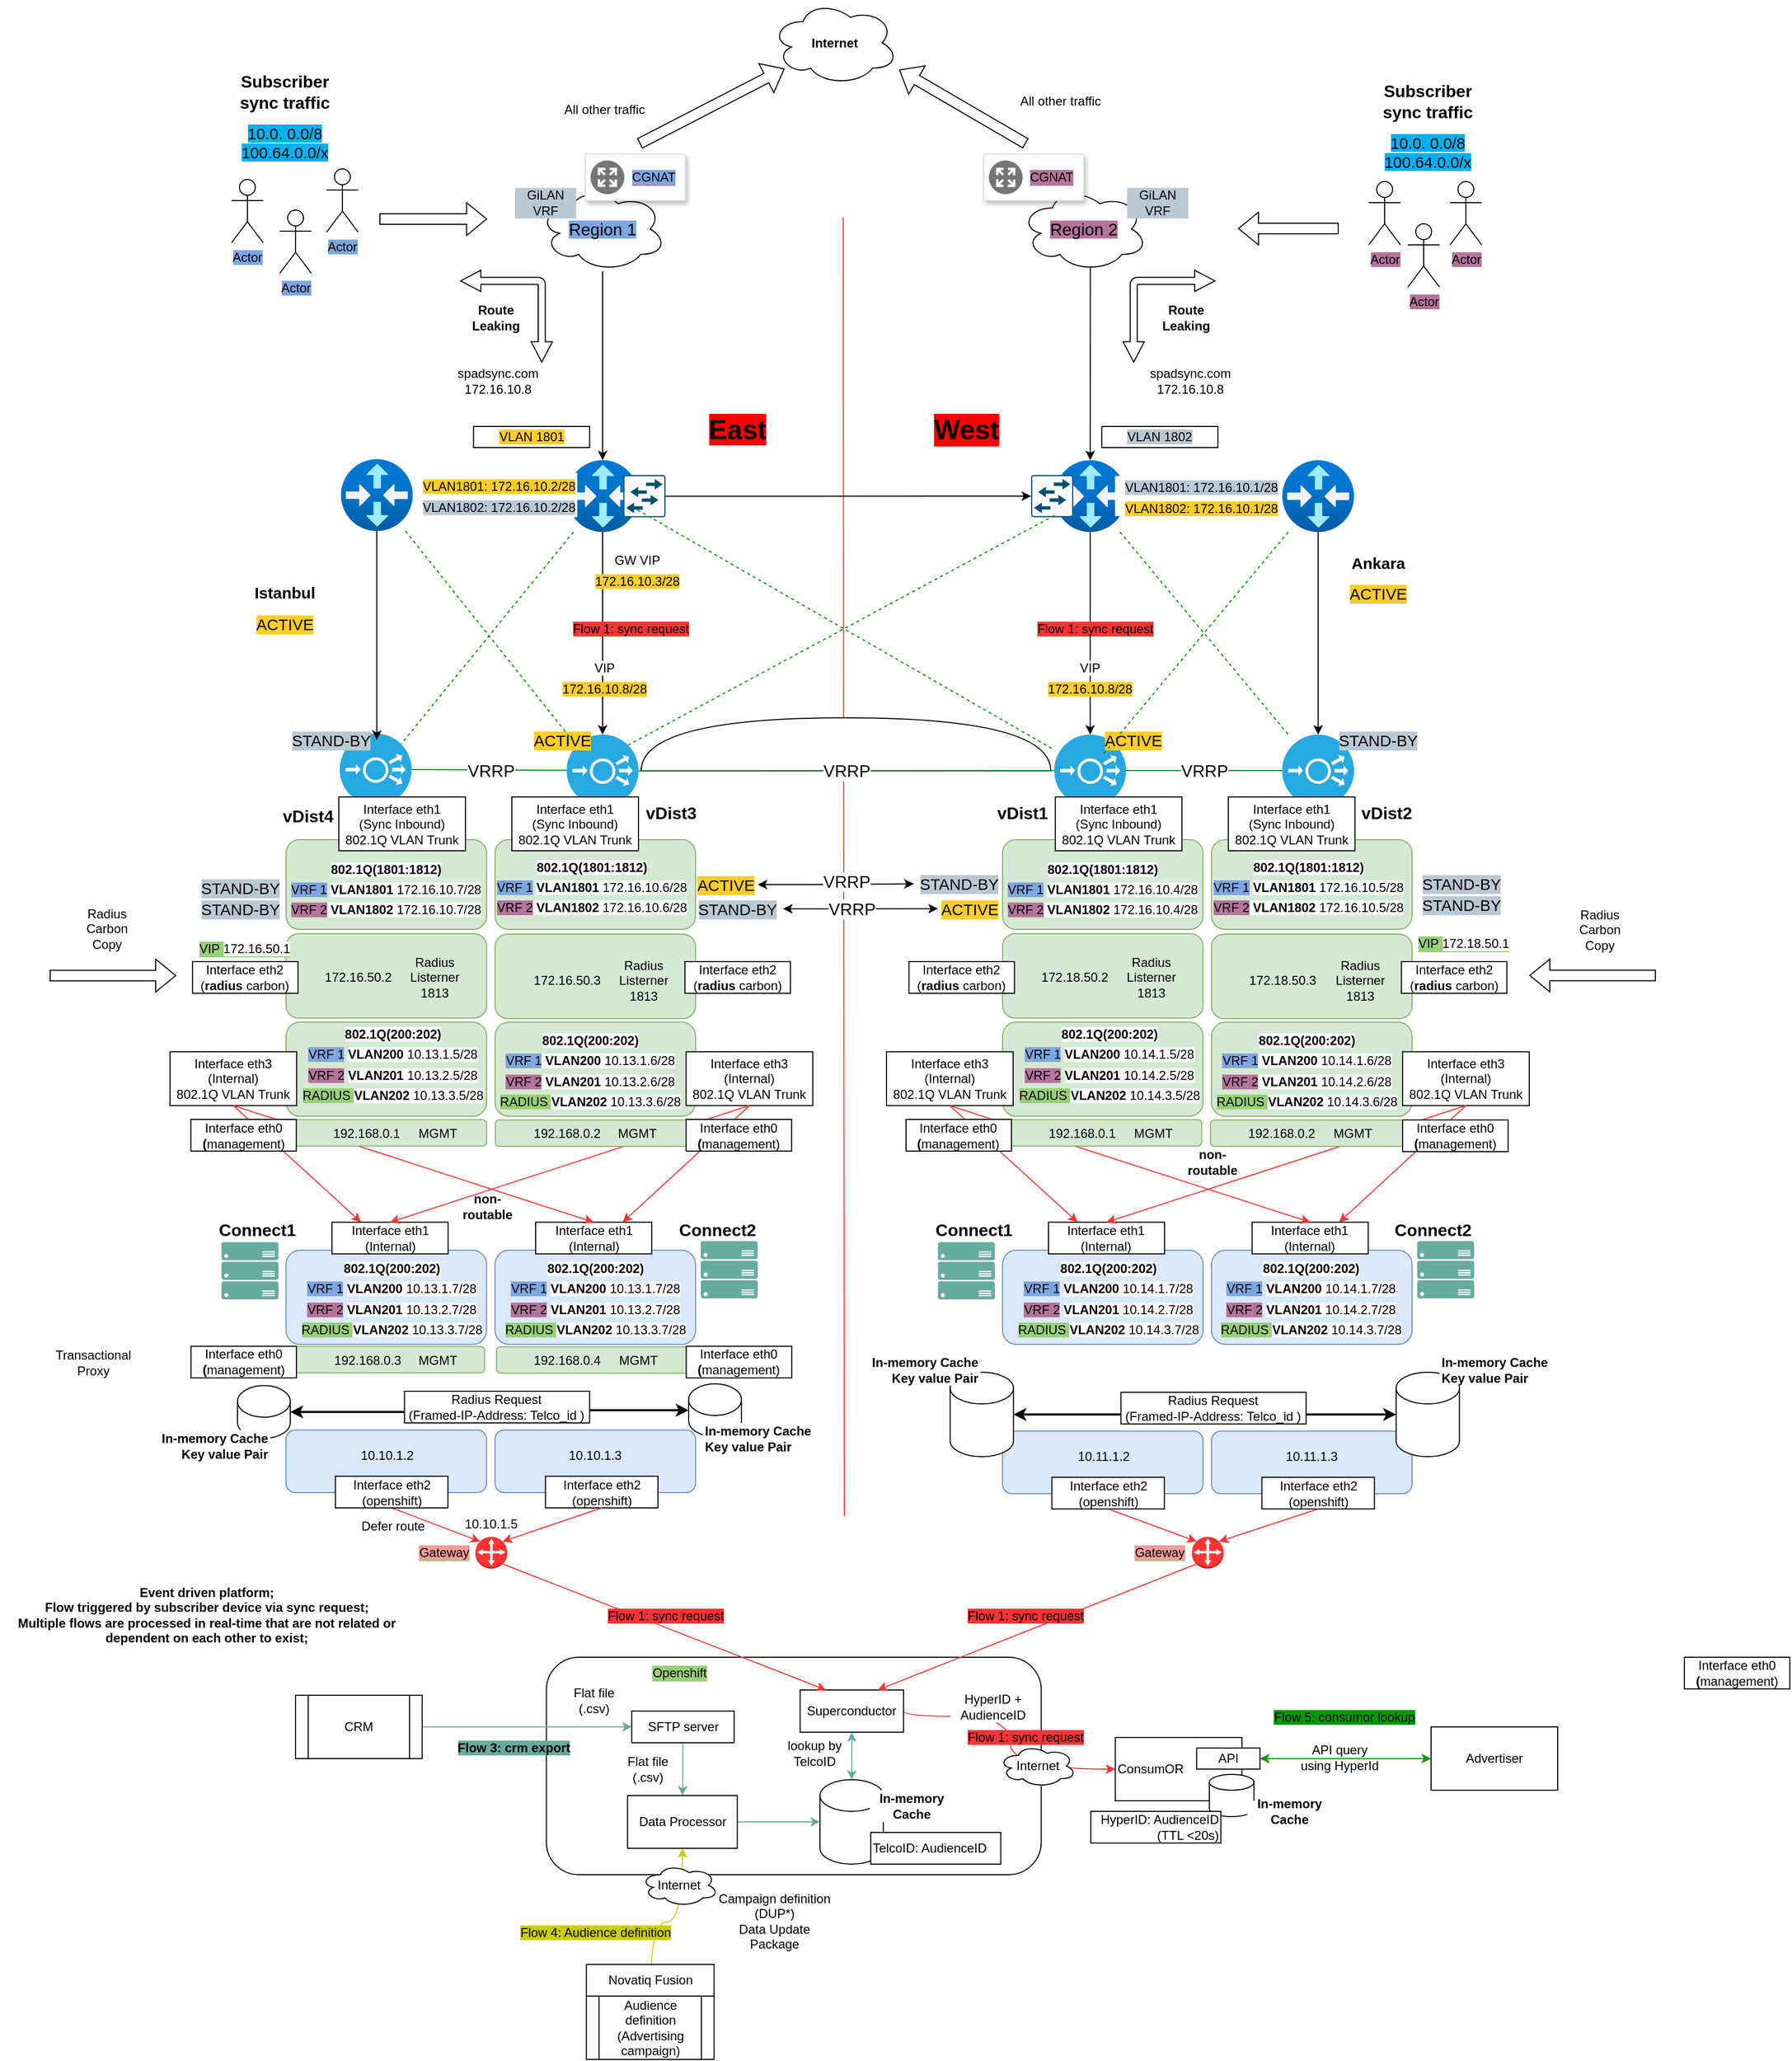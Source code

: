 <mxfile version="20.7.4" type="device" pages="2"><diagram name="Variant 2" id="zKRGgHIHjWfToEu9gfzF"><mxGraphModel dx="8382" dy="984" grid="1" gridSize="10" guides="1" tooltips="1" connect="1" arrows="1" fold="1" page="1" pageScale="1" pageWidth="6000" pageHeight="3400" math="0" shadow="0"><root><mxCell id="ytqZUY1KqM2I8ceE5ks2-0"/><mxCell id="ytqZUY1KqM2I8ceE5ks2-1" parent="ytqZUY1KqM2I8ceE5ks2-0"/><mxCell id="ytqZUY1KqM2I8ceE5ks2-2" value="" style="rounded=1;whiteSpace=wrap;html=1;labelBackgroundColor=none;fillColor=#dae8fc;strokeColor=#6c8ebf;" vertex="1" parent="ytqZUY1KqM2I8ceE5ks2-1"><mxGeometry x="-3454.94" y="2508.75" width="190" height="59.25" as="geometry"/></mxCell><mxCell id="ytqZUY1KqM2I8ceE5ks2-3" value="" style="rounded=1;whiteSpace=wrap;html=1;labelBackgroundColor=none;fillColor=#dae8fc;strokeColor=#6c8ebf;" vertex="1" parent="ytqZUY1KqM2I8ceE5ks2-1"><mxGeometry x="-3454.94" y="2338.38" width="190" height="89.25" as="geometry"/></mxCell><mxCell id="ytqZUY1KqM2I8ceE5ks2-4" value="" style="rounded=1;whiteSpace=wrap;html=1;labelBackgroundColor=none;fillColor=#d5e8d4;strokeColor=#82b366;" vertex="1" parent="ytqZUY1KqM2I8ceE5ks2-1"><mxGeometry x="-3256.92" y="2122.26" width="190" height="89.25" as="geometry"/></mxCell><mxCell id="ytqZUY1KqM2I8ceE5ks2-5" value="" style="rounded=1;whiteSpace=wrap;html=1;labelBackgroundColor=none;strokeColor=default;fontColor=#000000;fillColor=default;" vertex="1" parent="ytqZUY1KqM2I8ceE5ks2-1"><mxGeometry x="-3208.29" y="2724" width="468.92" height="206" as="geometry"/></mxCell><mxCell id="ytqZUY1KqM2I8ceE5ks2-6" value="" style="rounded=1;whiteSpace=wrap;html=1;labelBackgroundColor=none;fillColor=#d5e8d4;strokeColor=#82b366;" vertex="1" parent="ytqZUY1KqM2I8ceE5ks2-1"><mxGeometry x="-3454.94" y="2122.26" width="190" height="89.25" as="geometry"/></mxCell><mxCell id="ytqZUY1KqM2I8ceE5ks2-7" value="" style="rounded=1;whiteSpace=wrap;html=1;labelBackgroundColor=none;fillColor=#d5e8d4;strokeColor=#82b366;" vertex="1" parent="ytqZUY1KqM2I8ceE5ks2-1"><mxGeometry x="-3454.94" y="1949.51" width="190" height="85" as="geometry"/></mxCell><mxCell id="ytqZUY1KqM2I8ceE5ks2-8" value="" style="endArrow=none;html=1;rounded=0;strokeColor=#FF3333;" edge="1" parent="ytqZUY1KqM2I8ceE5ks2-1"><mxGeometry width="50" height="50" relative="1" as="geometry"><mxPoint x="-2926" y="2590" as="sourcePoint"/><mxPoint x="-2927" y="1360" as="targetPoint"/></mxGeometry></mxCell><mxCell id="ytqZUY1KqM2I8ceE5ks2-9" value="" style="shape=or;whiteSpace=wrap;html=1;sketch=0;fontSize=16;fontColor=#000000;fillColor=default;rotation=-90;" vertex="1" parent="ytqZUY1KqM2I8ceE5ks2-1"><mxGeometry x="-2949.52" y="1665.03" width="50.23" height="388.18" as="geometry"/></mxCell><mxCell id="ytqZUY1KqM2I8ceE5ks2-10" style="edgeStyle=orthogonalEdgeStyle;rounded=0;orthogonalLoop=1;jettySize=auto;html=1;strokeColor=#000000;fontSize=16;fontColor=#000000;endArrow=classic;endFill=1;" edge="1" parent="ytqZUY1KqM2I8ceE5ks2-1" source="ytqZUY1KqM2I8ceE5ks2-14" target="ytqZUY1KqM2I8ceE5ks2-24"><mxGeometry relative="1" as="geometry"/></mxCell><mxCell id="ytqZUY1KqM2I8ceE5ks2-12" style="edgeStyle=none;rounded=0;orthogonalLoop=1;jettySize=auto;html=1;dashed=1;strokeColor=#008A00;fontSize=15;fontColor=#000000;endArrow=none;endFill=0;" edge="1" parent="ytqZUY1KqM2I8ceE5ks2-1" source="ytqZUY1KqM2I8ceE5ks2-14" target="ytqZUY1KqM2I8ceE5ks2-28"><mxGeometry relative="1" as="geometry"><mxPoint x="-2398.14" y="1859.86" as="targetPoint"/></mxGeometry></mxCell><mxCell id="ytqZUY1KqM2I8ceE5ks2-14" value="" style="aspect=fixed;html=1;points=[];align=center;image;fontSize=12;image=img/lib/azure2/networking/Virtual_Router.svg;sketch=0;fontColor=#000000;fillColor=#FFCD28;" vertex="1" parent="ytqZUY1KqM2I8ceE5ks2-1"><mxGeometry x="-2727" y="1590" width="68" height="68" as="geometry"/></mxCell><mxCell id="ytqZUY1KqM2I8ceE5ks2-16" style="edgeStyle=none;rounded=0;orthogonalLoop=1;jettySize=auto;html=1;strokeColor=#000000;fontSize=16;fontColor=#000000;endArrow=classic;endFill=1;" edge="1" parent="ytqZUY1KqM2I8ceE5ks2-1" source="ytqZUY1KqM2I8ceE5ks2-19" target="ytqZUY1KqM2I8ceE5ks2-27"><mxGeometry relative="1" as="geometry"/></mxCell><mxCell id="ytqZUY1KqM2I8ceE5ks2-17" style="edgeStyle=none;rounded=0;orthogonalLoop=1;jettySize=auto;html=1;entryX=0.855;entryY=0.145;entryDx=0;entryDy=0;entryPerimeter=0;dashed=1;strokeColor=#008A00;fontSize=15;fontColor=#000000;endArrow=none;endFill=0;" edge="1" parent="ytqZUY1KqM2I8ceE5ks2-1" source="ytqZUY1KqM2I8ceE5ks2-19" target="ytqZUY1KqM2I8ceE5ks2-29"><mxGeometry relative="1" as="geometry"><mxPoint x="-3504.86" y="1859.86" as="targetPoint"/></mxGeometry></mxCell><mxCell id="ytqZUY1KqM2I8ceE5ks2-19" value="" style="aspect=fixed;html=1;points=[];align=center;image;fontSize=12;image=img/lib/azure2/networking/Virtual_Router.svg;sketch=0;fontColor=#000000;fillColor=#FFCD28;" vertex="1" parent="ytqZUY1KqM2I8ceE5ks2-1"><mxGeometry x="-3189" y="1590" width="68" height="68" as="geometry"/></mxCell><mxCell id="ytqZUY1KqM2I8ceE5ks2-20" style="edgeStyle=none;rounded=0;orthogonalLoop=1;jettySize=auto;html=1;entryX=0.918;entryY=0.506;entryDx=0;entryDy=0;entryPerimeter=0;strokeColor=#008A00;fontSize=16;fontColor=#000000;endArrow=none;endFill=0;" edge="1" parent="ytqZUY1KqM2I8ceE5ks2-1" source="ytqZUY1KqM2I8ceE5ks2-24" target="ytqZUY1KqM2I8ceE5ks2-27"><mxGeometry relative="1" as="geometry"/></mxCell><mxCell id="ytqZUY1KqM2I8ceE5ks2-21" value="VRRP" style="edgeLabel;html=1;align=center;verticalAlign=middle;resizable=0;points=[];fontSize=16;fontColor=#000000;" vertex="1" connectable="0" parent="ytqZUY1KqM2I8ceE5ks2-20"><mxGeometry x="-0.192" relative="1" as="geometry"><mxPoint x="-36" as="offset"/></mxGeometry></mxCell><mxCell id="ytqZUY1KqM2I8ceE5ks2-22" style="edgeStyle=none;rounded=0;orthogonalLoop=1;jettySize=auto;html=1;strokeColor=#008A00;fontSize=16;fontColor=#000000;endArrow=none;endFill=0;entryX=0;entryY=0.5;entryDx=0;entryDy=0;entryPerimeter=0;" edge="1" parent="ytqZUY1KqM2I8ceE5ks2-1" source="ytqZUY1KqM2I8ceE5ks2-24" target="ytqZUY1KqM2I8ceE5ks2-28"><mxGeometry relative="1" as="geometry"><mxPoint x="-2408" y="1884.0" as="targetPoint"/></mxGeometry></mxCell><mxCell id="ytqZUY1KqM2I8ceE5ks2-23" value="VRRP" style="edgeLabel;html=1;align=center;verticalAlign=middle;resizable=0;points=[];fontSize=16;fontColor=#000000;" vertex="1" connectable="0" parent="ytqZUY1KqM2I8ceE5ks2-22"><mxGeometry x="-0.202" relative="1" as="geometry"><mxPoint x="15" as="offset"/></mxGeometry></mxCell><mxCell id="ytqZUY1KqM2I8ceE5ks2-24" value="" style="fillColor=#28A8E0;verticalLabelPosition=bottom;sketch=0;html=1;strokeColor=#ffffff;verticalAlign=top;align=center;points=[[0.145,0.145,0],[0.5,0,0],[0.855,0.145,0],[1,0.5,0],[0.855,0.855,0],[0.5,1,0],[0.145,0.855,0],[0,0.5,0]];pointerEvents=1;shape=mxgraph.cisco_safe.compositeIcon;bgIcon=ellipse;resIcon=mxgraph.cisco_safe.capability.load_balancer;fontSize=16;fontColor=#000000;" vertex="1" parent="ytqZUY1KqM2I8ceE5ks2-1"><mxGeometry x="-2727" y="1850" width="68" height="68" as="geometry"/></mxCell><mxCell id="ytqZUY1KqM2I8ceE5ks2-25" style="edgeStyle=none;rounded=0;orthogonalLoop=1;jettySize=auto;html=1;strokeColor=#008A00;fontSize=16;fontColor=#000000;endArrow=none;endFill=0;entryX=1;entryY=0.5;entryDx=0;entryDy=0;entryPerimeter=0;" edge="1" parent="ytqZUY1KqM2I8ceE5ks2-1" source="ytqZUY1KqM2I8ceE5ks2-27" target="ytqZUY1KqM2I8ceE5ks2-29"><mxGeometry relative="1" as="geometry"><mxPoint x="-3494" y="1884" as="targetPoint"/></mxGeometry></mxCell><mxCell id="ytqZUY1KqM2I8ceE5ks2-26" value="VRRP" style="edgeLabel;html=1;align=center;verticalAlign=middle;resizable=0;points=[];fontSize=16;fontColor=#000000;" vertex="1" connectable="0" parent="ytqZUY1KqM2I8ceE5ks2-25"><mxGeometry x="0.327" y="-1" relative="1" as="geometry"><mxPoint x="25" y="1" as="offset"/></mxGeometry></mxCell><mxCell id="ytqZUY1KqM2I8ceE5ks2-27" value="" style="fillColor=#28A8E0;verticalLabelPosition=bottom;sketch=0;html=1;strokeColor=#ffffff;verticalAlign=top;align=center;points=[[0.145,0.145,0],[0.5,0,0],[0.855,0.145,0],[1,0.5,0],[0.855,0.855,0],[0.5,1,0],[0.145,0.855,0],[0,0.5,0]];pointerEvents=1;shape=mxgraph.cisco_safe.compositeIcon;bgIcon=ellipse;resIcon=mxgraph.cisco_safe.capability.load_balancer;fontSize=16;fontColor=#000000;" vertex="1" parent="ytqZUY1KqM2I8ceE5ks2-1"><mxGeometry x="-3189" y="1850" width="68" height="68" as="geometry"/></mxCell><mxCell id="ytqZUY1KqM2I8ceE5ks2-28" value="" style="fillColor=#28A8E0;verticalLabelPosition=bottom;sketch=0;html=1;strokeColor=#ffffff;verticalAlign=top;align=center;points=[[0.145,0.145,0],[0.5,0,0],[0.855,0.145,0],[1,0.5,0],[0.855,0.855,0],[0.5,1,0],[0.145,0.855,0],[0,0.5,0]];pointerEvents=1;shape=mxgraph.cisco_safe.compositeIcon;bgIcon=ellipse;resIcon=mxgraph.cisco_safe.capability.load_balancer;fontSize=16;fontColor=#000000;" vertex="1" parent="ytqZUY1KqM2I8ceE5ks2-1"><mxGeometry x="-2511" y="1850" width="68" height="68" as="geometry"/></mxCell><mxCell id="ytqZUY1KqM2I8ceE5ks2-29" value="" style="fillColor=#28A8E0;verticalLabelPosition=bottom;sketch=0;html=1;strokeColor=#ffffff;verticalAlign=top;align=center;points=[[0.145,0.145,0],[0.5,0,0],[0.855,0.145,0],[1,0.5,0],[0.855,0.855,0],[0.5,1,0],[0.145,0.855,0],[0,0.5,0]];pointerEvents=1;shape=mxgraph.cisco_safe.compositeIcon;bgIcon=ellipse;resIcon=mxgraph.cisco_safe.capability.load_balancer;fontSize=16;fontColor=#000000;" vertex="1" parent="ytqZUY1KqM2I8ceE5ks2-1"><mxGeometry x="-3404" y="1849" width="68" height="68" as="geometry"/></mxCell><mxCell id="ytqZUY1KqM2I8ceE5ks2-30" style="rounded=0;orthogonalLoop=1;jettySize=auto;html=1;" edge="1" parent="ytqZUY1KqM2I8ceE5ks2-1" source="ytqZUY1KqM2I8ceE5ks2-31" target="ytqZUY1KqM2I8ceE5ks2-19"><mxGeometry relative="1" as="geometry"><mxPoint x="-3404" y="1297.5" as="targetPoint"/></mxGeometry></mxCell><mxCell id="ytqZUY1KqM2I8ceE5ks2-31" value="&lt;span style=&quot;font-family: Calibri, Arial, Helvetica, sans-serif; font-size: 16px; text-align: start;&quot;&gt;&lt;span style=&quot;background-color: rgb(126, 166, 224);&quot;&gt;Region 1&lt;/span&gt;&lt;br&gt;&lt;/span&gt;" style="ellipse;shape=cloud;whiteSpace=wrap;html=1;" vertex="1" parent="ytqZUY1KqM2I8ceE5ks2-1"><mxGeometry x="-3215" y="1331" width="120" height="80" as="geometry"/></mxCell><mxCell id="ytqZUY1KqM2I8ceE5ks2-32" style="edgeStyle=none;rounded=0;orthogonalLoop=1;jettySize=auto;html=1;startArrow=none;exitX=0.55;exitY=0.95;exitDx=0;exitDy=0;exitPerimeter=0;" edge="1" parent="ytqZUY1KqM2I8ceE5ks2-1" source="ytqZUY1KqM2I8ceE5ks2-34" target="ytqZUY1KqM2I8ceE5ks2-14"><mxGeometry relative="1" as="geometry"><mxPoint x="-2909" y="1476" as="targetPoint"/><mxPoint x="-2696.84" y="1407" as="sourcePoint"/></mxGeometry></mxCell><mxCell id="ytqZUY1KqM2I8ceE5ks2-34" value="&lt;span style=&quot;font-family: Calibri, Arial, Helvetica, sans-serif; font-size: 16px; text-align: start;&quot;&gt;&lt;span style=&quot;background-color: rgb(181, 115, 157);&quot;&gt;Region 2&lt;/span&gt;&lt;br&gt;&lt;/span&gt;" style="ellipse;shape=cloud;whiteSpace=wrap;html=1;" vertex="1" parent="ytqZUY1KqM2I8ceE5ks2-1"><mxGeometry x="-2758.84" y="1331" width="120" height="80" as="geometry"/></mxCell><mxCell id="ytqZUY1KqM2I8ceE5ks2-35" value="Subscriber sync traffic" style="text;html=1;strokeColor=none;fillColor=default;align=center;verticalAlign=middle;whiteSpace=wrap;rounded=0;fontSize=16;fontColor=#000000;fontStyle=1" vertex="1" parent="ytqZUY1KqM2I8ceE5ks2-1"><mxGeometry x="-3510.94" y="1217" width="110" height="47" as="geometry"/></mxCell><mxCell id="ytqZUY1KqM2I8ceE5ks2-36" value="&lt;span style=&quot;color: rgb(0, 0, 0); font-family: Helvetica; font-size: 12px; font-style: normal; font-variant-ligatures: normal; font-variant-caps: normal; font-weight: 400; letter-spacing: normal; orphans: 2; text-indent: 0px; text-transform: none; widows: 2; word-spacing: 0px; -webkit-text-stroke-width: 0px; text-decoration-thickness: initial; text-decoration-style: initial; text-decoration-color: initial; float: none; display: inline !important;&quot;&gt;&lt;span style=&quot;background-color: rgb(186, 200, 211);&quot;&gt;VLAN1801: 172.16.10.1/28&lt;/span&gt;&lt;br&gt;&lt;span style=&quot;background-color: rgb(255, 205, 40);&quot;&gt;VLAN1802: 172.16.10.1/28&lt;/span&gt;&lt;br&gt;&lt;/span&gt;" style="text;whiteSpace=wrap;html=1;fontSize=16;fontColor=#000000;align=center;verticalAlign=middle;fillColor=default;" vertex="1" parent="ytqZUY1KqM2I8ceE5ks2-1"><mxGeometry x="-2669.5" y="1605" width="163" height="38" as="geometry"/></mxCell><mxCell id="ytqZUY1KqM2I8ceE5ks2-37" value="vDist1" style="text;html=1;strokeColor=none;fillColor=none;align=center;verticalAlign=middle;whiteSpace=wrap;rounded=0;sketch=0;fontSize=16;fontColor=#000000;fontStyle=1" vertex="1" parent="ytqZUY1KqM2I8ceE5ks2-1"><mxGeometry x="-2787" y="1909" width="60" height="30" as="geometry"/></mxCell><mxCell id="ytqZUY1KqM2I8ceE5ks2-38" value="vDist2" style="text;html=1;strokeColor=none;fillColor=none;align=center;verticalAlign=middle;whiteSpace=wrap;rounded=0;sketch=0;fontSize=16;fontColor=#000000;fontStyle=1" vertex="1" parent="ytqZUY1KqM2I8ceE5ks2-1"><mxGeometry x="-2442.12" y="1909" width="60" height="30" as="geometry"/></mxCell><mxCell id="ytqZUY1KqM2I8ceE5ks2-39" value="vDist3" style="text;html=1;strokeColor=none;fillColor=none;align=center;verticalAlign=middle;whiteSpace=wrap;rounded=0;sketch=0;fontSize=16;fontColor=#000000;fontStyle=1" vertex="1" parent="ytqZUY1KqM2I8ceE5ks2-1"><mxGeometry x="-3120" y="1909" width="60" height="30" as="geometry"/></mxCell><mxCell id="ytqZUY1KqM2I8ceE5ks2-40" value="&lt;span style=&quot;color: rgb(0, 0, 0); font-family: Helvetica; font-size: 12px; font-style: normal; font-variant-ligatures: normal; font-variant-caps: normal; font-weight: 400; letter-spacing: normal; orphans: 2; text-indent: 0px; text-transform: none; widows: 2; word-spacing: 0px; -webkit-text-stroke-width: 0px; text-decoration-thickness: initial; text-decoration-style: initial; text-decoration-color: initial; float: none; display: inline !important;&quot;&gt;&lt;span style=&quot;background-color: rgb(255, 205, 40);&quot;&gt;VLAN1801: 172.16.10.2/28&lt;/span&gt;&lt;br&gt;&lt;span style=&quot;background-color: rgb(186, 200, 211);&quot;&gt;VLAN1802: 172.16.10.2/28&lt;/span&gt;&lt;br&gt;&lt;/span&gt;" style="text;whiteSpace=wrap;html=1;fontSize=16;fontColor=#000000;align=center;verticalAlign=middle;fillColor=default;" vertex="1" parent="ytqZUY1KqM2I8ceE5ks2-1"><mxGeometry x="-3327.0" y="1602.1" width="148" height="41.9" as="geometry"/></mxCell><mxCell id="ytqZUY1KqM2I8ceE5ks2-41" value="&lt;span style=&quot;color: rgb(0, 0, 0); font-family: Helvetica; font-size: 12px; font-style: normal; font-variant-ligatures: normal; font-variant-caps: normal; font-weight: 400; letter-spacing: normal; orphans: 2; text-indent: 0px; text-transform: none; widows: 2; word-spacing: 0px; -webkit-text-stroke-width: 0px; text-decoration-thickness: initial; text-decoration-style: initial; text-decoration-color: initial; float: none; display: inline !important;&quot;&gt;&lt;span style=&quot;background-color: rgb(251, 251, 251);&quot;&gt;VIP&lt;/span&gt;&lt;br&gt;&lt;span style=&quot;background-color: rgb(255, 205, 40);&quot;&gt;172.16.10.8/28&lt;/span&gt;&lt;/span&gt;" style="text;whiteSpace=wrap;html=1;fontSize=16;fontColor=#000000;align=center;verticalAlign=middle;" vertex="1" parent="ytqZUY1KqM2I8ceE5ks2-1"><mxGeometry x="-3198.45" y="1780" width="90" height="30" as="geometry"/></mxCell><mxCell id="ytqZUY1KqM2I8ceE5ks2-42" value="&lt;span style=&quot;color: rgb(0, 0, 0); font-family: Helvetica; font-size: 12px; font-style: normal; font-variant-ligatures: normal; font-variant-caps: normal; font-weight: 400; letter-spacing: normal; orphans: 2; text-indent: 0px; text-transform: none; widows: 2; word-spacing: 0px; -webkit-text-stroke-width: 0px; text-decoration-thickness: initial; text-decoration-style: initial; text-decoration-color: initial; float: none; display: inline !important;&quot;&gt;&lt;span style=&quot;background-color: rgb(251, 251, 251);&quot;&gt;GW VIP&lt;/span&gt;&lt;br&gt;&lt;span style=&quot;background-color: rgb(255, 205, 40);&quot;&gt;172.16.10.3/28&lt;/span&gt;&lt;/span&gt;" style="text;whiteSpace=wrap;html=1;fontSize=16;fontColor=#000000;align=center;verticalAlign=middle;" vertex="1" parent="ytqZUY1KqM2I8ceE5ks2-1"><mxGeometry x="-3166.58" y="1672.54" width="90" height="40" as="geometry"/></mxCell><mxCell id="ytqZUY1KqM2I8ceE5ks2-43" value="&lt;span style=&quot;color: rgb(0, 0, 0); font-family: Helvetica; font-size: 12px; font-style: normal; font-variant-ligatures: normal; font-variant-caps: normal; letter-spacing: normal; orphans: 2; text-indent: 0px; text-transform: none; widows: 2; word-spacing: 0px; -webkit-text-stroke-width: 0px; text-decoration-thickness: initial; text-decoration-style: initial; text-decoration-color: initial; float: none; display: inline !important;&quot;&gt;&lt;b style=&quot;background-color: rgb(251, 251, 251);&quot;&gt;802.1Q(1801:1812)&lt;/b&gt;&lt;br&gt;&lt;span style=&quot;background-color: rgb(126, 166, 224);&quot;&gt;VRF 1&lt;/span&gt;&lt;/span&gt;&lt;span style=&quot;color: rgb(0, 0, 0); font-family: Helvetica; font-size: 12px; font-style: normal; font-variant-ligatures: normal; font-variant-caps: normal; letter-spacing: normal; orphans: 2; text-indent: 0px; text-transform: none; widows: 2; word-spacing: 0px; -webkit-text-stroke-width: 0px; text-decoration-thickness: initial; text-decoration-style: initial; text-decoration-color: initial; float: none; display: inline !important;&quot;&gt; &lt;b style=&quot;background-color: rgb(251, 251, 251);&quot;&gt;VLAN1801 &lt;/b&gt;&lt;span style=&quot;background-color: rgb(251, 251, 251);&quot;&gt;172.16.10.7/28&lt;/span&gt;&lt;br&gt;&lt;span style=&quot;background-color: rgb(181, 115, 157);&quot;&gt;VRF 2&lt;/span&gt;&lt;/span&gt;&lt;span style=&quot;color: rgb(0, 0, 0); font-family: Helvetica; font-size: 12px; font-style: normal; font-variant-ligatures: normal; font-variant-caps: normal; letter-spacing: normal; orphans: 2; text-indent: 0px; text-transform: none; widows: 2; word-spacing: 0px; -webkit-text-stroke-width: 0px; background-color: rgb(251, 251, 251); text-decoration-thickness: initial; text-decoration-style: initial; text-decoration-color: initial; float: none; display: inline !important;&quot;&gt; &lt;b&gt;VLAN1802 &lt;/b&gt;172.16.10.7/28&lt;br&gt;&lt;/span&gt;" style="text;whiteSpace=wrap;html=1;fontSize=16;fontColor=#000000;align=center;verticalAlign=middle;" vertex="1" parent="ytqZUY1KqM2I8ceE5ks2-1"><mxGeometry x="-3454.94" y="1962.01" width="190" height="65" as="geometry"/></mxCell><mxCell id="ytqZUY1KqM2I8ceE5ks2-44" value="&lt;span style=&quot;background-color: rgb(255, 205, 40);&quot;&gt;VLAN 1801&lt;/span&gt;" style="rounded=0;whiteSpace=wrap;html=1;" vertex="1" parent="ytqZUY1KqM2I8ceE5ks2-1"><mxGeometry x="-3277.29" y="1558" width="110" height="20" as="geometry"/></mxCell><mxCell id="ytqZUY1KqM2I8ceE5ks2-45" value="&lt;span style=&quot;background-color: rgb(186, 200, 211);&quot;&gt;VLAN&amp;nbsp;1802&lt;/span&gt;" style="rounded=0;whiteSpace=wrap;html=1;" vertex="1" parent="ytqZUY1KqM2I8ceE5ks2-1"><mxGeometry x="-2682" y="1558" width="110" height="20" as="geometry"/></mxCell><mxCell id="ytqZUY1KqM2I8ceE5ks2-46" value="&lt;p style=&quot;border-color: var(--border-color); color: rgb(0, 0, 0); font-style: normal; font-variant-ligatures: normal; font-variant-caps: normal; font-weight: 400; letter-spacing: normal; orphans: 2; text-indent: 0px; text-transform: none; widows: 2; word-spacing: 0px; -webkit-text-stroke-width: 0px; text-decoration-thickness: initial; text-decoration-style: initial; text-decoration-color: initial; background-color: rgb(251, 251, 251); font-size: 15px;&quot;&gt;&lt;span style=&quot;border-color: var(--border-color); background-color: rgb(0, 176, 240);&quot;&gt;&lt;font style=&quot;font-size: 15px;&quot;&gt;10.0. 0.0/8&lt;br&gt;&lt;/font&gt;&lt;/span&gt;&lt;span style=&quot;border-color: var(--border-color); background-color: rgb(0, 176, 240);&quot;&gt;&lt;font style=&quot;font-size: 15px;&quot;&gt;100.64.0.0/x&lt;/font&gt;&lt;/span&gt;&lt;/p&gt;" style="text;whiteSpace=wrap;html=1;fontSize=16;fontColor=#000000;align=center;verticalAlign=middle;" vertex="1" parent="ytqZUY1KqM2I8ceE5ks2-1"><mxGeometry x="-3500.94" y="1264" width="90" height="50" as="geometry"/></mxCell><mxCell id="ytqZUY1KqM2I8ceE5ks2-47" value="ACTIVE" style="text;html=1;strokeColor=none;fillColor=none;align=center;verticalAlign=middle;whiteSpace=wrap;rounded=0;labelBackgroundColor=#FFCD28;sketch=0;fontSize=15;fontColor=#000000;" vertex="1" parent="ytqZUY1KqM2I8ceE5ks2-1"><mxGeometry x="-3485.94" y="1730" width="60" height="30" as="geometry"/></mxCell><mxCell id="ytqZUY1KqM2I8ceE5ks2-48" value="ACTIVE" style="text;html=1;strokeColor=none;fillColor=none;align=center;verticalAlign=middle;whiteSpace=wrap;rounded=0;labelBackgroundColor=#FFCD28;sketch=0;fontSize=15;fontColor=#000000;" vertex="1" parent="ytqZUY1KqM2I8ceE5ks2-1"><mxGeometry x="-2682" y="1840" width="60" height="30" as="geometry"/></mxCell><mxCell id="ytqZUY1KqM2I8ceE5ks2-49" value="&lt;span style=&quot;background-color: rgb(255, 205, 40);&quot;&gt;ACTIVE&lt;/span&gt;" style="text;html=1;strokeColor=none;fillColor=none;align=center;verticalAlign=middle;whiteSpace=wrap;rounded=0;labelBackgroundColor=#BAC8D3;sketch=0;fontSize=15;fontColor=#000000;" vertex="1" parent="ytqZUY1KqM2I8ceE5ks2-1"><mxGeometry x="-2463.16" y="1700.79" width="86" height="30" as="geometry"/></mxCell><mxCell id="ytqZUY1KqM2I8ceE5ks2-50" value="Ankara" style="text;html=1;strokeColor=none;fillColor=default;align=center;verticalAlign=middle;whiteSpace=wrap;rounded=0;labelBackgroundColor=none;sketch=0;fontSize=15;fontColor=#000000;fontStyle=1" vertex="1" parent="ytqZUY1KqM2I8ceE5ks2-1"><mxGeometry x="-2450.16" y="1671.75" width="60" height="30" as="geometry"/></mxCell><mxCell id="ytqZUY1KqM2I8ceE5ks2-51" value="Istanbul" style="text;html=1;strokeColor=none;fillColor=default;align=center;verticalAlign=middle;whiteSpace=wrap;rounded=0;labelBackgroundColor=none;sketch=0;fontSize=15;fontColor=#000000;fontStyle=1" vertex="1" parent="ytqZUY1KqM2I8ceE5ks2-1"><mxGeometry x="-3488.17" y="1701.75" width="64.46" height="26.5" as="geometry"/></mxCell><mxCell id="43Tjhi8NR0_u89RMApqL-73" style="edgeStyle=orthogonalEdgeStyle;curved=1;rounded=0;orthogonalLoop=1;jettySize=auto;html=1;entryX=0;entryY=0.5;entryDx=0;entryDy=0;entryPerimeter=0;" edge="1" parent="ytqZUY1KqM2I8ceE5ks2-1" source="ytqZUY1KqM2I8ceE5ks2-52" target="ytqZUY1KqM2I8ceE5ks2-54"><mxGeometry relative="1" as="geometry"/></mxCell><mxCell id="ytqZUY1KqM2I8ceE5ks2-52" value="" style="sketch=0;points=[[0.015,0.015,0],[0.985,0.015,0],[0.985,0.985,0],[0.015,0.985,0],[0.25,0,0],[0.5,0,0],[0.75,0,0],[1,0.25,0],[1,0.5,0],[1,0.75,0],[0.75,1,0],[0.5,1,0],[0.25,1,0],[0,0.75,0],[0,0.5,0],[0,0.25,0]];verticalLabelPosition=bottom;html=1;verticalAlign=top;aspect=fixed;align=center;pointerEvents=1;shape=mxgraph.cisco19.rect;prIcon=workgroup_switch;fillColor=#FAFAFA;strokeColor=#005073;labelBackgroundColor=#FFCD28;fontSize=15;fontColor=#000000;" vertex="1" parent="ytqZUY1KqM2I8ceE5ks2-1"><mxGeometry x="-3135.39" y="1604.05" width="40" height="40" as="geometry"/></mxCell><mxCell id="ytqZUY1KqM2I8ceE5ks2-54" value="" style="sketch=0;points=[[0.015,0.015,0],[0.985,0.015,0],[0.985,0.985,0],[0.015,0.985,0],[0.25,0,0],[0.5,0,0],[0.75,0,0],[1,0.25,0],[1,0.5,0],[1,0.75,0],[0.75,1,0],[0.5,1,0],[0.25,1,0],[0,0.75,0],[0,0.5,0],[0,0.25,0]];verticalLabelPosition=bottom;html=1;verticalAlign=top;aspect=fixed;align=center;pointerEvents=1;shape=mxgraph.cisco19.rect;prIcon=workgroup_switch;fillColor=#FAFAFA;strokeColor=#005073;labelBackgroundColor=#FFCD28;fontSize=15;fontColor=#000000;" vertex="1" parent="ytqZUY1KqM2I8ceE5ks2-1"><mxGeometry x="-2749" y="1604" width="40" height="40" as="geometry"/></mxCell><mxCell id="ytqZUY1KqM2I8ceE5ks2-55" value="ACTIVE" style="text;html=1;strokeColor=none;fillColor=none;align=center;verticalAlign=middle;whiteSpace=wrap;rounded=0;labelBackgroundColor=#FFCD28;sketch=0;fontSize=15;fontColor=#000000;" vertex="1" parent="ytqZUY1KqM2I8ceE5ks2-1"><mxGeometry x="-3223" y="1840.01" width="60" height="30" as="geometry"/></mxCell><mxCell id="ytqZUY1KqM2I8ceE5ks2-56" value="STAND-BY" style="text;html=1;strokeColor=none;fillColor=none;align=center;verticalAlign=middle;whiteSpace=wrap;rounded=0;labelBackgroundColor=#BAC8D3;sketch=0;fontSize=15;fontColor=#000000;" vertex="1" parent="ytqZUY1KqM2I8ceE5ks2-1"><mxGeometry x="-2463.16" y="1840.01" width="86" height="30" as="geometry"/></mxCell><mxCell id="ytqZUY1KqM2I8ceE5ks2-57" value="STAND-BY" style="text;html=1;strokeColor=none;fillColor=none;align=center;verticalAlign=middle;whiteSpace=wrap;rounded=0;labelBackgroundColor=#BAC8D3;sketch=0;fontSize=15;fontColor=#000000;" vertex="1" parent="ytqZUY1KqM2I8ceE5ks2-1"><mxGeometry x="-3454.94" y="1840" width="86" height="30" as="geometry"/></mxCell><mxCell id="ytqZUY1KqM2I8ceE5ks2-59" value="Subscriber sync traffic" style="text;html=1;strokeColor=none;fillColor=default;align=center;verticalAlign=middle;whiteSpace=wrap;rounded=0;fontSize=16;fontColor=#000000;fontStyle=1" vertex="1" parent="ytqZUY1KqM2I8ceE5ks2-1"><mxGeometry x="-2428.0" y="1226" width="110" height="47" as="geometry"/></mxCell><mxCell id="ytqZUY1KqM2I8ceE5ks2-60" value="&lt;p style=&quot;border-color: var(--border-color); color: rgb(0, 0, 0); font-style: normal; font-variant-ligatures: normal; font-variant-caps: normal; font-weight: 400; letter-spacing: normal; orphans: 2; text-indent: 0px; text-transform: none; widows: 2; word-spacing: 0px; -webkit-text-stroke-width: 0px; text-decoration-thickness: initial; text-decoration-style: initial; text-decoration-color: initial; background-color: rgb(251, 251, 251); font-size: 15px;&quot;&gt;&lt;span style=&quot;border-color: var(--border-color); background-color: rgb(0, 176, 240);&quot;&gt;&lt;font style=&quot;font-size: 15px;&quot;&gt;10.0. 0.0/8&lt;br&gt;&lt;/font&gt;&lt;/span&gt;&lt;span style=&quot;border-color: var(--border-color); background-color: rgb(0, 176, 240);&quot;&gt;&lt;font style=&quot;font-size: 15px;&quot;&gt;100.64.0.0/x&lt;/font&gt;&lt;/span&gt;&lt;/p&gt;" style="text;whiteSpace=wrap;html=1;fontSize=16;fontColor=#000000;align=center;verticalAlign=middle;" vertex="1" parent="ytqZUY1KqM2I8ceE5ks2-1"><mxGeometry x="-2418.0" y="1273" width="90" height="50" as="geometry"/></mxCell><mxCell id="ytqZUY1KqM2I8ceE5ks2-61" value="" style="shape=flexArrow;endArrow=classic;html=1;rounded=0;" edge="1" parent="ytqZUY1KqM2I8ceE5ks2-1"><mxGeometry x="-1" y="-361" width="50" height="50" relative="1" as="geometry"><mxPoint x="-3366.5" y="1361.5" as="sourcePoint"/><mxPoint x="-3264.37" y="1361.5" as="targetPoint"/><mxPoint x="1" y="-20" as="offset"/></mxGeometry></mxCell><mxCell id="ytqZUY1KqM2I8ceE5ks2-62" value="" style="shape=flexArrow;endArrow=classic;html=1;rounded=0;" edge="1" parent="ytqZUY1KqM2I8ceE5ks2-1"><mxGeometry x="-1" y="-361" width="50" height="50" relative="1" as="geometry"><mxPoint x="-2457.5" y="1370.5" as="sourcePoint"/><mxPoint x="-2553" y="1370.5" as="targetPoint"/><mxPoint x="1" y="-20" as="offset"/></mxGeometry></mxCell><mxCell id="ytqZUY1KqM2I8ceE5ks2-63" value="GiLAN VRF" style="text;html=1;strokeColor=none;fillColor=none;align=center;verticalAlign=middle;whiteSpace=wrap;rounded=0;labelBackgroundColor=#BAC8D3;" vertex="1" parent="ytqZUY1KqM2I8ceE5ks2-1"><mxGeometry x="-3239" y="1331" width="60" height="30" as="geometry"/></mxCell><mxCell id="ytqZUY1KqM2I8ceE5ks2-64" value="GiLAN VRF" style="text;html=1;strokeColor=none;fillColor=none;align=center;verticalAlign=middle;whiteSpace=wrap;rounded=0;labelBackgroundColor=#BAC8D3;" vertex="1" parent="ytqZUY1KqM2I8ceE5ks2-1"><mxGeometry x="-2659" y="1331" width="60" height="30" as="geometry"/></mxCell><mxCell id="ytqZUY1KqM2I8ceE5ks2-65" value="Actor" style="shape=umlActor;verticalLabelPosition=bottom;verticalAlign=top;html=1;outlineConnect=0;labelBackgroundColor=#7EA6E0;fillColor=default;" vertex="1" parent="ytqZUY1KqM2I8ceE5ks2-1"><mxGeometry x="-3506.57" y="1324" width="30" height="60" as="geometry"/></mxCell><mxCell id="ytqZUY1KqM2I8ceE5ks2-66" value="Actor" style="shape=umlActor;verticalLabelPosition=bottom;verticalAlign=top;html=1;outlineConnect=0;labelBackgroundColor=#7EA6E0;fillColor=default;" vertex="1" parent="ytqZUY1KqM2I8ceE5ks2-1"><mxGeometry x="-3460.94" y="1353" width="30" height="60" as="geometry"/></mxCell><mxCell id="ytqZUY1KqM2I8ceE5ks2-67" value="Actor" style="shape=umlActor;verticalLabelPosition=bottom;verticalAlign=top;html=1;outlineConnect=0;labelBackgroundColor=#7EA6E0;fillColor=default;" vertex="1" parent="ytqZUY1KqM2I8ceE5ks2-1"><mxGeometry x="-3416.57" y="1314" width="30" height="60" as="geometry"/></mxCell><mxCell id="ytqZUY1KqM2I8ceE5ks2-68" value="Actor" style="shape=umlActor;verticalLabelPosition=bottom;verticalAlign=top;html=1;outlineConnect=0;labelBackgroundColor=#B5739D;fillColor=default;" vertex="1" parent="ytqZUY1KqM2I8ceE5ks2-1"><mxGeometry x="-2429" y="1326" width="30" height="60" as="geometry"/></mxCell><mxCell id="ytqZUY1KqM2I8ceE5ks2-69" value="Actor" style="shape=umlActor;verticalLabelPosition=bottom;verticalAlign=top;html=1;outlineConnect=0;labelBackgroundColor=#B5739D;fillColor=default;" vertex="1" parent="ytqZUY1KqM2I8ceE5ks2-1"><mxGeometry x="-2392" y="1366" width="30" height="60" as="geometry"/></mxCell><mxCell id="ytqZUY1KqM2I8ceE5ks2-70" value="Actor" style="shape=umlActor;verticalLabelPosition=bottom;verticalAlign=top;html=1;outlineConnect=0;labelBackgroundColor=#B5739D;fillColor=default;" vertex="1" parent="ytqZUY1KqM2I8ceE5ks2-1"><mxGeometry x="-2352" y="1326" width="30" height="60" as="geometry"/></mxCell><mxCell id="ytqZUY1KqM2I8ceE5ks2-71" value="" style="strokeColor=#dddddd;shadow=1;strokeWidth=1;rounded=1;absoluteArcSize=1;arcSize=2;labelBackgroundColor=#B5739D;fillColor=default;" vertex="1" parent="ytqZUY1KqM2I8ceE5ks2-1"><mxGeometry x="-3171.42" y="1300" width="94.84" height="44" as="geometry"/></mxCell><mxCell id="ytqZUY1KqM2I8ceE5ks2-72" value="&lt;span style=&quot;background-color: rgb(126, 166, 224);&quot;&gt;CGNAT&lt;/span&gt;" style="sketch=0;dashed=0;connectable=0;html=1;fillColor=#757575;strokeColor=none;shape=mxgraph.gcp2.nat;part=1;labelPosition=right;verticalLabelPosition=middle;align=left;verticalAlign=middle;spacingLeft=5;fontSize=12;labelBackgroundColor=#B5739D;" vertex="1" parent="ytqZUY1KqM2I8ceE5ks2-71"><mxGeometry y="0.5" width="32" height="32" relative="1" as="geometry"><mxPoint x="5" y="-16" as="offset"/></mxGeometry></mxCell><mxCell id="ytqZUY1KqM2I8ceE5ks2-73" value="" style="strokeColor=#dddddd;shadow=1;strokeWidth=1;rounded=1;absoluteArcSize=1;arcSize=2;labelBackgroundColor=#B5739D;fillColor=default;" vertex="1" parent="ytqZUY1KqM2I8ceE5ks2-1"><mxGeometry x="-2794.0" y="1300" width="94.84" height="44" as="geometry"/></mxCell><mxCell id="ytqZUY1KqM2I8ceE5ks2-74" value="CGNAT" style="sketch=0;dashed=0;connectable=0;html=1;fillColor=#757575;strokeColor=none;shape=mxgraph.gcp2.nat;part=1;labelPosition=right;verticalLabelPosition=middle;align=left;verticalAlign=middle;spacingLeft=5;fontSize=12;labelBackgroundColor=#B5739D;" vertex="1" parent="ytqZUY1KqM2I8ceE5ks2-73"><mxGeometry y="0.5" width="32" height="32" relative="1" as="geometry"><mxPoint x="5" y="-16" as="offset"/></mxGeometry></mxCell><mxCell id="ytqZUY1KqM2I8ceE5ks2-75" value="" style="shape=flexArrow;endArrow=classic;html=1;rounded=0;" edge="1" parent="ytqZUY1KqM2I8ceE5ks2-1" target="ytqZUY1KqM2I8ceE5ks2-77"><mxGeometry x="-1" y="-361" width="50" height="50" relative="1" as="geometry"><mxPoint x="-3120" y="1290" as="sourcePoint"/><mxPoint x="-2980" y="1235" as="targetPoint"/><mxPoint x="1" y="-20" as="offset"/></mxGeometry></mxCell><mxCell id="ytqZUY1KqM2I8ceE5ks2-76" value="" style="shape=flexArrow;endArrow=classic;html=1;rounded=0;" edge="1" parent="ytqZUY1KqM2I8ceE5ks2-1"><mxGeometry x="-1" y="-361" width="50" height="50" relative="1" as="geometry"><mxPoint x="-2754.0" y="1290" as="sourcePoint"/><mxPoint x="-2874.0" y="1220" as="targetPoint"/><mxPoint x="1" y="-20" as="offset"/></mxGeometry></mxCell><mxCell id="ytqZUY1KqM2I8ceE5ks2-77" value="&lt;span style=&quot;&quot;&gt;&lt;b&gt;Internet&lt;/b&gt;&lt;/span&gt;" style="ellipse;shape=cloud;whiteSpace=wrap;html=1;labelBackgroundColor=none;fillColor=default;" vertex="1" parent="ytqZUY1KqM2I8ceE5ks2-1"><mxGeometry x="-2995.15" y="1154.5" width="120" height="80" as="geometry"/></mxCell><mxCell id="ytqZUY1KqM2I8ceE5ks2-78" value="" style="html=1;shadow=0;dashed=0;align=center;verticalAlign=middle;shape=mxgraph.arrows2.bendDoubleArrow;dy=3.35;dx=19.2;arrowHead=20.14;rounded=1;labelBackgroundColor=none;fillColor=default;rotation=90;" vertex="1" parent="ytqZUY1KqM2I8ceE5ks2-1"><mxGeometry x="-3289.57" y="1410" width="87" height="87" as="geometry"/></mxCell><mxCell id="ytqZUY1KqM2I8ceE5ks2-79" value="Route Leaking" style="text;html=1;strokeColor=none;fillColor=none;align=center;verticalAlign=middle;whiteSpace=wrap;rounded=0;labelBackgroundColor=none;fontStyle=1" vertex="1" parent="ytqZUY1KqM2I8ceE5ks2-1"><mxGeometry x="-3286" y="1440" width="60" height="30" as="geometry"/></mxCell><mxCell id="ytqZUY1KqM2I8ceE5ks2-80" value="Route Leaking" style="text;html=1;strokeColor=none;fillColor=none;align=center;verticalAlign=middle;whiteSpace=wrap;rounded=0;labelBackgroundColor=none;fontStyle=1" vertex="1" parent="ytqZUY1KqM2I8ceE5ks2-1"><mxGeometry x="-2632.16" y="1440" width="60" height="30" as="geometry"/></mxCell><mxCell id="ytqZUY1KqM2I8ceE5ks2-81" value="spadsync.com&lt;br&gt;172.16.10.8" style="text;html=1;strokeColor=none;fillColor=none;align=center;verticalAlign=middle;whiteSpace=wrap;rounded=0;labelBackgroundColor=none;" vertex="1" parent="ytqZUY1KqM2I8ceE5ks2-1"><mxGeometry x="-3304" y="1500" width="100" height="30" as="geometry"/></mxCell><mxCell id="ytqZUY1KqM2I8ceE5ks2-82" value="spadsync.com&lt;br&gt;172.16.10.8" style="text;html=1;strokeColor=none;fillColor=none;align=center;verticalAlign=middle;whiteSpace=wrap;rounded=0;labelBackgroundColor=none;" vertex="1" parent="ytqZUY1KqM2I8ceE5ks2-1"><mxGeometry x="-2648" y="1500" width="100" height="30" as="geometry"/></mxCell><mxCell id="ytqZUY1KqM2I8ceE5ks2-83" value="All other traffic" style="text;html=1;strokeColor=none;fillColor=none;align=center;verticalAlign=middle;whiteSpace=wrap;rounded=0;labelBackgroundColor=none;" vertex="1" parent="ytqZUY1KqM2I8ceE5ks2-1"><mxGeometry x="-2771.16" y="1234.5" width="100" height="30" as="geometry"/></mxCell><mxCell id="ytqZUY1KqM2I8ceE5ks2-84" value="All other traffic" style="text;html=1;strokeColor=none;fillColor=none;align=center;verticalAlign=middle;whiteSpace=wrap;rounded=0;labelBackgroundColor=none;" vertex="1" parent="ytqZUY1KqM2I8ceE5ks2-1"><mxGeometry x="-3202.57" y="1243" width="100" height="30" as="geometry"/></mxCell><mxCell id="ytqZUY1KqM2I8ceE5ks2-85" value="&lt;span style=&quot;color: rgb(0, 0, 0); font-family: Helvetica; font-size: 12px; font-style: normal; font-variant-ligatures: normal; font-variant-caps: normal; font-weight: 400; letter-spacing: normal; orphans: 2; text-indent: 0px; text-transform: none; widows: 2; word-spacing: 0px; -webkit-text-stroke-width: 0px; text-decoration-thickness: initial; text-decoration-style: initial; text-decoration-color: initial; float: none; display: inline !important;&quot;&gt;&lt;span style=&quot;background-color: rgb(251, 251, 251);&quot;&gt;VIP&lt;/span&gt;&lt;br&gt;&lt;span style=&quot;background-color: rgb(255, 205, 40);&quot;&gt;172.16.10.8/28&lt;/span&gt;&lt;/span&gt;" style="text;whiteSpace=wrap;html=1;fontSize=16;fontColor=#000000;align=center;verticalAlign=middle;" vertex="1" parent="ytqZUY1KqM2I8ceE5ks2-1"><mxGeometry x="-2738" y="1780" width="90" height="30" as="geometry"/></mxCell><mxCell id="ytqZUY1KqM2I8ceE5ks2-86" style="edgeStyle=none;rounded=0;orthogonalLoop=1;jettySize=auto;html=1;entryX=0.145;entryY=0.145;entryDx=0;entryDy=0;startArrow=none;startFill=0;exitX=0.5;exitY=1;exitDx=0;exitDy=0;strokeColor=#FF3333;entryPerimeter=0;" edge="1" parent="ytqZUY1KqM2I8ceE5ks2-1" source="ytqZUY1KqM2I8ceE5ks2-95" target="ytqZUY1KqM2I8ceE5ks2-133"><mxGeometry relative="1" as="geometry"><mxPoint x="-3208.225" y="2714" as="sourcePoint"/><mxPoint x="-2997.42" y="2734" as="targetPoint"/></mxGeometry></mxCell><mxCell id="ytqZUY1KqM2I8ceE5ks2-87" style="edgeStyle=orthogonalEdgeStyle;rounded=0;orthogonalLoop=1;jettySize=auto;html=1;entryX=0;entryY=0.5;entryDx=0;entryDy=0;startArrow=none;startFill=0;curved=1;strokeColor=#FF3333;exitX=1;exitY=0.5;exitDx=0;exitDy=0;" edge="1" parent="ytqZUY1KqM2I8ceE5ks2-1" source="ytqZUY1KqM2I8ceE5ks2-114" target="ytqZUY1KqM2I8ceE5ks2-108"><mxGeometry relative="1" as="geometry"><Array as="points"><mxPoint x="-2870" y="2780"/><mxPoint x="-2769" y="2780"/><mxPoint x="-2769" y="2830"/></Array></mxGeometry></mxCell><mxCell id="ytqZUY1KqM2I8ceE5ks2-88" style="edgeStyle=none;rounded=0;orthogonalLoop=1;jettySize=auto;html=1;entryX=0.25;entryY=0;entryDx=0;entryDy=0;startArrow=none;startFill=0;strokeColor=#FF3333;exitX=0.5;exitY=1;exitDx=0;exitDy=0;" edge="1" parent="ytqZUY1KqM2I8ceE5ks2-1" source="ytqZUY1KqM2I8ceE5ks2-94" target="ytqZUY1KqM2I8ceE5ks2-154"><mxGeometry relative="1" as="geometry"/></mxCell><mxCell id="ytqZUY1KqM2I8ceE5ks2-89" value="&lt;span style=&quot;color: rgb(0, 0, 0); font-family: Helvetica; font-size: 12px; font-style: normal; font-variant-ligatures: normal; font-variant-caps: normal; letter-spacing: normal; orphans: 2; text-indent: 0px; text-transform: none; widows: 2; word-spacing: 0px; -webkit-text-stroke-width: 0px; text-decoration-thickness: initial; text-decoration-style: initial; text-decoration-color: initial; float: none; display: inline !important;&quot;&gt;&lt;b style=&quot;background-color: rgb(251, 251, 251);&quot;&gt;802.1Q(200:202)&lt;/b&gt;&lt;br&gt;&lt;span style=&quot;background-color: rgb(126, 166, 224);&quot;&gt;VRF 1&lt;/span&gt;&lt;/span&gt;&lt;span style=&quot;color: rgb(0, 0, 0); font-family: Helvetica; font-size: 12px; font-style: normal; font-variant-ligatures: normal; font-variant-caps: normal; letter-spacing: normal; orphans: 2; text-indent: 0px; text-transform: none; widows: 2; word-spacing: 0px; -webkit-text-stroke-width: 0px; text-decoration-thickness: initial; text-decoration-style: initial; text-decoration-color: initial; float: none; display: inline !important;&quot;&gt; &lt;b style=&quot;background-color: rgb(251, 251, 251);&quot;&gt;VLAN200 &lt;/b&gt;&lt;span style=&quot;background-color: rgb(251, 251, 251);&quot;&gt;10.13.1.5/28&lt;/span&gt;&lt;br&gt;&lt;span style=&quot;background-color: rgb(181, 115, 157);&quot;&gt;VRF 2&lt;/span&gt;&lt;/span&gt;&lt;span style=&quot;color: rgb(0, 0, 0); font-family: Helvetica; font-size: 12px; font-style: normal; font-variant-ligatures: normal; font-variant-caps: normal; letter-spacing: normal; orphans: 2; text-indent: 0px; text-transform: none; widows: 2; word-spacing: 0px; -webkit-text-stroke-width: 0px; text-decoration-thickness: initial; text-decoration-style: initial; text-decoration-color: initial; float: none; display: inline !important;&quot;&gt; &lt;b style=&quot;background-color: rgb(251, 251, 251);&quot;&gt;VLAN201 &lt;/b&gt;&lt;span style=&quot;background-color: rgb(251, 251, 251);&quot;&gt;10.13.2.5/28&lt;/span&gt;&lt;br&gt;&lt;span style=&quot;background-color: rgb(151, 208, 119);&quot;&gt;RADIUS&amp;nbsp;&lt;/span&gt;&lt;b style=&quot;background-color: rgb(251, 251, 251);&quot;&gt;VLAN202 &lt;/b&gt;&lt;span style=&quot;background-color: rgb(251, 251, 251);&quot;&gt;10.13.3.5/28&lt;/span&gt;&lt;br&gt;&lt;/span&gt;" style="text;whiteSpace=wrap;html=1;fontSize=16;fontColor=#000000;align=center;verticalAlign=middle;" vertex="1" parent="ytqZUY1KqM2I8ceE5ks2-1"><mxGeometry x="-3441.88" y="2126.26" width="176.94" height="69" as="geometry"/></mxCell><mxCell id="ytqZUY1KqM2I8ceE5ks2-90" style="edgeStyle=none;rounded=0;orthogonalLoop=1;jettySize=auto;html=1;entryX=0.324;entryY=0;entryDx=0;entryDy=0;entryPerimeter=0;startArrow=none;startFill=0;strokeColor=#FF3333;exitX=0.5;exitY=1;exitDx=0;exitDy=0;" edge="1" parent="ytqZUY1KqM2I8ceE5ks2-1" source="ytqZUY1KqM2I8ceE5ks2-154"><mxGeometry relative="1" as="geometry"><mxPoint x="-3388.09" y="2333" as="targetPoint"/></mxGeometry></mxCell><mxCell id="ytqZUY1KqM2I8ceE5ks2-91" style="edgeStyle=none;rounded=0;orthogonalLoop=1;jettySize=auto;html=1;entryX=0.75;entryY=0;entryDx=0;entryDy=0;startArrow=none;startFill=0;exitX=0.5;exitY=1;exitDx=0;exitDy=0;strokeColor=#FF3333;" edge="1" parent="ytqZUY1KqM2I8ceE5ks2-1" source="ytqZUY1KqM2I8ceE5ks2-144" target="ytqZUY1KqM2I8ceE5ks2-160"><mxGeometry relative="1" as="geometry"><mxPoint x="-3316.54" y="2345" as="targetPoint"/></mxGeometry></mxCell><mxCell id="ytqZUY1KqM2I8ceE5ks2-92" value="&lt;span style=&quot;color: rgb(0, 0, 0); font-family: Helvetica; font-size: 12px; font-style: normal; font-variant-ligatures: normal; font-variant-caps: normal; letter-spacing: normal; orphans: 2; text-indent: 0px; text-transform: none; widows: 2; word-spacing: 0px; -webkit-text-stroke-width: 0px; background-color: rgb(251, 251, 251); text-decoration-thickness: initial; text-decoration-style: initial; text-decoration-color: initial; float: none; display: inline !important;&quot;&gt;&lt;span style=&quot;border-color: var(--border-color);&quot;&gt;&lt;b style=&quot;border-color: var(--border-color);&quot;&gt;802.1Q(200:202)&lt;/b&gt;&lt;br style=&quot;border-color: var(--border-color);&quot;&gt;&lt;span style=&quot;border-color: var(--border-color); background-color: rgb(126, 166, 224);&quot;&gt;VRF 1&lt;/span&gt;&lt;/span&gt;&lt;span style=&quot;border-color: var(--border-color);&quot;&gt;&amp;nbsp;&lt;b style=&quot;border-color: var(--border-color);&quot;&gt;VLAN200&amp;nbsp;&lt;/b&gt;&lt;span style=&quot;border-color: var(--border-color);&quot;&gt;10.13.1.6/28&lt;/span&gt;&lt;br style=&quot;border-color: var(--border-color);&quot;&gt;&lt;span style=&quot;border-color: var(--border-color); background-color: rgb(181, 115, 157);&quot;&gt;VRF 2&lt;/span&gt;&lt;/span&gt;&lt;span style=&quot;border-color: var(--border-color);&quot;&gt;&amp;nbsp;&lt;b style=&quot;border-color: var(--border-color);&quot;&gt;VLAN201&amp;nbsp;&lt;/b&gt;&lt;span style=&quot;border-color: var(--border-color);&quot;&gt;10.13.2.6/28&lt;/span&gt;&lt;br style=&quot;border-color: var(--border-color);&quot;&gt;&lt;span style=&quot;border-color: var(--border-color); background-color: rgb(151, 208, 119);&quot;&gt;RADIUS&amp;nbsp;&lt;/span&gt;&lt;b style=&quot;border-color: var(--border-color);&quot;&gt;VLAN202&amp;nbsp;&lt;/b&gt;&lt;span style=&quot;border-color: var(--border-color);&quot;&gt;10.13.3.6/28&lt;/span&gt;&lt;/span&gt;&lt;br&gt;&lt;/span&gt;" style="text;whiteSpace=wrap;html=1;fontSize=16;fontColor=#000000;align=center;verticalAlign=middle;" vertex="1" parent="ytqZUY1KqM2I8ceE5ks2-1"><mxGeometry x="-3250" y="2130.13" width="167" height="73.51" as="geometry"/></mxCell><mxCell id="ytqZUY1KqM2I8ceE5ks2-93" value="Interface eth1&lt;br&gt;(Sync Inbound)&lt;br&gt;802.1Q VLAN Trunk" style="text;html=1;strokeColor=default;fillColor=default;align=center;verticalAlign=middle;whiteSpace=wrap;rounded=0;labelBackgroundColor=none;" vertex="1" parent="ytqZUY1KqM2I8ceE5ks2-1"><mxGeometry x="-3404.94" y="1909" width="120" height="51" as="geometry"/></mxCell><mxCell id="ytqZUY1KqM2I8ceE5ks2-94" value="Interface eth3&lt;br&gt;(Internal)&lt;br&gt;802.1Q VLAN Trunk" style="text;html=1;strokeColor=default;fillColor=default;align=center;verticalAlign=middle;whiteSpace=wrap;rounded=0;labelBackgroundColor=none;" vertex="1" parent="ytqZUY1KqM2I8ceE5ks2-1"><mxGeometry x="-3564.88" y="2150.39" width="120" height="51" as="geometry"/></mxCell><mxCell id="ytqZUY1KqM2I8ceE5ks2-95" value="Interface eth2&lt;br&gt;(openshift)" style="text;html=1;strokeColor=default;fillColor=default;align=center;verticalAlign=middle;whiteSpace=wrap;rounded=0;labelBackgroundColor=none;" vertex="1" parent="ytqZUY1KqM2I8ceE5ks2-1"><mxGeometry x="-3408.17" y="2552.5" width="106.58" height="30" as="geometry"/></mxCell><mxCell id="ytqZUY1KqM2I8ceE5ks2-96" value="vDist4" style="text;html=1;strokeColor=none;fillColor=none;align=center;verticalAlign=middle;whiteSpace=wrap;rounded=0;sketch=0;fontSize=16;fontColor=#000000;fontStyle=1" vertex="1" parent="ytqZUY1KqM2I8ceE5ks2-1"><mxGeometry x="-3464" y="1912" width="60" height="30" as="geometry"/></mxCell><mxCell id="ytqZUY1KqM2I8ceE5ks2-97" value="Connect1" style="text;html=1;strokeColor=none;fillColor=none;align=center;verticalAlign=middle;whiteSpace=wrap;rounded=0;sketch=0;fontSize=16;fontColor=#000000;fontStyle=1" vertex="1" parent="ytqZUY1KqM2I8ceE5ks2-1"><mxGeometry x="-3516.88" y="2312" width="70" height="14.76" as="geometry"/></mxCell><mxCell id="ytqZUY1KqM2I8ceE5ks2-98" value="Connect2" style="text;html=1;strokeColor=none;fillColor=none;align=center;verticalAlign=middle;whiteSpace=wrap;rounded=0;sketch=0;fontSize=16;fontColor=#000000;fontStyle=1" vertex="1" parent="ytqZUY1KqM2I8ceE5ks2-1"><mxGeometry x="-3084.45" y="2312" width="76.45" height="14.76" as="geometry"/></mxCell><mxCell id="ytqZUY1KqM2I8ceE5ks2-99" value="non-routable" style="text;html=1;strokeColor=none;fillColor=default;align=center;verticalAlign=middle;whiteSpace=wrap;rounded=0;labelBackgroundColor=none;fontStyle=1" vertex="1" parent="ytqZUY1KqM2I8ceE5ks2-1"><mxGeometry x="-3293.92" y="2281.87" width="60" height="30" as="geometry"/></mxCell><mxCell id="ytqZUY1KqM2I8ceE5ks2-100" style="edgeStyle=orthogonalEdgeStyle;rounded=0;orthogonalLoop=1;jettySize=auto;html=1;entryX=0;entryY=0.5;entryDx=0;entryDy=0;entryPerimeter=0;endArrow=classic;endFill=1;startArrow=classic;startFill=1;shadow=0;strokeWidth=2;" edge="1" parent="ytqZUY1KqM2I8ceE5ks2-1" source="ytqZUY1KqM2I8ceE5ks2-101" target="ytqZUY1KqM2I8ceE5ks2-164"><mxGeometry relative="1" as="geometry"/></mxCell><mxCell id="ytqZUY1KqM2I8ceE5ks2-101" value="" style="shape=cylinder3;whiteSpace=wrap;html=1;boundedLbl=1;backgroundOutline=1;size=15;labelBackgroundColor=none;strokeColor=default;fillColor=default;" vertex="1" parent="ytqZUY1KqM2I8ceE5ks2-1"><mxGeometry x="-3500.94" y="2466.63" width="50" height="50" as="geometry"/></mxCell><mxCell id="ytqZUY1KqM2I8ceE5ks2-102" value="In-memory Cache&lt;br&gt;Key value Pair" style="text;html=1;strokeColor=none;fillColor=default;align=right;verticalAlign=middle;whiteSpace=wrap;rounded=0;labelBackgroundColor=none;fontStyle=1" vertex="1" parent="ytqZUY1KqM2I8ceE5ks2-1"><mxGeometry x="-3590.0" y="2508.75" width="120" height="30" as="geometry"/></mxCell><mxCell id="ytqZUY1KqM2I8ceE5ks2-103" value="Radius Request&lt;br&gt;(Framed-IP-Address: Telco_id )" style="text;html=1;strokeColor=default;fillColor=default;align=center;verticalAlign=middle;whiteSpace=wrap;rounded=0;labelBackgroundColor=none;" vertex="1" parent="ytqZUY1KqM2I8ceE5ks2-1"><mxGeometry x="-3342.71" y="2472" width="175.42" height="30" as="geometry"/></mxCell><mxCell id="ytqZUY1KqM2I8ceE5ks2-104" value="" style="shape=cylinder3;whiteSpace=wrap;html=1;boundedLbl=1;backgroundOutline=1;size=15;labelBackgroundColor=none;strokeColor=default;fillColor=default;" vertex="1" parent="ytqZUY1KqM2I8ceE5ks2-1"><mxGeometry x="-2949.03" y="2840" width="60" height="80" as="geometry"/></mxCell><mxCell id="ytqZUY1KqM2I8ceE5ks2-105" value="In-memory Cache" style="text;html=1;strokeColor=none;fillColor=default;align=center;verticalAlign=middle;whiteSpace=wrap;rounded=0;labelBackgroundColor=none;fontStyle=1" vertex="1" parent="ytqZUY1KqM2I8ceE5ks2-1"><mxGeometry x="-2901.74" y="2850" width="80" height="30" as="geometry"/></mxCell><mxCell id="ytqZUY1KqM2I8ceE5ks2-106" style="edgeStyle=none;rounded=0;orthogonalLoop=1;jettySize=auto;html=1;startArrow=none;startFill=0;strokeColor=#67AB9F;" edge="1" parent="ytqZUY1KqM2I8ceE5ks2-1" source="ytqZUY1KqM2I8ceE5ks2-107" target="ytqZUY1KqM2I8ceE5ks2-119"><mxGeometry relative="1" as="geometry"/></mxCell><mxCell id="ytqZUY1KqM2I8ceE5ks2-107" value="CRM" style="shape=process;whiteSpace=wrap;html=1;backgroundOutline=1;labelBackgroundColor=none;strokeColor=default;fillColor=default;" vertex="1" parent="ytqZUY1KqM2I8ceE5ks2-1"><mxGeometry x="-3445.94" y="2760" width="120" height="60" as="geometry"/></mxCell><mxCell id="ytqZUY1KqM2I8ceE5ks2-108" value="ConsumOR" style="rounded=0;whiteSpace=wrap;html=1;labelBackgroundColor=none;strokeColor=default;fillColor=default;align=left;" vertex="1" parent="ytqZUY1KqM2I8ceE5ks2-1"><mxGeometry x="-2669.21" y="2800" width="120" height="60" as="geometry"/></mxCell><mxCell id="ytqZUY1KqM2I8ceE5ks2-109" value="HyperID + AudienceID" style="text;html=1;strokeColor=none;fillColor=default;align=center;verticalAlign=middle;whiteSpace=wrap;rounded=0;labelBackgroundColor=none;" vertex="1" parent="ytqZUY1KqM2I8ceE5ks2-1"><mxGeometry x="-2825.37" y="2756" width="80" height="30" as="geometry"/></mxCell><mxCell id="ytqZUY1KqM2I8ceE5ks2-110" value="TelcoID: AudienceID" style="text;html=1;strokeColor=default;fillColor=default;align=left;verticalAlign=middle;whiteSpace=wrap;rounded=0;labelBackgroundColor=none;" vertex="1" parent="ytqZUY1KqM2I8ceE5ks2-1"><mxGeometry x="-2900.9" y="2890" width="123.16" height="30" as="geometry"/></mxCell><mxCell id="ytqZUY1KqM2I8ceE5ks2-111" value="" style="shape=flexArrow;endArrow=classic;html=1;rounded=0;curved=1;" edge="1" parent="ytqZUY1KqM2I8ceE5ks2-1"><mxGeometry width="50" height="50" relative="1" as="geometry"><mxPoint x="-3679" y="2078.22" as="sourcePoint"/><mxPoint x="-3559.0" y="2078.22" as="targetPoint"/></mxGeometry></mxCell><mxCell id="ytqZUY1KqM2I8ceE5ks2-112" value="Radius Carbon Copy" style="text;html=1;strokeColor=none;fillColor=none;align=center;verticalAlign=middle;whiteSpace=wrap;rounded=0;labelBackgroundColor=none;" vertex="1" parent="ytqZUY1KqM2I8ceE5ks2-1"><mxGeometry x="-3659.12" y="2010" width="69.12" height="48.51" as="geometry"/></mxCell><mxCell id="ytqZUY1KqM2I8ceE5ks2-113" style="edgeStyle=orthogonalEdgeStyle;curved=1;rounded=0;orthogonalLoop=1;jettySize=auto;html=1;entryX=0.5;entryY=0;entryDx=0;entryDy=0;entryPerimeter=0;strokeColor=#67AB9F;startArrow=classic;startFill=1;exitX=0.5;exitY=1;exitDx=0;exitDy=0;" edge="1" parent="ytqZUY1KqM2I8ceE5ks2-1" source="ytqZUY1KqM2I8ceE5ks2-114" target="ytqZUY1KqM2I8ceE5ks2-104"><mxGeometry relative="1" as="geometry"/></mxCell><mxCell id="ytqZUY1KqM2I8ceE5ks2-114" value="Superconductor" style="rounded=0;whiteSpace=wrap;html=1;labelBackgroundColor=none;strokeColor=default;fillColor=default;" vertex="1" parent="ytqZUY1KqM2I8ceE5ks2-1"><mxGeometry x="-2967.83" y="2755" width="98" height="40" as="geometry"/></mxCell><mxCell id="ytqZUY1KqM2I8ceE5ks2-115" style="edgeStyle=orthogonalEdgeStyle;curved=1;rounded=0;orthogonalLoop=1;jettySize=auto;html=1;entryX=0.5;entryY=1;entryDx=0;entryDy=0;startArrow=none;startFill=0;strokeColor=#CCCC00;" edge="1" parent="ytqZUY1KqM2I8ceE5ks2-1" source="ytqZUY1KqM2I8ceE5ks2-116" target="ytqZUY1KqM2I8ceE5ks2-122"><mxGeometry relative="1" as="geometry"/></mxCell><mxCell id="ytqZUY1KqM2I8ceE5ks2-116" value="Audience definition&lt;br&gt;(Advertising campaign)" style="shape=process;whiteSpace=wrap;html=1;backgroundOutline=1;labelBackgroundColor=none;strokeColor=default;fillColor=default;" vertex="1" parent="ytqZUY1KqM2I8ceE5ks2-1"><mxGeometry x="-3170.37" y="3045" width="121" height="60" as="geometry"/></mxCell><mxCell id="ytqZUY1KqM2I8ceE5ks2-117" value="API" style="text;html=1;strokeColor=default;fillColor=default;align=center;verticalAlign=middle;whiteSpace=wrap;rounded=0;labelBackgroundColor=none;" vertex="1" parent="ytqZUY1KqM2I8ceE5ks2-1"><mxGeometry x="-2592.13" y="2810" width="60" height="20" as="geometry"/></mxCell><mxCell id="ytqZUY1KqM2I8ceE5ks2-118" style="edgeStyle=orthogonalEdgeStyle;curved=1;rounded=0;orthogonalLoop=1;jettySize=auto;html=1;entryX=0.5;entryY=0;entryDx=0;entryDy=0;startArrow=none;startFill=0;strokeColor=#67AB9F;" edge="1" parent="ytqZUY1KqM2I8ceE5ks2-1" source="ytqZUY1KqM2I8ceE5ks2-119" target="ytqZUY1KqM2I8ceE5ks2-122"><mxGeometry relative="1" as="geometry"/></mxCell><mxCell id="ytqZUY1KqM2I8ceE5ks2-119" value="SFTP server" style="rounded=0;whiteSpace=wrap;html=1;labelBackgroundColor=none;strokeColor=default;fillColor=default;" vertex="1" parent="ytqZUY1KqM2I8ceE5ks2-1"><mxGeometry x="-3127.37" y="2775" width="97" height="30" as="geometry"/></mxCell><mxCell id="ytqZUY1KqM2I8ceE5ks2-120" value="Flat file (.csv)" style="text;html=1;strokeColor=none;fillColor=none;align=center;verticalAlign=middle;whiteSpace=wrap;rounded=0;labelBackgroundColor=none;" vertex="1" parent="ytqZUY1KqM2I8ceE5ks2-1"><mxGeometry x="-3193.37" y="2750" width="60" height="30" as="geometry"/></mxCell><mxCell id="ytqZUY1KqM2I8ceE5ks2-121" style="edgeStyle=orthogonalEdgeStyle;curved=1;rounded=0;orthogonalLoop=1;jettySize=auto;html=1;startArrow=none;startFill=0;strokeColor=#67AB9F;" edge="1" parent="ytqZUY1KqM2I8ceE5ks2-1" source="ytqZUY1KqM2I8ceE5ks2-122" target="ytqZUY1KqM2I8ceE5ks2-104"><mxGeometry relative="1" as="geometry"/></mxCell><mxCell id="ytqZUY1KqM2I8ceE5ks2-122" value="Data Processor" style="rounded=0;whiteSpace=wrap;html=1;labelBackgroundColor=none;strokeColor=default;fillColor=default;" vertex="1" parent="ytqZUY1KqM2I8ceE5ks2-1"><mxGeometry x="-3131.37" y="2855" width="104" height="50" as="geometry"/></mxCell><mxCell id="ytqZUY1KqM2I8ceE5ks2-123" value="lookup by TelcoID" style="text;html=1;strokeColor=none;fillColor=default;align=center;verticalAlign=middle;whiteSpace=wrap;rounded=0;labelBackgroundColor=none;" vertex="1" parent="ytqZUY1KqM2I8ceE5ks2-1"><mxGeometry x="-2983.84" y="2800" width="60" height="30" as="geometry"/></mxCell><mxCell id="ytqZUY1KqM2I8ceE5ks2-124" value="Flat file (.csv)" style="text;html=1;strokeColor=none;fillColor=default;align=center;verticalAlign=middle;whiteSpace=wrap;rounded=0;labelBackgroundColor=none;" vertex="1" parent="ytqZUY1KqM2I8ceE5ks2-1"><mxGeometry x="-3142" y="2815" width="60" height="30" as="geometry"/></mxCell><mxCell id="ytqZUY1KqM2I8ceE5ks2-125" value="Campaign definition&lt;br&gt;(DUP*)&lt;br&gt;Data Update Package" style="text;html=1;strokeColor=none;fillColor=default;align=center;verticalAlign=middle;whiteSpace=wrap;rounded=0;labelBackgroundColor=none;" vertex="1" parent="ytqZUY1KqM2I8ceE5ks2-1"><mxGeometry x="-3049.37" y="2939" width="114" height="70" as="geometry"/></mxCell><mxCell id="ytqZUY1KqM2I8ceE5ks2-126" value="Novatiq Fusion" style="text;html=1;strokeColor=default;fillColor=default;align=center;verticalAlign=middle;whiteSpace=wrap;rounded=0;labelBackgroundColor=none;" vertex="1" parent="ytqZUY1KqM2I8ceE5ks2-1"><mxGeometry x="-3170.37" y="3015" width="121" height="30" as="geometry"/></mxCell><mxCell id="ytqZUY1KqM2I8ceE5ks2-127" style="edgeStyle=orthogonalEdgeStyle;curved=1;rounded=0;orthogonalLoop=1;jettySize=auto;html=1;entryX=1;entryY=0.5;entryDx=0;entryDy=0;strokeColor=#009900;startArrow=classic;startFill=1;" edge="1" parent="ytqZUY1KqM2I8ceE5ks2-1" source="ytqZUY1KqM2I8ceE5ks2-128" target="ytqZUY1KqM2I8ceE5ks2-117"><mxGeometry relative="1" as="geometry"/></mxCell><mxCell id="ytqZUY1KqM2I8ceE5ks2-128" value="Advertiser" style="rounded=0;whiteSpace=wrap;html=1;labelBackgroundColor=none;strokeColor=default;fillColor=default;" vertex="1" parent="ytqZUY1KqM2I8ceE5ks2-1"><mxGeometry x="-2370" y="2790" width="120" height="60" as="geometry"/></mxCell><mxCell id="ytqZUY1KqM2I8ceE5ks2-129" value="API query using HyperId" style="text;html=1;strokeColor=none;fillColor=none;align=center;verticalAlign=middle;whiteSpace=wrap;rounded=0;labelBackgroundColor=none;" vertex="1" parent="ytqZUY1KqM2I8ceE5ks2-1"><mxGeometry x="-2495.42" y="2804.5" width="77.42" height="29.5" as="geometry"/></mxCell><mxCell id="ytqZUY1KqM2I8ceE5ks2-130" value="" style="shape=cylinder3;whiteSpace=wrap;html=1;boundedLbl=1;backgroundOutline=1;size=7.483;labelBackgroundColor=none;strokeColor=default;fillColor=default;" vertex="1" parent="ytqZUY1KqM2I8ceE5ks2-1"><mxGeometry x="-2580.13" y="2835" width="42.34" height="40" as="geometry"/></mxCell><mxCell id="ytqZUY1KqM2I8ceE5ks2-131" value="In-memory Cache" style="text;html=1;strokeColor=none;fillColor=default;align=center;verticalAlign=middle;whiteSpace=wrap;rounded=0;labelBackgroundColor=none;fontStyle=1" vertex="1" parent="ytqZUY1KqM2I8ceE5ks2-1"><mxGeometry x="-2544.13" y="2860" width="80" height="20" as="geometry"/></mxCell><mxCell id="ytqZUY1KqM2I8ceE5ks2-132" value="HyperID: AudienceID&lt;br&gt;(TTL &amp;lt;20s)" style="text;html=1;strokeColor=default;fillColor=default;align=right;verticalAlign=middle;whiteSpace=wrap;rounded=0;labelBackgroundColor=none;" vertex="1" parent="ytqZUY1KqM2I8ceE5ks2-1"><mxGeometry x="-2692.37" y="2870" width="123.16" height="30" as="geometry"/></mxCell><mxCell id="ytqZUY1KqM2I8ceE5ks2-133" value="" style="outlineConnect=0;dashed=0;verticalLabelPosition=bottom;verticalAlign=top;align=center;html=1;shape=mxgraph.aws3.customer_gateway;fillColor=#FF3333;gradientColor=none;labelBackgroundColor=none;strokeColor=default;" vertex="1" parent="ytqZUY1KqM2I8ceE5ks2-1"><mxGeometry x="-3275.42" y="2610" width="30" height="30" as="geometry"/></mxCell><mxCell id="ytqZUY1KqM2I8ceE5ks2-134" value="&lt;span style=&quot;background-color: rgb(204, 204, 0);&quot;&gt;Flow 4: Audience definition&lt;/span&gt;" style="text;html=1;strokeColor=none;fillColor=none;align=center;verticalAlign=middle;whiteSpace=wrap;rounded=0;labelBackgroundColor=none;" vertex="1" parent="ytqZUY1KqM2I8ceE5ks2-1"><mxGeometry x="-3240" y="2974" width="156.63" height="21" as="geometry"/></mxCell><mxCell id="ytqZUY1KqM2I8ceE5ks2-135" value="&lt;span style=&quot;background-color: rgb(0, 153, 0);&quot;&gt;Flow 5: consumor lookup&lt;/span&gt;" style="text;html=1;strokeColor=none;fillColor=none;align=center;verticalAlign=middle;whiteSpace=wrap;rounded=0;labelBackgroundColor=none;" vertex="1" parent="ytqZUY1KqM2I8ceE5ks2-1"><mxGeometry x="-2537.79" y="2763" width="172" height="36" as="geometry"/></mxCell><mxCell id="ytqZUY1KqM2I8ceE5ks2-136" value="&lt;span style=&quot;background-color: rgb(103, 171, 159);&quot;&gt;Flow 3: crm export&lt;/span&gt;" style="text;html=1;strokeColor=none;fillColor=none;align=center;verticalAlign=middle;whiteSpace=wrap;rounded=0;labelBackgroundColor=none;fontStyle=1" vertex="1" parent="ytqZUY1KqM2I8ceE5ks2-1"><mxGeometry x="-3304.31" y="2799" width="130" height="21" as="geometry"/></mxCell><mxCell id="ytqZUY1KqM2I8ceE5ks2-137" value="Event driven platform;&lt;br&gt;Flow triggered by subscriber device via sync request;&lt;br&gt;Multiple flows are processed in real-time that are not related or dependent on each other to exist;" style="text;html=1;strokeColor=none;fillColor=none;align=center;verticalAlign=middle;whiteSpace=wrap;rounded=0;labelBackgroundColor=none;fontColor=#000000;fontStyle=1" vertex="1" parent="ytqZUY1KqM2I8ceE5ks2-1"><mxGeometry x="-3725.42" y="2644" width="390" height="80" as="geometry"/></mxCell><mxCell id="ytqZUY1KqM2I8ceE5ks2-138" value="Internet" style="ellipse;shape=cloud;whiteSpace=wrap;html=1;labelBackgroundColor=none;strokeColor=default;fontColor=#000000;fillColor=default;" vertex="1" parent="ytqZUY1KqM2I8ceE5ks2-1"><mxGeometry x="-3118.52" y="2920" width="73" height="40" as="geometry"/></mxCell><mxCell id="ytqZUY1KqM2I8ceE5ks2-139" value="Internet" style="ellipse;shape=cloud;whiteSpace=wrap;html=1;labelBackgroundColor=none;strokeColor=default;fontColor=#000000;fillColor=default;" vertex="1" parent="ytqZUY1KqM2I8ceE5ks2-1"><mxGeometry x="-2779.37" y="2807" width="73" height="40" as="geometry"/></mxCell><mxCell id="ytqZUY1KqM2I8ceE5ks2-140" value="" style="rounded=1;whiteSpace=wrap;html=1;labelBackgroundColor=none;fillColor=#d5e8d4;strokeColor=#82b366;" vertex="1" parent="ytqZUY1KqM2I8ceE5ks2-1"><mxGeometry x="-3454.94" y="2038.51" width="190" height="80" as="geometry"/></mxCell><mxCell id="ytqZUY1KqM2I8ceE5ks2-141" value="Interface eth2&lt;br&gt;(&lt;b&gt;radius&lt;/b&gt; carbon)" style="text;html=1;strokeColor=default;fillColor=default;align=center;verticalAlign=middle;whiteSpace=wrap;rounded=0;labelBackgroundColor=none;" vertex="1" parent="ytqZUY1KqM2I8ceE5ks2-1"><mxGeometry x="-3543.58" y="2065.01" width="99.94" height="30" as="geometry"/></mxCell><mxCell id="ytqZUY1KqM2I8ceE5ks2-142" value="172.16.50.2" style="text;html=1;strokeColor=none;fillColor=none;align=center;verticalAlign=middle;whiteSpace=wrap;rounded=0;labelBackgroundColor=none;" vertex="1" parent="ytqZUY1KqM2I8ceE5ks2-1"><mxGeometry x="-3424.94" y="2065.01" width="77" height="30" as="geometry"/></mxCell><mxCell id="ytqZUY1KqM2I8ceE5ks2-143" value="Radius Listerner&lt;br&gt;1813" style="text;html=1;strokeColor=none;fillColor=none;align=center;verticalAlign=middle;whiteSpace=wrap;rounded=0;labelBackgroundColor=none;" vertex="1" parent="ytqZUY1KqM2I8ceE5ks2-1"><mxGeometry x="-3342.82" y="2058.26" width="57.88" height="43.5" as="geometry"/></mxCell><mxCell id="ytqZUY1KqM2I8ceE5ks2-144" value="Interface eth3&lt;br&gt;(Internal)&lt;br&gt;802.1Q VLAN Trunk" style="text;html=1;strokeColor=default;fillColor=default;align=center;verticalAlign=middle;whiteSpace=wrap;rounded=0;labelBackgroundColor=none;" vertex="1" parent="ytqZUY1KqM2I8ceE5ks2-1"><mxGeometry x="-3075.84" y="2150.39" width="120" height="51" as="geometry"/></mxCell><mxCell id="ytqZUY1KqM2I8ceE5ks2-145" value="" style="rounded=1;whiteSpace=wrap;html=1;labelBackgroundColor=none;fillColor=#d5e8d4;strokeColor=#82b366;" vertex="1" parent="ytqZUY1KqM2I8ceE5ks2-1"><mxGeometry x="-3256.92" y="2039.01" width="190" height="80" as="geometry"/></mxCell><mxCell id="ytqZUY1KqM2I8ceE5ks2-146" value="Interface eth2&lt;br&gt;(&lt;b&gt;radius&lt;/b&gt; carbon)" style="text;html=1;strokeColor=default;fillColor=default;align=center;verticalAlign=middle;whiteSpace=wrap;rounded=0;labelBackgroundColor=none;" vertex="1" parent="ytqZUY1KqM2I8ceE5ks2-1"><mxGeometry x="-3077.0" y="2065.01" width="99.94" height="30" as="geometry"/></mxCell><mxCell id="ytqZUY1KqM2I8ceE5ks2-147" value="172.16.50.3" style="text;html=1;strokeColor=none;fillColor=none;align=center;verticalAlign=middle;whiteSpace=wrap;rounded=0;labelBackgroundColor=none;" vertex="1" parent="ytqZUY1KqM2I8ceE5ks2-1"><mxGeometry x="-3227.45" y="2067.51" width="77" height="30" as="geometry"/></mxCell><mxCell id="ytqZUY1KqM2I8ceE5ks2-148" value="Radius Listerner&lt;br&gt;1813" style="text;html=1;strokeColor=none;fillColor=none;align=center;verticalAlign=middle;whiteSpace=wrap;rounded=0;labelBackgroundColor=none;" vertex="1" parent="ytqZUY1KqM2I8ceE5ks2-1"><mxGeometry x="-3145.33" y="2060.76" width="57.88" height="43.5" as="geometry"/></mxCell><mxCell id="ytqZUY1KqM2I8ceE5ks2-149" value="VIP&amp;nbsp;&lt;span style=&quot;background-color: rgb(251, 251, 251);&quot;&gt;172.16.50.1&lt;/span&gt;" style="text;html=1;strokeColor=none;fillColor=none;align=center;verticalAlign=middle;whiteSpace=wrap;rounded=0;labelBackgroundColor=#97D077;" vertex="1" parent="ytqZUY1KqM2I8ceE5ks2-1"><mxGeometry x="-3543.58" y="2037.51" width="100" height="30" as="geometry"/></mxCell><mxCell id="ytqZUY1KqM2I8ceE5ks2-150" value="" style="rounded=1;whiteSpace=wrap;html=1;labelBackgroundColor=none;fillColor=#d5e8d4;strokeColor=#82b366;" vertex="1" parent="ytqZUY1KqM2I8ceE5ks2-1"><mxGeometry x="-3256.92" y="1949.51" width="190" height="85" as="geometry"/></mxCell><mxCell id="ytqZUY1KqM2I8ceE5ks2-151" value="Interface eth1&lt;br&gt;(Sync Inbound)&lt;br&gt;802.1Q VLAN Trunk" style="text;html=1;strokeColor=default;fillColor=default;align=center;verticalAlign=middle;whiteSpace=wrap;rounded=0;labelBackgroundColor=none;" vertex="1" parent="ytqZUY1KqM2I8ceE5ks2-1"><mxGeometry x="-3241" y="1909" width="120" height="51" as="geometry"/></mxCell><mxCell id="ytqZUY1KqM2I8ceE5ks2-152" value="&lt;span style=&quot;color: rgb(0, 0, 0); font-family: Helvetica; font-size: 12px; font-style: normal; font-variant-ligatures: normal; font-variant-caps: normal; letter-spacing: normal; orphans: 2; text-indent: 0px; text-transform: none; widows: 2; word-spacing: 0px; -webkit-text-stroke-width: 0px; text-decoration-thickness: initial; text-decoration-style: initial; text-decoration-color: initial; float: none; display: inline !important;&quot;&gt;&lt;b style=&quot;background-color: rgb(251, 251, 251);&quot;&gt;802.1Q(1801:1812)&lt;/b&gt;&lt;br&gt;&lt;span style=&quot;background-color: rgb(126, 166, 224);&quot;&gt;VRF 1&lt;/span&gt;&lt;/span&gt;&lt;span style=&quot;color: rgb(0, 0, 0); font-family: Helvetica; font-size: 12px; font-style: normal; font-variant-ligatures: normal; font-variant-caps: normal; letter-spacing: normal; orphans: 2; text-indent: 0px; text-transform: none; widows: 2; word-spacing: 0px; -webkit-text-stroke-width: 0px; text-decoration-thickness: initial; text-decoration-style: initial; text-decoration-color: initial; float: none; display: inline !important;&quot;&gt; &lt;b style=&quot;background-color: rgb(251, 251, 251);&quot;&gt;VLAN1801 &lt;/b&gt;&lt;span style=&quot;background-color: rgb(251, 251, 251);&quot;&gt;172.16.10.6/28&lt;/span&gt;&lt;br&gt;&lt;span style=&quot;background-color: rgb(181, 115, 157);&quot;&gt;VRF 2&lt;/span&gt;&lt;/span&gt;&lt;span style=&quot;color: rgb(0, 0, 0); font-family: Helvetica; font-size: 12px; font-style: normal; font-variant-ligatures: normal; font-variant-caps: normal; letter-spacing: normal; orphans: 2; text-indent: 0px; text-transform: none; widows: 2; word-spacing: 0px; -webkit-text-stroke-width: 0px; background-color: rgb(251, 251, 251); text-decoration-thickness: initial; text-decoration-style: initial; text-decoration-color: initial; float: none; display: inline !important;&quot;&gt; &lt;b&gt;VLAN1802 &lt;/b&gt;172.16.10.6/28&lt;br&gt;&lt;/span&gt;" style="text;whiteSpace=wrap;html=1;fontSize=16;fontColor=#000000;align=center;verticalAlign=middle;" vertex="1" parent="ytqZUY1KqM2I8ceE5ks2-1"><mxGeometry x="-3260" y="1960.51" width="190" height="65" as="geometry"/></mxCell><mxCell id="ytqZUY1KqM2I8ceE5ks2-153" value="" style="verticalLabelPosition=bottom;html=1;verticalAlign=top;align=center;strokeColor=none;fillColor=#67AB9F;shape=mxgraph.azure.server_rack;labelBackgroundColor=#97D077;" vertex="1" parent="ytqZUY1KqM2I8ceE5ks2-1"><mxGeometry x="-3516.18" y="2330.76" width="54.06" height="54.24" as="geometry"/></mxCell><mxCell id="ytqZUY1KqM2I8ceE5ks2-154" value="Interface eth1&lt;br&gt;(Internal)" style="text;html=1;strokeColor=default;fillColor=default;align=center;verticalAlign=middle;whiteSpace=wrap;rounded=0;labelBackgroundColor=none;" vertex="1" parent="ytqZUY1KqM2I8ceE5ks2-1"><mxGeometry x="-3411.41" y="2311.87" width="110" height="30" as="geometry"/></mxCell><mxCell id="ytqZUY1KqM2I8ceE5ks2-155" value="" style="edgeStyle=none;rounded=0;orthogonalLoop=1;jettySize=auto;html=1;startArrow=none;startFill=0;strokeColor=#FF3333;exitX=0.5;exitY=1;exitDx=0;exitDy=0;endArrow=classic;entryX=0.5;entryY=0;entryDx=0;entryDy=0;endFill=1;" edge="1" parent="ytqZUY1KqM2I8ceE5ks2-1" source="ytqZUY1KqM2I8ceE5ks2-144" target="ytqZUY1KqM2I8ceE5ks2-154"><mxGeometry relative="1" as="geometry"><mxPoint x="-3016.84" y="2205.39" as="sourcePoint"/><mxPoint x="-3320" y="2290" as="targetPoint"/></mxGeometry></mxCell><mxCell id="ytqZUY1KqM2I8ceE5ks2-156" value="&lt;span style=&quot;color: rgb(0, 0, 0); font-family: Helvetica; font-size: 12px; font-style: normal; font-variant-ligatures: normal; font-variant-caps: normal; letter-spacing: normal; orphans: 2; text-indent: 0px; text-transform: none; widows: 2; word-spacing: 0px; -webkit-text-stroke-width: 0px; text-decoration-thickness: initial; text-decoration-style: initial; text-decoration-color: initial; float: none; display: inline !important;&quot;&gt;&lt;b style=&quot;background-color: rgb(251, 251, 251);&quot;&gt;802.1Q(200:202)&lt;/b&gt;&lt;br&gt;&lt;span style=&quot;background-color: rgb(126, 166, 224);&quot;&gt;VRF 1&lt;/span&gt;&lt;/span&gt;&lt;span style=&quot;color: rgb(0, 0, 0); font-family: Helvetica; font-size: 12px; font-style: normal; font-variant-ligatures: normal; font-variant-caps: normal; letter-spacing: normal; orphans: 2; text-indent: 0px; text-transform: none; widows: 2; word-spacing: 0px; -webkit-text-stroke-width: 0px; text-decoration-thickness: initial; text-decoration-style: initial; text-decoration-color: initial; float: none; display: inline !important;&quot;&gt; &lt;b style=&quot;background-color: rgb(251, 251, 251);&quot;&gt;VLAN200 &lt;/b&gt;&lt;span style=&quot;background-color: rgb(251, 251, 251);&quot;&gt;10.13.1.7/28&lt;/span&gt;&lt;br&gt;&lt;span style=&quot;background-color: rgb(181, 115, 157);&quot;&gt;VRF 2&lt;/span&gt;&lt;/span&gt;&lt;span style=&quot;color: rgb(0, 0, 0); font-family: Helvetica; font-size: 12px; font-style: normal; font-variant-ligatures: normal; font-variant-caps: normal; letter-spacing: normal; orphans: 2; text-indent: 0px; text-transform: none; widows: 2; word-spacing: 0px; -webkit-text-stroke-width: 0px; text-decoration-thickness: initial; text-decoration-style: initial; text-decoration-color: initial; float: none; display: inline !important;&quot;&gt; &lt;b style=&quot;background-color: rgb(251, 251, 251);&quot;&gt;VLAN201 &lt;/b&gt;&lt;span style=&quot;background-color: rgb(251, 251, 251);&quot;&gt;10.13.2.7/28&lt;/span&gt;&lt;br&gt;&lt;span style=&quot;background-color: rgb(151, 208, 119);&quot;&gt;RADIUS&amp;nbsp;&lt;/span&gt;&lt;b style=&quot;background-color: rgb(251, 251, 251);&quot;&gt;VLAN202 &lt;/b&gt;&lt;span style=&quot;background-color: rgb(251, 251, 251);&quot;&gt;10.13.3.7/28&lt;/span&gt;&lt;br&gt;&lt;/span&gt;" style="text;whiteSpace=wrap;html=1;fontSize=16;fontColor=#000000;align=center;verticalAlign=middle;" vertex="1" parent="ytqZUY1KqM2I8ceE5ks2-1"><mxGeometry x="-3443.35" y="2348.5" width="176.94" height="69" as="geometry"/></mxCell><mxCell id="ytqZUY1KqM2I8ceE5ks2-157" value="" style="verticalLabelPosition=bottom;html=1;verticalAlign=top;align=center;strokeColor=none;fillColor=#67AB9F;shape=mxgraph.azure.server_rack;labelBackgroundColor=#97D077;" vertex="1" parent="ytqZUY1KqM2I8ceE5ks2-1"><mxGeometry x="-3062.06" y="2329.76" width="54.06" height="54.24" as="geometry"/></mxCell><mxCell id="ytqZUY1KqM2I8ceE5ks2-158" value="" style="rounded=1;whiteSpace=wrap;html=1;labelBackgroundColor=none;fillColor=#dae8fc;strokeColor=#6c8ebf;" vertex="1" parent="ytqZUY1KqM2I8ceE5ks2-1"><mxGeometry x="-3256.92" y="2338.38" width="190" height="89.25" as="geometry"/></mxCell><mxCell id="ytqZUY1KqM2I8ceE5ks2-159" style="edgeStyle=none;rounded=0;orthogonalLoop=1;jettySize=auto;html=1;entryX=0.324;entryY=0;entryDx=0;entryDy=0;entryPerimeter=0;startArrow=none;startFill=0;strokeColor=#FF3333;exitX=0.5;exitY=1;exitDx=0;exitDy=0;" edge="1" parent="ytqZUY1KqM2I8ceE5ks2-1" source="ytqZUY1KqM2I8ceE5ks2-160"><mxGeometry relative="1" as="geometry"><mxPoint x="-3195.13" y="2333" as="targetPoint"/></mxGeometry></mxCell><mxCell id="ytqZUY1KqM2I8ceE5ks2-160" value="Interface eth1&lt;br&gt;(Internal)" style="text;html=1;strokeColor=default;fillColor=default;align=center;verticalAlign=middle;whiteSpace=wrap;rounded=0;labelBackgroundColor=none;" vertex="1" parent="ytqZUY1KqM2I8ceE5ks2-1"><mxGeometry x="-3218.45" y="2311.87" width="110" height="30" as="geometry"/></mxCell><mxCell id="ytqZUY1KqM2I8ceE5ks2-161" value="&lt;span style=&quot;color: rgb(0, 0, 0); font-family: Helvetica; font-size: 12px; font-style: normal; font-variant-ligatures: normal; font-variant-caps: normal; letter-spacing: normal; orphans: 2; text-indent: 0px; text-transform: none; widows: 2; word-spacing: 0px; -webkit-text-stroke-width: 0px; text-decoration-thickness: initial; text-decoration-style: initial; text-decoration-color: initial; float: none; display: inline !important;&quot;&gt;&lt;b style=&quot;background-color: rgb(251, 251, 251);&quot;&gt;802.1Q(200:202)&lt;/b&gt;&lt;br&gt;&lt;span style=&quot;background-color: rgb(126, 166, 224);&quot;&gt;VRF 1&lt;/span&gt;&lt;/span&gt;&lt;span style=&quot;color: rgb(0, 0, 0); font-family: Helvetica; font-size: 12px; font-style: normal; font-variant-ligatures: normal; font-variant-caps: normal; letter-spacing: normal; orphans: 2; text-indent: 0px; text-transform: none; widows: 2; word-spacing: 0px; -webkit-text-stroke-width: 0px; text-decoration-thickness: initial; text-decoration-style: initial; text-decoration-color: initial; float: none; display: inline !important;&quot;&gt; &lt;b style=&quot;background-color: rgb(251, 251, 251);&quot;&gt;VLAN200 &lt;/b&gt;&lt;span style=&quot;background-color: rgb(251, 251, 251);&quot;&gt;10.13.1.7/28&lt;/span&gt;&lt;br&gt;&lt;span style=&quot;background-color: rgb(181, 115, 157);&quot;&gt;VRF 2&lt;/span&gt;&lt;/span&gt;&lt;span style=&quot;color: rgb(0, 0, 0); font-family: Helvetica; font-size: 12px; font-style: normal; font-variant-ligatures: normal; font-variant-caps: normal; letter-spacing: normal; orphans: 2; text-indent: 0px; text-transform: none; widows: 2; word-spacing: 0px; -webkit-text-stroke-width: 0px; text-decoration-thickness: initial; text-decoration-style: initial; text-decoration-color: initial; float: none; display: inline !important;&quot;&gt; &lt;b style=&quot;background-color: rgb(251, 251, 251);&quot;&gt;VLAN201 &lt;/b&gt;&lt;span style=&quot;background-color: rgb(251, 251, 251);&quot;&gt;10.13.2.7/28&lt;/span&gt;&lt;br&gt;&lt;span style=&quot;background-color: rgb(151, 208, 119);&quot;&gt;RADIUS&amp;nbsp;&lt;/span&gt;&lt;b style=&quot;background-color: rgb(251, 251, 251);&quot;&gt;VLAN202 &lt;/b&gt;&lt;span style=&quot;background-color: rgb(251, 251, 251);&quot;&gt;10.13.3.7/28&lt;/span&gt;&lt;br&gt;&lt;/span&gt;" style="text;whiteSpace=wrap;html=1;fontSize=16;fontColor=#000000;align=center;verticalAlign=middle;" vertex="1" parent="ytqZUY1KqM2I8ceE5ks2-1"><mxGeometry x="-3250.39" y="2348.5" width="176.94" height="69" as="geometry"/></mxCell><mxCell id="ytqZUY1KqM2I8ceE5ks2-162" value="" style="rounded=1;whiteSpace=wrap;html=1;labelBackgroundColor=none;fillColor=#dae8fc;strokeColor=#6c8ebf;" vertex="1" parent="ytqZUY1KqM2I8ceE5ks2-1"><mxGeometry x="-3256.92" y="2508.75" width="190" height="59.25" as="geometry"/></mxCell><mxCell id="ytqZUY1KqM2I8ceE5ks2-163" value="Interface eth2&lt;br&gt;(openshift)" style="text;html=1;strokeColor=default;fillColor=default;align=center;verticalAlign=middle;whiteSpace=wrap;rounded=0;labelBackgroundColor=none;" vertex="1" parent="ytqZUY1KqM2I8ceE5ks2-1"><mxGeometry x="-3209.15" y="2552.5" width="106.58" height="30" as="geometry"/></mxCell><mxCell id="ytqZUY1KqM2I8ceE5ks2-164" value="" style="shape=cylinder3;whiteSpace=wrap;html=1;boundedLbl=1;backgroundOutline=1;size=15;labelBackgroundColor=none;strokeColor=default;fillColor=default;" vertex="1" parent="ytqZUY1KqM2I8ceE5ks2-1"><mxGeometry x="-3073.45" y="2465" width="50" height="50" as="geometry"/></mxCell><mxCell id="ytqZUY1KqM2I8ceE5ks2-165" value="In-memory Cache&lt;br&gt;Key value Pair" style="text;html=1;strokeColor=none;fillColor=default;align=left;verticalAlign=middle;whiteSpace=wrap;rounded=0;labelBackgroundColor=none;fontStyle=1" vertex="1" parent="ytqZUY1KqM2I8ceE5ks2-1"><mxGeometry x="-3060" y="2502" width="120" height="30" as="geometry"/></mxCell><mxCell id="ytqZUY1KqM2I8ceE5ks2-166" value="10.10.1.2" style="text;html=1;strokeColor=none;fillColor=none;align=center;verticalAlign=middle;whiteSpace=wrap;rounded=0;labelBackgroundColor=none;" vertex="1" parent="ytqZUY1KqM2I8ceE5ks2-1"><mxGeometry x="-3388.63" y="2518" width="60" height="30" as="geometry"/></mxCell><mxCell id="ytqZUY1KqM2I8ceE5ks2-167" value="10.10.1.3" style="text;html=1;strokeColor=none;fillColor=none;align=center;verticalAlign=middle;whiteSpace=wrap;rounded=0;labelBackgroundColor=none;" vertex="1" parent="ytqZUY1KqM2I8ceE5ks2-1"><mxGeometry x="-3192.22" y="2518" width="60" height="30" as="geometry"/></mxCell><mxCell id="ytqZUY1KqM2I8ceE5ks2-168" style="edgeStyle=none;rounded=0;orthogonalLoop=1;jettySize=auto;html=1;entryX=0.855;entryY=0.145;entryDx=0;entryDy=0;startArrow=none;startFill=0;exitX=0.5;exitY=1;exitDx=0;exitDy=0;strokeColor=#FF3333;entryPerimeter=0;" edge="1" parent="ytqZUY1KqM2I8ceE5ks2-1" source="ytqZUY1KqM2I8ceE5ks2-163" target="ytqZUY1KqM2I8ceE5ks2-133"><mxGeometry relative="1" as="geometry"><mxPoint x="-3344.88" y="2554.5" as="sourcePoint"/><mxPoint x="-3261.07" y="2624.35" as="targetPoint"/></mxGeometry></mxCell><mxCell id="ytqZUY1KqM2I8ceE5ks2-169" value="&lt;span style=&quot;background-color: rgb(241, 156, 153);&quot;&gt;Gateway&lt;/span&gt;" style="text;html=1;strokeColor=none;fillColor=none;align=center;verticalAlign=middle;whiteSpace=wrap;rounded=0;labelBackgroundColor=#97D077;" vertex="1" parent="ytqZUY1KqM2I8ceE5ks2-1"><mxGeometry x="-3335.42" y="2610" width="60" height="30" as="geometry"/></mxCell><mxCell id="ytqZUY1KqM2I8ceE5ks2-170" style="edgeStyle=none;rounded=0;orthogonalLoop=1;jettySize=auto;html=1;entryX=0.25;entryY=0;entryDx=0;entryDy=0;startArrow=none;startFill=0;exitX=0.855;exitY=0.855;exitDx=0;exitDy=0;strokeColor=#FF3333;exitPerimeter=0;" edge="1" parent="ytqZUY1KqM2I8ceE5ks2-1" source="ytqZUY1KqM2I8ceE5ks2-133" target="ytqZUY1KqM2I8ceE5ks2-114"><mxGeometry relative="1" as="geometry"><mxPoint x="-3344.88" y="2554.5" as="sourcePoint"/><mxPoint x="-3261.07" y="2624.35" as="targetPoint"/></mxGeometry></mxCell><mxCell id="ytqZUY1KqM2I8ceE5ks2-171" value="&lt;span style=&quot;background-color: rgb(255, 51, 51);&quot;&gt;Flow 1: sync request&lt;/span&gt;" style="text;html=1;strokeColor=none;fillColor=none;align=center;verticalAlign=middle;whiteSpace=wrap;rounded=0;labelBackgroundColor=none;" vertex="1" parent="ytqZUY1KqM2I8ceE5ks2-1"><mxGeometry x="-3193.37" y="1739" width="130" height="21" as="geometry"/></mxCell><mxCell id="ytqZUY1KqM2I8ceE5ks2-172" style="edgeStyle=none;rounded=0;sketch=0;orthogonalLoop=1;jettySize=auto;html=1;exitX=0.25;exitY=0;exitDx=0;exitDy=0;shadow=0;strokeWidth=1;fontColor=#000000;startArrow=classic;startFill=1;endArrow=classic;endFill=1;" edge="1" parent="ytqZUY1KqM2I8ceE5ks2-1" source="ytqZUY1KqM2I8ceE5ks2-96" target="ytqZUY1KqM2I8ceE5ks2-96"><mxGeometry relative="1" as="geometry"/></mxCell><mxCell id="ytqZUY1KqM2I8ceE5ks2-173" value="&lt;span style=&quot;background-color: rgb(255, 51, 51);&quot;&gt;Flow 1: sync request&lt;/span&gt;" style="text;html=1;strokeColor=none;fillColor=none;align=center;verticalAlign=middle;whiteSpace=wrap;rounded=0;labelBackgroundColor=none;" vertex="1" parent="ytqZUY1KqM2I8ceE5ks2-1"><mxGeometry x="-2752.71" y="1739" width="130" height="21" as="geometry"/></mxCell><mxCell id="ytqZUY1KqM2I8ceE5ks2-174" value="&lt;span style=&quot;background-color: rgb(255, 51, 51);&quot;&gt;Flow 1: sync request&lt;/span&gt;" style="text;html=1;strokeColor=none;fillColor=none;align=center;verticalAlign=middle;whiteSpace=wrap;rounded=0;labelBackgroundColor=none;" vertex="1" parent="ytqZUY1KqM2I8ceE5ks2-1"><mxGeometry x="-2819.37" y="2789" width="130" height="21" as="geometry"/></mxCell><mxCell id="ytqZUY1KqM2I8ceE5ks2-175" value="" style="rounded=1;whiteSpace=wrap;html=1;labelBackgroundColor=none;fillColor=#dae8fc;strokeColor=#6c8ebf;" vertex="1" parent="ytqZUY1KqM2I8ceE5ks2-1"><mxGeometry x="-2776.06" y="2509.75" width="190" height="59.25" as="geometry"/></mxCell><mxCell id="ytqZUY1KqM2I8ceE5ks2-176" value="" style="rounded=1;whiteSpace=wrap;html=1;labelBackgroundColor=none;fillColor=#dae8fc;strokeColor=#6c8ebf;" vertex="1" parent="ytqZUY1KqM2I8ceE5ks2-1"><mxGeometry x="-2776.06" y="2338.38" width="190" height="89.25" as="geometry"/></mxCell><mxCell id="ytqZUY1KqM2I8ceE5ks2-177" value="" style="rounded=1;whiteSpace=wrap;html=1;labelBackgroundColor=none;fillColor=#d5e8d4;strokeColor=#82b366;" vertex="1" parent="ytqZUY1KqM2I8ceE5ks2-1"><mxGeometry x="-2578.04" y="2122.26" width="190" height="89.25" as="geometry"/></mxCell><mxCell id="ytqZUY1KqM2I8ceE5ks2-178" value="" style="rounded=1;whiteSpace=wrap;html=1;labelBackgroundColor=none;fillColor=#d5e8d4;strokeColor=#82b366;" vertex="1" parent="ytqZUY1KqM2I8ceE5ks2-1"><mxGeometry x="-2776.06" y="2122.26" width="190" height="89.25" as="geometry"/></mxCell><mxCell id="ytqZUY1KqM2I8ceE5ks2-179" value="" style="rounded=1;whiteSpace=wrap;html=1;labelBackgroundColor=none;fillColor=#d5e8d4;strokeColor=#82b366;" vertex="1" parent="ytqZUY1KqM2I8ceE5ks2-1"><mxGeometry x="-2776.06" y="1949.51" width="190" height="85" as="geometry"/></mxCell><mxCell id="ytqZUY1KqM2I8ceE5ks2-180" value="&lt;span style=&quot;color: rgb(0, 0, 0); font-family: Helvetica; font-size: 12px; font-style: normal; font-variant-ligatures: normal; font-variant-caps: normal; letter-spacing: normal; orphans: 2; text-indent: 0px; text-transform: none; widows: 2; word-spacing: 0px; -webkit-text-stroke-width: 0px; text-decoration-thickness: initial; text-decoration-style: initial; text-decoration-color: initial; float: none; display: inline !important;&quot;&gt;&lt;b style=&quot;background-color: rgb(251, 251, 251);&quot;&gt;802.1Q(1801:1812)&lt;/b&gt;&lt;br&gt;&lt;span style=&quot;background-color: rgb(126, 166, 224);&quot;&gt;VRF 1&lt;/span&gt;&lt;/span&gt;&lt;span style=&quot;color: rgb(0, 0, 0); font-family: Helvetica; font-size: 12px; font-style: normal; font-variant-ligatures: normal; font-variant-caps: normal; letter-spacing: normal; orphans: 2; text-indent: 0px; text-transform: none; widows: 2; word-spacing: 0px; -webkit-text-stroke-width: 0px; text-decoration-thickness: initial; text-decoration-style: initial; text-decoration-color: initial; float: none; display: inline !important;&quot;&gt; &lt;b style=&quot;background-color: rgb(251, 251, 251);&quot;&gt;VLAN1801 &lt;/b&gt;&lt;span style=&quot;background-color: rgb(251, 251, 251);&quot;&gt;172.16.10.4/28&lt;/span&gt;&lt;br&gt;&lt;span style=&quot;background-color: rgb(181, 115, 157);&quot;&gt;VRF 2&lt;/span&gt;&lt;/span&gt;&lt;span style=&quot;color: rgb(0, 0, 0); font-family: Helvetica; font-size: 12px; font-style: normal; font-variant-ligatures: normal; font-variant-caps: normal; letter-spacing: normal; orphans: 2; text-indent: 0px; text-transform: none; widows: 2; word-spacing: 0px; -webkit-text-stroke-width: 0px; background-color: rgb(251, 251, 251); text-decoration-thickness: initial; text-decoration-style: initial; text-decoration-color: initial; float: none; display: inline !important;&quot;&gt; &lt;b&gt;VLAN1802 &lt;/b&gt;172.16.10.4/28&lt;br&gt;&lt;/span&gt;" style="text;whiteSpace=wrap;html=1;fontSize=16;fontColor=#000000;align=center;verticalAlign=middle;" vertex="1" parent="ytqZUY1KqM2I8ceE5ks2-1"><mxGeometry x="-2776.06" y="1962.01" width="190" height="65" as="geometry"/></mxCell><mxCell id="ytqZUY1KqM2I8ceE5ks2-181" style="edgeStyle=none;rounded=0;orthogonalLoop=1;jettySize=auto;html=1;entryX=0.145;entryY=0.145;entryDx=0;entryDy=0;startArrow=none;startFill=0;exitX=0.5;exitY=1;exitDx=0;exitDy=0;strokeColor=#FF3333;entryPerimeter=0;" edge="1" parent="ytqZUY1KqM2I8ceE5ks2-1" source="ytqZUY1KqM2I8ceE5ks2-189" target="ytqZUY1KqM2I8ceE5ks2-199"><mxGeometry relative="1" as="geometry"><mxPoint x="-2529.345" y="2714" as="sourcePoint"/><mxPoint x="-2318.54" y="2734" as="targetPoint"/></mxGeometry></mxCell><mxCell id="ytqZUY1KqM2I8ceE5ks2-182" style="edgeStyle=none;rounded=0;orthogonalLoop=1;jettySize=auto;html=1;entryX=0.25;entryY=0;entryDx=0;entryDy=0;startArrow=none;startFill=0;strokeColor=#FF3333;exitX=0.5;exitY=1;exitDx=0;exitDy=0;" edge="1" parent="ytqZUY1KqM2I8ceE5ks2-1" source="ytqZUY1KqM2I8ceE5ks2-188" target="ytqZUY1KqM2I8ceE5ks2-214"><mxGeometry relative="1" as="geometry"/></mxCell><mxCell id="ytqZUY1KqM2I8ceE5ks2-183" value="&lt;span style=&quot;color: rgb(0, 0, 0); font-family: Helvetica; font-size: 12px; font-style: normal; font-variant-ligatures: normal; font-variant-caps: normal; letter-spacing: normal; orphans: 2; text-indent: 0px; text-transform: none; widows: 2; word-spacing: 0px; -webkit-text-stroke-width: 0px; text-decoration-thickness: initial; text-decoration-style: initial; text-decoration-color: initial; float: none; display: inline !important;&quot;&gt;&lt;b style=&quot;background-color: rgb(251, 251, 251);&quot;&gt;802.1Q(200:202)&lt;/b&gt;&lt;br&gt;&lt;span style=&quot;background-color: rgb(126, 166, 224);&quot;&gt;VRF 1&lt;/span&gt;&lt;/span&gt;&lt;span style=&quot;color: rgb(0, 0, 0); font-family: Helvetica; font-size: 12px; font-style: normal; font-variant-ligatures: normal; font-variant-caps: normal; letter-spacing: normal; orphans: 2; text-indent: 0px; text-transform: none; widows: 2; word-spacing: 0px; -webkit-text-stroke-width: 0px; text-decoration-thickness: initial; text-decoration-style: initial; text-decoration-color: initial; float: none; display: inline !important;&quot;&gt; &lt;b style=&quot;background-color: rgb(251, 251, 251);&quot;&gt;VLAN200 &lt;/b&gt;&lt;span style=&quot;background-color: rgb(251, 251, 251);&quot;&gt;10.14.1.5/28&lt;/span&gt;&lt;br&gt;&lt;span style=&quot;background-color: rgb(181, 115, 157);&quot;&gt;VRF 2&lt;/span&gt;&lt;/span&gt;&lt;span style=&quot;color: rgb(0, 0, 0); font-family: Helvetica; font-size: 12px; font-style: normal; font-variant-ligatures: normal; font-variant-caps: normal; letter-spacing: normal; orphans: 2; text-indent: 0px; text-transform: none; widows: 2; word-spacing: 0px; -webkit-text-stroke-width: 0px; text-decoration-thickness: initial; text-decoration-style: initial; text-decoration-color: initial; float: none; display: inline !important;&quot;&gt; &lt;b style=&quot;background-color: rgb(251, 251, 251);&quot;&gt;VLAN201 &lt;/b&gt;&lt;span style=&quot;background-color: rgb(251, 251, 251);&quot;&gt;10.14.2.5/28&lt;/span&gt;&lt;br&gt;&lt;span style=&quot;background-color: rgb(151, 208, 119);&quot;&gt;RADIUS&amp;nbsp;&lt;/span&gt;&lt;b style=&quot;background-color: rgb(251, 251, 251);&quot;&gt;VLAN202 &lt;/b&gt;&lt;span style=&quot;background-color: rgb(251, 251, 251);&quot;&gt;10.14.3.5/28&lt;/span&gt;&lt;br&gt;&lt;/span&gt;" style="text;whiteSpace=wrap;html=1;fontSize=16;fontColor=#000000;align=center;verticalAlign=middle;" vertex="1" parent="ytqZUY1KqM2I8ceE5ks2-1"><mxGeometry x="-2763" y="2126.26" width="176.94" height="69" as="geometry"/></mxCell><mxCell id="ytqZUY1KqM2I8ceE5ks2-184" style="edgeStyle=none;rounded=0;orthogonalLoop=1;jettySize=auto;html=1;entryX=0.324;entryY=0;entryDx=0;entryDy=0;entryPerimeter=0;startArrow=none;startFill=0;strokeColor=#FF3333;exitX=0.5;exitY=1;exitDx=0;exitDy=0;" edge="1" parent="ytqZUY1KqM2I8ceE5ks2-1" source="ytqZUY1KqM2I8ceE5ks2-214"><mxGeometry relative="1" as="geometry"><mxPoint x="-2709.21" y="2333" as="targetPoint"/></mxGeometry></mxCell><mxCell id="ytqZUY1KqM2I8ceE5ks2-185" style="edgeStyle=none;rounded=0;orthogonalLoop=1;jettySize=auto;html=1;entryX=0.75;entryY=0;entryDx=0;entryDy=0;startArrow=none;startFill=0;exitX=0.5;exitY=1;exitDx=0;exitDy=0;strokeColor=#FF3333;" edge="1" parent="ytqZUY1KqM2I8ceE5ks2-1" source="ytqZUY1KqM2I8ceE5ks2-204" target="ytqZUY1KqM2I8ceE5ks2-220"><mxGeometry relative="1" as="geometry"><mxPoint x="-2637.66" y="2345" as="targetPoint"/></mxGeometry></mxCell><mxCell id="ytqZUY1KqM2I8ceE5ks2-186" value="&lt;span style=&quot;color: rgb(0, 0, 0); font-family: Helvetica; font-size: 12px; font-style: normal; font-variant-ligatures: normal; font-variant-caps: normal; letter-spacing: normal; orphans: 2; text-indent: 0px; text-transform: none; widows: 2; word-spacing: 0px; -webkit-text-stroke-width: 0px; background-color: rgb(251, 251, 251); text-decoration-thickness: initial; text-decoration-style: initial; text-decoration-color: initial; float: none; display: inline !important;&quot;&gt;&lt;span style=&quot;border-color: var(--border-color);&quot;&gt;&lt;b style=&quot;border-color: var(--border-color);&quot;&gt;802.1Q(200:202)&lt;/b&gt;&lt;br style=&quot;border-color: var(--border-color);&quot;&gt;&lt;span style=&quot;border-color: var(--border-color); background-color: rgb(126, 166, 224);&quot;&gt;VRF 1&lt;/span&gt;&lt;/span&gt;&lt;span style=&quot;border-color: var(--border-color);&quot;&gt;&amp;nbsp;&lt;b style=&quot;border-color: var(--border-color);&quot;&gt;VLAN200&amp;nbsp;&lt;/b&gt;&lt;span style=&quot;border-color: var(--border-color);&quot;&gt;10.14.1.6/28&lt;/span&gt;&lt;br style=&quot;border-color: var(--border-color);&quot;&gt;&lt;span style=&quot;border-color: var(--border-color); background-color: rgb(181, 115, 157);&quot;&gt;VRF 2&lt;/span&gt;&lt;/span&gt;&lt;span style=&quot;border-color: var(--border-color);&quot;&gt;&amp;nbsp;&lt;b style=&quot;border-color: var(--border-color);&quot;&gt;VLAN201&amp;nbsp;&lt;/b&gt;&lt;span style=&quot;border-color: var(--border-color);&quot;&gt;10.14.2.6/28&lt;/span&gt;&lt;br style=&quot;border-color: var(--border-color);&quot;&gt;&lt;span style=&quot;border-color: var(--border-color); background-color: rgb(151, 208, 119);&quot;&gt;RADIUS&amp;nbsp;&lt;/span&gt;&lt;b style=&quot;border-color: var(--border-color);&quot;&gt;VLAN202&amp;nbsp;&lt;/b&gt;&lt;span style=&quot;border-color: var(--border-color);&quot;&gt;10.14.3.6/28&lt;/span&gt;&lt;/span&gt;&lt;br&gt;&lt;/span&gt;" style="text;whiteSpace=wrap;html=1;fontSize=16;fontColor=#000000;align=center;verticalAlign=middle;" vertex="1" parent="ytqZUY1KqM2I8ceE5ks2-1"><mxGeometry x="-2571.12" y="2130.13" width="167" height="73.51" as="geometry"/></mxCell><mxCell id="ytqZUY1KqM2I8ceE5ks2-187" value="Interface eth1&lt;br&gt;(Sync Inbound)&lt;br&gt;802.1Q VLAN Trunk" style="text;html=1;strokeColor=default;fillColor=default;align=center;verticalAlign=middle;whiteSpace=wrap;rounded=0;labelBackgroundColor=none;" vertex="1" parent="ytqZUY1KqM2I8ceE5ks2-1"><mxGeometry x="-2726.06" y="1909" width="120" height="51" as="geometry"/></mxCell><mxCell id="ytqZUY1KqM2I8ceE5ks2-188" value="Interface eth3&lt;br&gt;(Internal)&lt;br&gt;802.1Q VLAN Trunk" style="text;html=1;strokeColor=default;fillColor=default;align=center;verticalAlign=middle;whiteSpace=wrap;rounded=0;labelBackgroundColor=none;" vertex="1" parent="ytqZUY1KqM2I8ceE5ks2-1"><mxGeometry x="-2886" y="2150.39" width="120" height="51" as="geometry"/></mxCell><mxCell id="ytqZUY1KqM2I8ceE5ks2-189" value="Interface eth2&lt;br&gt;(openshift)" style="text;html=1;strokeColor=default;fillColor=default;align=center;verticalAlign=middle;whiteSpace=wrap;rounded=0;labelBackgroundColor=none;" vertex="1" parent="ytqZUY1KqM2I8ceE5ks2-1"><mxGeometry x="-2729.29" y="2553.5" width="106.58" height="30" as="geometry"/></mxCell><mxCell id="ytqZUY1KqM2I8ceE5ks2-190" value="Connect1" style="text;html=1;strokeColor=none;fillColor=none;align=center;verticalAlign=middle;whiteSpace=wrap;rounded=0;sketch=0;fontSize=16;fontColor=#000000;fontStyle=1" vertex="1" parent="ytqZUY1KqM2I8ceE5ks2-1"><mxGeometry x="-2838" y="2312" width="70" height="14.76" as="geometry"/></mxCell><mxCell id="ytqZUY1KqM2I8ceE5ks2-191" value="Connect2" style="text;html=1;strokeColor=none;fillColor=none;align=center;verticalAlign=middle;whiteSpace=wrap;rounded=0;sketch=0;fontSize=16;fontColor=#000000;fontStyle=1" vertex="1" parent="ytqZUY1KqM2I8ceE5ks2-1"><mxGeometry x="-2405.57" y="2312" width="76.45" height="14.76" as="geometry"/></mxCell><mxCell id="ytqZUY1KqM2I8ceE5ks2-192" value="non-routable" style="text;html=1;strokeColor=none;fillColor=default;align=center;verticalAlign=middle;whiteSpace=wrap;rounded=0;labelBackgroundColor=none;fontStyle=1" vertex="1" parent="ytqZUY1KqM2I8ceE5ks2-1"><mxGeometry x="-2607.12" y="2240" width="60" height="30" as="geometry"/></mxCell><mxCell id="ytqZUY1KqM2I8ceE5ks2-193" style="edgeStyle=orthogonalEdgeStyle;rounded=0;orthogonalLoop=1;jettySize=auto;html=1;entryX=0;entryY=0.5;entryDx=0;entryDy=0;entryPerimeter=0;endArrow=classic;endFill=1;startArrow=classic;startFill=1;shadow=0;strokeWidth=2;" edge="1" parent="ytqZUY1KqM2I8ceE5ks2-1" source="ytqZUY1KqM2I8ceE5ks2-194" target="ytqZUY1KqM2I8ceE5ks2-224"><mxGeometry relative="1" as="geometry"/></mxCell><mxCell id="ytqZUY1KqM2I8ceE5ks2-194" value="" style="shape=cylinder3;whiteSpace=wrap;html=1;boundedLbl=1;backgroundOutline=1;size=15;labelBackgroundColor=none;strokeColor=default;fillColor=default;" vertex="1" parent="ytqZUY1KqM2I8ceE5ks2-1"><mxGeometry x="-2825.7" y="2454" width="60" height="80" as="geometry"/></mxCell><mxCell id="ytqZUY1KqM2I8ceE5ks2-195" value="In-memory Cache&lt;br&gt;Key value Pair" style="text;html=1;strokeColor=none;fillColor=default;align=right;verticalAlign=middle;whiteSpace=wrap;rounded=0;labelBackgroundColor=none;fontStyle=1" vertex="1" parent="ytqZUY1KqM2I8ceE5ks2-1"><mxGeometry x="-2917.0" y="2436.63" width="120" height="30" as="geometry"/></mxCell><mxCell id="ytqZUY1KqM2I8ceE5ks2-196" value="Radius Request&lt;br&gt;(Framed-IP-Address: Telco_id )" style="text;html=1;strokeColor=default;fillColor=default;align=center;verticalAlign=middle;whiteSpace=wrap;rounded=0;labelBackgroundColor=none;" vertex="1" parent="ytqZUY1KqM2I8ceE5ks2-1"><mxGeometry x="-2663.83" y="2473" width="175.42" height="30" as="geometry"/></mxCell><mxCell id="ytqZUY1KqM2I8ceE5ks2-197" value="" style="shape=flexArrow;endArrow=none;html=1;rounded=0;curved=1;startArrow=block;endFill=0;" edge="1" parent="ytqZUY1KqM2I8ceE5ks2-1"><mxGeometry width="50" height="50" relative="1" as="geometry"><mxPoint x="-2276.96" y="2078.09" as="sourcePoint"/><mxPoint x="-2156.96" y="2078.09" as="targetPoint"/></mxGeometry></mxCell><mxCell id="ytqZUY1KqM2I8ceE5ks2-198" value="Radius Carbon Copy" style="text;html=1;strokeColor=none;fillColor=none;align=center;verticalAlign=middle;whiteSpace=wrap;rounded=0;labelBackgroundColor=none;" vertex="1" parent="ytqZUY1KqM2I8ceE5ks2-1"><mxGeometry x="-2240.16" y="2020" width="60" height="30" as="geometry"/></mxCell><mxCell id="ytqZUY1KqM2I8ceE5ks2-199" value="" style="outlineConnect=0;dashed=0;verticalLabelPosition=bottom;verticalAlign=top;align=center;html=1;shape=mxgraph.aws3.customer_gateway;fillColor=#FF3333;gradientColor=none;labelBackgroundColor=none;strokeColor=default;" vertex="1" parent="ytqZUY1KqM2I8ceE5ks2-1"><mxGeometry x="-2596.54" y="2610" width="30" height="30" as="geometry"/></mxCell><mxCell id="ytqZUY1KqM2I8ceE5ks2-200" value="" style="rounded=1;whiteSpace=wrap;html=1;labelBackgroundColor=none;fillColor=#d5e8d4;strokeColor=#82b366;" vertex="1" parent="ytqZUY1KqM2I8ceE5ks2-1"><mxGeometry x="-2776.06" y="2038.51" width="190" height="80" as="geometry"/></mxCell><mxCell id="ytqZUY1KqM2I8ceE5ks2-201" value="Interface eth2&lt;br&gt;(&lt;b&gt;radius&lt;/b&gt; carbon)" style="text;html=1;strokeColor=default;fillColor=default;align=center;verticalAlign=middle;whiteSpace=wrap;rounded=0;labelBackgroundColor=none;" vertex="1" parent="ytqZUY1KqM2I8ceE5ks2-1"><mxGeometry x="-2864.7" y="2065.01" width="99.94" height="30" as="geometry"/></mxCell><mxCell id="ytqZUY1KqM2I8ceE5ks2-202" value="172.18.50.2" style="text;html=1;strokeColor=none;fillColor=none;align=center;verticalAlign=middle;whiteSpace=wrap;rounded=0;labelBackgroundColor=none;" vertex="1" parent="ytqZUY1KqM2I8ceE5ks2-1"><mxGeometry x="-2746.06" y="2065.01" width="77" height="30" as="geometry"/></mxCell><mxCell id="ytqZUY1KqM2I8ceE5ks2-203" value="Radius Listerner&lt;br&gt;1813" style="text;html=1;strokeColor=none;fillColor=none;align=center;verticalAlign=middle;whiteSpace=wrap;rounded=0;labelBackgroundColor=none;" vertex="1" parent="ytqZUY1KqM2I8ceE5ks2-1"><mxGeometry x="-2663.94" y="2058.26" width="57.88" height="43.5" as="geometry"/></mxCell><mxCell id="ytqZUY1KqM2I8ceE5ks2-204" value="Interface eth3&lt;br&gt;(Internal)&lt;br&gt;802.1Q VLAN Trunk" style="text;html=1;strokeColor=default;fillColor=default;align=center;verticalAlign=middle;whiteSpace=wrap;rounded=0;labelBackgroundColor=none;" vertex="1" parent="ytqZUY1KqM2I8ceE5ks2-1"><mxGeometry x="-2396.96" y="2150.39" width="120" height="51" as="geometry"/></mxCell><mxCell id="ytqZUY1KqM2I8ceE5ks2-205" value="" style="rounded=1;whiteSpace=wrap;html=1;labelBackgroundColor=none;fillColor=#d5e8d4;strokeColor=#82b366;" vertex="1" parent="ytqZUY1KqM2I8ceE5ks2-1"><mxGeometry x="-2578.04" y="2039.01" width="190" height="80" as="geometry"/></mxCell><mxCell id="ytqZUY1KqM2I8ceE5ks2-206" value="Interface eth2&lt;br&gt;(&lt;b&gt;radius&lt;/b&gt; carbon)" style="text;html=1;strokeColor=default;fillColor=default;align=center;verticalAlign=middle;whiteSpace=wrap;rounded=0;labelBackgroundColor=none;" vertex="1" parent="ytqZUY1KqM2I8ceE5ks2-1"><mxGeometry x="-2398.12" y="2065.01" width="99.94" height="30" as="geometry"/></mxCell><mxCell id="ytqZUY1KqM2I8ceE5ks2-207" value="172.18.50.3" style="text;html=1;strokeColor=none;fillColor=none;align=center;verticalAlign=middle;whiteSpace=wrap;rounded=0;labelBackgroundColor=none;" vertex="1" parent="ytqZUY1KqM2I8ceE5ks2-1"><mxGeometry x="-2548.57" y="2067.51" width="77" height="30" as="geometry"/></mxCell><mxCell id="ytqZUY1KqM2I8ceE5ks2-208" value="Radius Listerner&lt;br&gt;1813" style="text;html=1;strokeColor=none;fillColor=none;align=center;verticalAlign=middle;whiteSpace=wrap;rounded=0;labelBackgroundColor=none;" vertex="1" parent="ytqZUY1KqM2I8ceE5ks2-1"><mxGeometry x="-2466.45" y="2060.76" width="57.88" height="43.5" as="geometry"/></mxCell><mxCell id="ytqZUY1KqM2I8ceE5ks2-209" value="VIP&amp;nbsp;&lt;span style=&quot;background-color: rgb(251, 251, 251);&quot;&gt;172.18.50.1&lt;/span&gt;" style="text;html=1;strokeColor=none;fillColor=none;align=center;verticalAlign=middle;whiteSpace=wrap;rounded=0;labelBackgroundColor=#97D077;" vertex="1" parent="ytqZUY1KqM2I8ceE5ks2-1"><mxGeometry x="-2389.04" y="2032.76" width="100" height="30" as="geometry"/></mxCell><mxCell id="ytqZUY1KqM2I8ceE5ks2-210" value="" style="rounded=1;whiteSpace=wrap;html=1;labelBackgroundColor=none;fillColor=#d5e8d4;strokeColor=#82b366;" vertex="1" parent="ytqZUY1KqM2I8ceE5ks2-1"><mxGeometry x="-2578.04" y="1949.51" width="190" height="85" as="geometry"/></mxCell><mxCell id="ytqZUY1KqM2I8ceE5ks2-211" value="Interface eth1&lt;br&gt;(Sync Inbound)&lt;br&gt;802.1Q VLAN Trunk" style="text;html=1;strokeColor=default;fillColor=default;align=center;verticalAlign=middle;whiteSpace=wrap;rounded=0;labelBackgroundColor=none;" vertex="1" parent="ytqZUY1KqM2I8ceE5ks2-1"><mxGeometry x="-2562.12" y="1909" width="120" height="51" as="geometry"/></mxCell><mxCell id="ytqZUY1KqM2I8ceE5ks2-212" value="&lt;span style=&quot;color: rgb(0, 0, 0); font-family: Helvetica; font-size: 12px; font-style: normal; font-variant-ligatures: normal; font-variant-caps: normal; letter-spacing: normal; orphans: 2; text-indent: 0px; text-transform: none; widows: 2; word-spacing: 0px; -webkit-text-stroke-width: 0px; text-decoration-thickness: initial; text-decoration-style: initial; text-decoration-color: initial; float: none; display: inline !important;&quot;&gt;&lt;b style=&quot;background-color: rgb(251, 251, 251);&quot;&gt;802.1Q(1801:1812)&lt;/b&gt;&lt;br&gt;&lt;span style=&quot;background-color: rgb(126, 166, 224);&quot;&gt;VRF 1&lt;/span&gt;&lt;/span&gt;&lt;span style=&quot;color: rgb(0, 0, 0); font-family: Helvetica; font-size: 12px; font-style: normal; font-variant-ligatures: normal; font-variant-caps: normal; letter-spacing: normal; orphans: 2; text-indent: 0px; text-transform: none; widows: 2; word-spacing: 0px; -webkit-text-stroke-width: 0px; text-decoration-thickness: initial; text-decoration-style: initial; text-decoration-color: initial; float: none; display: inline !important;&quot;&gt; &lt;b style=&quot;background-color: rgb(251, 251, 251);&quot;&gt;VLAN1801 &lt;/b&gt;&lt;span style=&quot;background-color: rgb(251, 251, 251);&quot;&gt;172.16.10.5/28&lt;/span&gt;&lt;br&gt;&lt;span style=&quot;background-color: rgb(181, 115, 157);&quot;&gt;VRF 2&lt;/span&gt;&lt;/span&gt;&lt;span style=&quot;color: rgb(0, 0, 0); font-family: Helvetica; font-size: 12px; font-style: normal; font-variant-ligatures: normal; font-variant-caps: normal; letter-spacing: normal; orphans: 2; text-indent: 0px; text-transform: none; widows: 2; word-spacing: 0px; -webkit-text-stroke-width: 0px; background-color: rgb(251, 251, 251); text-decoration-thickness: initial; text-decoration-style: initial; text-decoration-color: initial; float: none; display: inline !important;&quot;&gt; &lt;b&gt;VLAN1802 &lt;/b&gt;172.16.10.5/28&lt;br&gt;&lt;/span&gt;" style="text;whiteSpace=wrap;html=1;fontSize=16;fontColor=#000000;align=center;verticalAlign=middle;" vertex="1" parent="ytqZUY1KqM2I8ceE5ks2-1"><mxGeometry x="-2581.12" y="1960.51" width="190" height="65" as="geometry"/></mxCell><mxCell id="ytqZUY1KqM2I8ceE5ks2-213" value="" style="verticalLabelPosition=bottom;html=1;verticalAlign=top;align=center;strokeColor=none;fillColor=#67AB9F;shape=mxgraph.azure.server_rack;labelBackgroundColor=#97D077;" vertex="1" parent="ytqZUY1KqM2I8ceE5ks2-1"><mxGeometry x="-2837.3" y="2330.76" width="54.06" height="54.24" as="geometry"/></mxCell><mxCell id="ytqZUY1KqM2I8ceE5ks2-214" value="Interface eth1&lt;br&gt;(Internal)" style="text;html=1;strokeColor=default;fillColor=default;align=center;verticalAlign=middle;whiteSpace=wrap;rounded=0;labelBackgroundColor=none;" vertex="1" parent="ytqZUY1KqM2I8ceE5ks2-1"><mxGeometry x="-2732.53" y="2311.87" width="110" height="30" as="geometry"/></mxCell><mxCell id="ytqZUY1KqM2I8ceE5ks2-215" value="" style="edgeStyle=none;rounded=0;orthogonalLoop=1;jettySize=auto;html=1;startArrow=none;startFill=0;strokeColor=#FF3333;exitX=0.5;exitY=1;exitDx=0;exitDy=0;endArrow=classic;entryX=0.5;entryY=0;entryDx=0;entryDy=0;endFill=1;" edge="1" parent="ytqZUY1KqM2I8ceE5ks2-1" source="ytqZUY1KqM2I8ceE5ks2-204" target="ytqZUY1KqM2I8ceE5ks2-214"><mxGeometry relative="1" as="geometry"><mxPoint x="-2337.96" y="2205.39" as="sourcePoint"/><mxPoint x="-2641.12" y="2290" as="targetPoint"/></mxGeometry></mxCell><mxCell id="ytqZUY1KqM2I8ceE5ks2-216" value="&lt;span style=&quot;color: rgb(0, 0, 0); font-family: Helvetica; font-size: 12px; font-style: normal; font-variant-ligatures: normal; font-variant-caps: normal; letter-spacing: normal; orphans: 2; text-indent: 0px; text-transform: none; widows: 2; word-spacing: 0px; -webkit-text-stroke-width: 0px; text-decoration-thickness: initial; text-decoration-style: initial; text-decoration-color: initial; float: none; display: inline !important;&quot;&gt;&lt;b style=&quot;background-color: rgb(251, 251, 251);&quot;&gt;802.1Q(200:202)&lt;/b&gt;&lt;br&gt;&lt;span style=&quot;background-color: rgb(126, 166, 224);&quot;&gt;VRF 1&lt;/span&gt;&lt;/span&gt;&lt;span style=&quot;color: rgb(0, 0, 0); font-family: Helvetica; font-size: 12px; font-style: normal; font-variant-ligatures: normal; font-variant-caps: normal; letter-spacing: normal; orphans: 2; text-indent: 0px; text-transform: none; widows: 2; word-spacing: 0px; -webkit-text-stroke-width: 0px; text-decoration-thickness: initial; text-decoration-style: initial; text-decoration-color: initial; float: none; display: inline !important;&quot;&gt; &lt;b style=&quot;background-color: rgb(251, 251, 251);&quot;&gt;VLAN200 &lt;/b&gt;&lt;span style=&quot;background-color: rgb(251, 251, 251);&quot;&gt;10.14.1.7/28&lt;/span&gt;&lt;br&gt;&lt;span style=&quot;background-color: rgb(181, 115, 157);&quot;&gt;VRF 2&lt;/span&gt;&lt;/span&gt;&lt;span style=&quot;color: rgb(0, 0, 0); font-family: Helvetica; font-size: 12px; font-style: normal; font-variant-ligatures: normal; font-variant-caps: normal; letter-spacing: normal; orphans: 2; text-indent: 0px; text-transform: none; widows: 2; word-spacing: 0px; -webkit-text-stroke-width: 0px; text-decoration-thickness: initial; text-decoration-style: initial; text-decoration-color: initial; float: none; display: inline !important;&quot;&gt; &lt;b style=&quot;background-color: rgb(251, 251, 251);&quot;&gt;VLAN201 &lt;/b&gt;&lt;span style=&quot;background-color: rgb(251, 251, 251);&quot;&gt;10.14.2.7/28&lt;/span&gt;&lt;br&gt;&lt;span style=&quot;background-color: rgb(151, 208, 119);&quot;&gt;RADIUS&amp;nbsp;&lt;/span&gt;&lt;b style=&quot;background-color: rgb(251, 251, 251);&quot;&gt;VLAN202 &lt;/b&gt;&lt;span style=&quot;background-color: rgb(251, 251, 251);&quot;&gt;10.14.3.7/28&lt;/span&gt;&lt;br&gt;&lt;/span&gt;" style="text;whiteSpace=wrap;html=1;fontSize=16;fontColor=#000000;align=center;verticalAlign=middle;" vertex="1" parent="ytqZUY1KqM2I8ceE5ks2-1"><mxGeometry x="-2764.47" y="2348.5" width="176.94" height="69" as="geometry"/></mxCell><mxCell id="ytqZUY1KqM2I8ceE5ks2-217" value="" style="verticalLabelPosition=bottom;html=1;verticalAlign=top;align=center;strokeColor=none;fillColor=#67AB9F;shape=mxgraph.azure.server_rack;labelBackgroundColor=#97D077;" vertex="1" parent="ytqZUY1KqM2I8ceE5ks2-1"><mxGeometry x="-2383.18" y="2329.76" width="54.06" height="54.24" as="geometry"/></mxCell><mxCell id="ytqZUY1KqM2I8ceE5ks2-218" value="" style="rounded=1;whiteSpace=wrap;html=1;labelBackgroundColor=none;fillColor=#dae8fc;strokeColor=#6c8ebf;" vertex="1" parent="ytqZUY1KqM2I8ceE5ks2-1"><mxGeometry x="-2578.04" y="2338.38" width="190" height="89.25" as="geometry"/></mxCell><mxCell id="ytqZUY1KqM2I8ceE5ks2-219" style="edgeStyle=none;rounded=0;orthogonalLoop=1;jettySize=auto;html=1;entryX=0.324;entryY=0;entryDx=0;entryDy=0;entryPerimeter=0;startArrow=none;startFill=0;strokeColor=#FF3333;exitX=0.5;exitY=1;exitDx=0;exitDy=0;" edge="1" parent="ytqZUY1KqM2I8ceE5ks2-1" source="ytqZUY1KqM2I8ceE5ks2-220"><mxGeometry relative="1" as="geometry"><mxPoint x="-2516.25" y="2333" as="targetPoint"/></mxGeometry></mxCell><mxCell id="ytqZUY1KqM2I8ceE5ks2-220" value="Interface eth1&lt;br&gt;(Internal)" style="text;html=1;strokeColor=default;fillColor=default;align=center;verticalAlign=middle;whiteSpace=wrap;rounded=0;labelBackgroundColor=none;" vertex="1" parent="ytqZUY1KqM2I8ceE5ks2-1"><mxGeometry x="-2539.57" y="2311.87" width="110" height="30" as="geometry"/></mxCell><mxCell id="ytqZUY1KqM2I8ceE5ks2-221" value="&lt;span style=&quot;color: rgb(0, 0, 0); font-family: Helvetica; font-size: 12px; font-style: normal; font-variant-ligatures: normal; font-variant-caps: normal; letter-spacing: normal; orphans: 2; text-indent: 0px; text-transform: none; widows: 2; word-spacing: 0px; -webkit-text-stroke-width: 0px; text-decoration-thickness: initial; text-decoration-style: initial; text-decoration-color: initial; float: none; display: inline !important;&quot;&gt;&lt;b style=&quot;background-color: rgb(251, 251, 251);&quot;&gt;802.1Q(200:202)&lt;/b&gt;&lt;br&gt;&lt;span style=&quot;background-color: rgb(126, 166, 224);&quot;&gt;VRF 1&lt;/span&gt;&lt;/span&gt;&lt;span style=&quot;color: rgb(0, 0, 0); font-family: Helvetica; font-size: 12px; font-style: normal; font-variant-ligatures: normal; font-variant-caps: normal; letter-spacing: normal; orphans: 2; text-indent: 0px; text-transform: none; widows: 2; word-spacing: 0px; -webkit-text-stroke-width: 0px; text-decoration-thickness: initial; text-decoration-style: initial; text-decoration-color: initial; float: none; display: inline !important;&quot;&gt; &lt;b style=&quot;background-color: rgb(251, 251, 251);&quot;&gt;VLAN200 &lt;/b&gt;&lt;span style=&quot;background-color: rgb(251, 251, 251);&quot;&gt;10.14.1.7/28&lt;/span&gt;&lt;br&gt;&lt;span style=&quot;background-color: rgb(181, 115, 157);&quot;&gt;VRF 2&lt;/span&gt;&lt;/span&gt;&lt;span style=&quot;color: rgb(0, 0, 0); font-family: Helvetica; font-size: 12px; font-style: normal; font-variant-ligatures: normal; font-variant-caps: normal; letter-spacing: normal; orphans: 2; text-indent: 0px; text-transform: none; widows: 2; word-spacing: 0px; -webkit-text-stroke-width: 0px; text-decoration-thickness: initial; text-decoration-style: initial; text-decoration-color: initial; float: none; display: inline !important;&quot;&gt; &lt;b style=&quot;background-color: rgb(251, 251, 251);&quot;&gt;VLAN201 &lt;/b&gt;&lt;span style=&quot;background-color: rgb(251, 251, 251);&quot;&gt;10.14.2.7/28&lt;/span&gt;&lt;br&gt;&lt;span style=&quot;background-color: rgb(151, 208, 119);&quot;&gt;RADIUS&amp;nbsp;&lt;/span&gt;&lt;b style=&quot;background-color: rgb(251, 251, 251);&quot;&gt;VLAN202 &lt;/b&gt;&lt;span style=&quot;background-color: rgb(251, 251, 251);&quot;&gt;10.14.3.7/28&lt;/span&gt;&lt;br&gt;&lt;/span&gt;" style="text;whiteSpace=wrap;html=1;fontSize=16;fontColor=#000000;align=center;verticalAlign=middle;" vertex="1" parent="ytqZUY1KqM2I8ceE5ks2-1"><mxGeometry x="-2571.51" y="2348.5" width="176.94" height="69" as="geometry"/></mxCell><mxCell id="ytqZUY1KqM2I8ceE5ks2-222" value="" style="rounded=1;whiteSpace=wrap;html=1;labelBackgroundColor=none;fillColor=#dae8fc;strokeColor=#6c8ebf;" vertex="1" parent="ytqZUY1KqM2I8ceE5ks2-1"><mxGeometry x="-2578.04" y="2509.75" width="190" height="59.25" as="geometry"/></mxCell><mxCell id="ytqZUY1KqM2I8ceE5ks2-223" value="Interface eth2&lt;br&gt;(openshift)" style="text;html=1;strokeColor=default;fillColor=default;align=center;verticalAlign=middle;whiteSpace=wrap;rounded=0;labelBackgroundColor=none;" vertex="1" parent="ytqZUY1KqM2I8ceE5ks2-1"><mxGeometry x="-2530.27" y="2553.5" width="106.58" height="30" as="geometry"/></mxCell><mxCell id="ytqZUY1KqM2I8ceE5ks2-224" value="" style="shape=cylinder3;whiteSpace=wrap;html=1;boundedLbl=1;backgroundOutline=1;size=15;labelBackgroundColor=none;strokeColor=default;fillColor=default;" vertex="1" parent="ytqZUY1KqM2I8ceE5ks2-1"><mxGeometry x="-2403.12" y="2454" width="60" height="80" as="geometry"/></mxCell><mxCell id="ytqZUY1KqM2I8ceE5ks2-225" value="In-memory Cache&lt;br&gt;Key value Pair" style="text;html=1;strokeColor=none;fillColor=default;align=left;verticalAlign=middle;whiteSpace=wrap;rounded=0;labelBackgroundColor=none;fontStyle=1" vertex="1" parent="ytqZUY1KqM2I8ceE5ks2-1"><mxGeometry x="-2362" y="2436.63" width="120" height="30" as="geometry"/></mxCell><mxCell id="ytqZUY1KqM2I8ceE5ks2-226" value="10.11.1.2" style="text;html=1;strokeColor=none;fillColor=none;align=center;verticalAlign=middle;whiteSpace=wrap;rounded=0;labelBackgroundColor=none;" vertex="1" parent="ytqZUY1KqM2I8ceE5ks2-1"><mxGeometry x="-2709.75" y="2519" width="60" height="30" as="geometry"/></mxCell><mxCell id="ytqZUY1KqM2I8ceE5ks2-227" value="10.11.1.3" style="text;html=1;strokeColor=none;fillColor=none;align=center;verticalAlign=middle;whiteSpace=wrap;rounded=0;labelBackgroundColor=none;" vertex="1" parent="ytqZUY1KqM2I8ceE5ks2-1"><mxGeometry x="-2513.34" y="2519" width="60" height="30" as="geometry"/></mxCell><mxCell id="ytqZUY1KqM2I8ceE5ks2-228" style="edgeStyle=none;rounded=0;orthogonalLoop=1;jettySize=auto;html=1;entryX=0.855;entryY=0.145;entryDx=0;entryDy=0;startArrow=none;startFill=0;exitX=0.5;exitY=1;exitDx=0;exitDy=0;strokeColor=#FF3333;entryPerimeter=0;" edge="1" parent="ytqZUY1KqM2I8ceE5ks2-1" source="ytqZUY1KqM2I8ceE5ks2-223" target="ytqZUY1KqM2I8ceE5ks2-199"><mxGeometry relative="1" as="geometry"><mxPoint x="-2666.0" y="2554.5" as="sourcePoint"/><mxPoint x="-2582.19" y="2624.35" as="targetPoint"/></mxGeometry></mxCell><mxCell id="ytqZUY1KqM2I8ceE5ks2-229" value="&lt;span style=&quot;background-color: rgb(241, 156, 153);&quot;&gt;Gateway&lt;/span&gt;" style="text;html=1;strokeColor=none;fillColor=none;align=center;verticalAlign=middle;whiteSpace=wrap;rounded=0;labelBackgroundColor=#97D077;" vertex="1" parent="ytqZUY1KqM2I8ceE5ks2-1"><mxGeometry x="-2656.54" y="2610" width="60" height="30" as="geometry"/></mxCell><mxCell id="ytqZUY1KqM2I8ceE5ks2-230" style="edgeStyle=none;rounded=0;sketch=0;orthogonalLoop=1;jettySize=auto;html=1;exitX=0.25;exitY=0;exitDx=0;exitDy=0;shadow=0;strokeWidth=1;fontColor=#000000;startArrow=classic;startFill=1;endArrow=classic;endFill=1;" edge="1" parent="ytqZUY1KqM2I8ceE5ks2-1"><mxGeometry relative="1" as="geometry"><mxPoint x="-2667.12" y="1912" as="sourcePoint"/><mxPoint x="-2667.12" y="1912" as="targetPoint"/></mxGeometry></mxCell><mxCell id="ytqZUY1KqM2I8ceE5ks2-231" style="edgeStyle=none;rounded=0;orthogonalLoop=1;jettySize=auto;html=1;entryX=0.5;entryY=0;entryDx=0;entryDy=0;startArrow=none;startFill=0;strokeColor=#FF3333;exitX=0.5;exitY=1;exitDx=0;exitDy=0;" edge="1" parent="ytqZUY1KqM2I8ceE5ks2-1" source="ytqZUY1KqM2I8ceE5ks2-188" target="ytqZUY1KqM2I8ceE5ks2-220"><mxGeometry relative="1" as="geometry"><mxPoint x="-2646.12" y="2343" as="targetPoint"/></mxGeometry></mxCell><mxCell id="ytqZUY1KqM2I8ceE5ks2-232" style="edgeStyle=none;rounded=0;orthogonalLoop=1;jettySize=auto;html=1;entryX=0.5;entryY=0;entryDx=0;entryDy=0;startArrow=none;startFill=0;strokeColor=#FF3333;exitX=0.5;exitY=1;exitDx=0;exitDy=0;" edge="1" parent="ytqZUY1KqM2I8ceE5ks2-1" source="ytqZUY1KqM2I8ceE5ks2-94" target="ytqZUY1KqM2I8ceE5ks2-160"><mxGeometry relative="1" as="geometry"><mxPoint x="-3325" y="2343" as="targetPoint"/></mxGeometry></mxCell><mxCell id="ytqZUY1KqM2I8ceE5ks2-233" value="&lt;span style=&quot;&quot;&gt;Openshift&lt;/span&gt;" style="text;html=1;strokeColor=none;fillColor=none;align=center;verticalAlign=middle;whiteSpace=wrap;rounded=0;labelBackgroundColor=#97D077;fontColor=#000000;" vertex="1" parent="ytqZUY1KqM2I8ceE5ks2-1"><mxGeometry x="-3112.02" y="2724" width="60" height="30" as="geometry"/></mxCell><mxCell id="ytqZUY1KqM2I8ceE5ks2-234" style="edgeStyle=none;rounded=0;orthogonalLoop=1;jettySize=auto;html=1;entryX=0.75;entryY=0;entryDx=0;entryDy=0;startArrow=none;startFill=0;exitX=0.145;exitY=0.855;exitDx=0;exitDy=0;strokeColor=#FF3333;exitPerimeter=0;" edge="1" parent="ytqZUY1KqM2I8ceE5ks2-1" source="ytqZUY1KqM2I8ceE5ks2-199" target="ytqZUY1KqM2I8ceE5ks2-114"><mxGeometry relative="1" as="geometry"><mxPoint x="-3239.77" y="2645.65" as="sourcePoint"/><mxPoint x="-3023.96" y="2765" as="targetPoint"/></mxGeometry></mxCell><mxCell id="ytqZUY1KqM2I8ceE5ks2-235" value="&lt;span style=&quot;background-color: rgb(255, 51, 51);&quot;&gt;Flow 1: sync request&lt;/span&gt;" style="text;html=1;strokeColor=none;fillColor=none;align=center;verticalAlign=middle;whiteSpace=wrap;rounded=0;labelBackgroundColor=none;" vertex="1" parent="ytqZUY1KqM2I8ceE5ks2-1"><mxGeometry x="-3160.37" y="2674.5" width="130" height="21" as="geometry"/></mxCell><mxCell id="ytqZUY1KqM2I8ceE5ks2-236" value="&lt;span style=&quot;background-color: rgb(255, 51, 51);&quot;&gt;Flow 1: sync request&lt;/span&gt;" style="text;html=1;strokeColor=none;fillColor=none;align=center;verticalAlign=middle;whiteSpace=wrap;rounded=0;labelBackgroundColor=none;" vertex="1" parent="ytqZUY1KqM2I8ceE5ks2-1"><mxGeometry x="-2819.37" y="2674.5" width="130" height="21" as="geometry"/></mxCell><mxCell id="ytqZUY1KqM2I8ceE5ks2-237" value="" style="aspect=fixed;html=1;points=[];align=center;image;fontSize=12;image=img/lib/azure2/networking/Virtual_Router.svg;sketch=0;fontColor=#000000;fillColor=#FFCD28;" vertex="1" parent="ytqZUY1KqM2I8ceE5ks2-1"><mxGeometry x="-3402.94" y="1589.05" width="68" height="68" as="geometry"/></mxCell><mxCell id="ytqZUY1KqM2I8ceE5ks2-238" value="" style="aspect=fixed;html=1;points=[];align=center;image;fontSize=12;image=img/lib/azure2/networking/Virtual_Router.svg;sketch=0;fontColor=#000000;fillColor=#FFCD28;" vertex="1" parent="ytqZUY1KqM2I8ceE5ks2-1"><mxGeometry x="-2510.98" y="1590.05" width="68" height="68" as="geometry"/></mxCell><mxCell id="ytqZUY1KqM2I8ceE5ks2-239" value="" style="html=1;shadow=0;dashed=0;align=center;verticalAlign=middle;shape=mxgraph.arrows2.bendDoubleArrow;dy=3.35;dx=19.2;arrowHead=20.14;rounded=1;labelBackgroundColor=none;fillColor=default;rotation=90;flipH=0;flipV=1;" vertex="1" parent="ytqZUY1KqM2I8ceE5ks2-1"><mxGeometry x="-2661.83" y="1410" width="87" height="87" as="geometry"/></mxCell><mxCell id="43Tjhi8NR0_u89RMApqL-0" style="edgeStyle=none;rounded=0;orthogonalLoop=1;jettySize=auto;html=1;dashed=1;strokeColor=#008A00;fontSize=15;fontColor=#000000;endArrow=none;endFill=0;" edge="1" parent="ytqZUY1KqM2I8ceE5ks2-1" source="ytqZUY1KqM2I8ceE5ks2-237"><mxGeometry relative="1" as="geometry"><mxPoint x="-3180" y="1860" as="targetPoint"/><mxPoint x="-3172.63" y="1668" as="sourcePoint"/></mxGeometry></mxCell><mxCell id="43Tjhi8NR0_u89RMApqL-1" style="edgeStyle=none;rounded=0;orthogonalLoop=1;jettySize=auto;html=1;strokeColor=#000000;fontSize=16;fontColor=#000000;endArrow=classic;endFill=1;entryX=1;entryY=0.5;entryDx=0;entryDy=0;" edge="1" parent="ytqZUY1KqM2I8ceE5ks2-1" source="ytqZUY1KqM2I8ceE5ks2-237" target="ytqZUY1KqM2I8ceE5ks2-57"><mxGeometry relative="1" as="geometry"><mxPoint x="-3145" y="1668" as="sourcePoint"/><mxPoint x="-3145" y="1860" as="targetPoint"/></mxGeometry></mxCell><mxCell id="43Tjhi8NR0_u89RMApqL-2" style="edgeStyle=orthogonalEdgeStyle;rounded=0;orthogonalLoop=1;jettySize=auto;html=1;strokeColor=#000000;fontSize=16;fontColor=#000000;endArrow=classic;endFill=1;" edge="1" parent="ytqZUY1KqM2I8ceE5ks2-1" source="ytqZUY1KqM2I8ceE5ks2-238" target="ytqZUY1KqM2I8ceE5ks2-28"><mxGeometry relative="1" as="geometry"><mxPoint x="-2683" y="1668" as="sourcePoint"/><mxPoint x="-2683" y="1860" as="targetPoint"/></mxGeometry></mxCell><mxCell id="43Tjhi8NR0_u89RMApqL-3" style="edgeStyle=none;rounded=0;orthogonalLoop=1;jettySize=auto;html=1;dashed=1;strokeColor=#008A00;fontSize=15;fontColor=#000000;endArrow=none;endFill=0;entryX=0;entryY=1;entryDx=0;entryDy=0;" edge="1" parent="ytqZUY1KqM2I8ceE5ks2-1" source="ytqZUY1KqM2I8ceE5ks2-238" target="ytqZUY1KqM2I8ceE5ks2-48"><mxGeometry relative="1" as="geometry"><mxPoint x="-2495.246" y="1860" as="targetPoint"/><mxPoint x="-2654.754" y="1668" as="sourcePoint"/></mxGeometry></mxCell><mxCell id="43Tjhi8NR0_u89RMApqL-5" value="&lt;span style=&quot;background-color: rgb(255, 0, 0); font-size: 26px;&quot;&gt;East&lt;/span&gt;" style="text;html=1;strokeColor=none;fillColor=none;align=center;verticalAlign=middle;whiteSpace=wrap;rounded=0;fontStyle=1;fontSize=26;" vertex="1" parent="ytqZUY1KqM2I8ceE5ks2-1"><mxGeometry x="-3060.18" y="1542.18" width="66.31" height="37.85" as="geometry"/></mxCell><mxCell id="43Tjhi8NR0_u89RMApqL-6" value="West" style="text;html=1;strokeColor=none;fillColor=none;align=center;verticalAlign=middle;whiteSpace=wrap;rounded=0;fontStyle=1;labelBackgroundColor=#FF0000;fontSize=26;" vertex="1" parent="ytqZUY1KqM2I8ceE5ks2-1"><mxGeometry x="-2840.27" y="1546.1" width="60" height="30" as="geometry"/></mxCell><mxCell id="43Tjhi8NR0_u89RMApqL-71" style="edgeStyle=none;rounded=0;orthogonalLoop=1;jettySize=auto;html=1;entryX=0.855;entryY=0.145;entryDx=0;entryDy=0;entryPerimeter=0;dashed=1;strokeColor=#008A00;fontSize=15;fontColor=#000000;endArrow=none;endFill=0;" edge="1" parent="ytqZUY1KqM2I8ceE5ks2-1" source="ytqZUY1KqM2I8ceE5ks2-14" target="ytqZUY1KqM2I8ceE5ks2-27"><mxGeometry relative="1" as="geometry"><mxPoint x="-3335.86" y="1868.86" as="targetPoint"/><mxPoint x="-3172.63" y="1668" as="sourcePoint"/></mxGeometry></mxCell><mxCell id="43Tjhi8NR0_u89RMApqL-72" style="edgeStyle=none;rounded=0;orthogonalLoop=1;jettySize=auto;html=1;dashed=1;strokeColor=#008A00;fontSize=15;fontColor=#000000;endArrow=none;endFill=0;exitX=0.335;exitY=0.824;exitDx=0;exitDy=0;exitPerimeter=0;" edge="1" parent="ytqZUY1KqM2I8ceE5ks2-1" source="ytqZUY1KqM2I8ceE5ks2-52" target="ytqZUY1KqM2I8ceE5ks2-24"><mxGeometry relative="1" as="geometry"><mxPoint x="-3120.86" y="1869.86" as="targetPoint"/><mxPoint x="-2717" y="1652.315" as="sourcePoint"/></mxGeometry></mxCell><mxCell id="43Tjhi8NR0_u89RMApqL-83" style="edgeStyle=orthogonalEdgeStyle;curved=1;rounded=0;orthogonalLoop=1;jettySize=auto;html=1;startArrow=classic;startFill=1;" edge="1" parent="ytqZUY1KqM2I8ceE5ks2-1" source="43Tjhi8NR0_u89RMApqL-75" target="43Tjhi8NR0_u89RMApqL-78"><mxGeometry relative="1" as="geometry"/></mxCell><mxCell id="43Tjhi8NR0_u89RMApqL-75" value="ACTIVE" style="text;html=1;strokeColor=none;fillColor=none;align=center;verticalAlign=middle;whiteSpace=wrap;rounded=0;labelBackgroundColor=#FFCD28;sketch=0;fontSize=15;fontColor=#000000;" vertex="1" parent="ytqZUY1KqM2I8ceE5ks2-1"><mxGeometry x="-3068" y="1977.01" width="60" height="30" as="geometry"/></mxCell><mxCell id="43Tjhi8NR0_u89RMApqL-84" style="edgeStyle=orthogonalEdgeStyle;curved=1;rounded=0;orthogonalLoop=1;jettySize=auto;html=1;startArrow=classic;startFill=1;" edge="1" parent="ytqZUY1KqM2I8ceE5ks2-1" source="43Tjhi8NR0_u89RMApqL-76" target="43Tjhi8NR0_u89RMApqL-77"><mxGeometry relative="1" as="geometry"/></mxCell><mxCell id="43Tjhi8NR0_u89RMApqL-76" value="STAND-BY" style="text;html=1;strokeColor=none;fillColor=none;align=center;verticalAlign=middle;whiteSpace=wrap;rounded=0;labelBackgroundColor=#BAC8D3;sketch=0;fontSize=15;fontColor=#000000;" vertex="1" parent="ytqZUY1KqM2I8ceE5ks2-1"><mxGeometry x="-3070.03" y="2000.01" width="86" height="30" as="geometry"/></mxCell><mxCell id="43Tjhi8NR0_u89RMApqL-77" value="ACTIVE" style="text;html=1;strokeColor=none;fillColor=none;align=center;verticalAlign=middle;whiteSpace=wrap;rounded=0;labelBackgroundColor=#FFCD28;sketch=0;fontSize=15;fontColor=#000000;" vertex="1" parent="ytqZUY1KqM2I8ceE5ks2-1"><mxGeometry x="-2837.3" y="1999.76" width="60" height="30" as="geometry"/></mxCell><mxCell id="43Tjhi8NR0_u89RMApqL-78" value="STAND-BY" style="text;html=1;strokeColor=none;fillColor=none;align=center;verticalAlign=middle;whiteSpace=wrap;rounded=0;labelBackgroundColor=#BAC8D3;sketch=0;fontSize=15;fontColor=#000000;" vertex="1" parent="ytqZUY1KqM2I8ceE5ks2-1"><mxGeometry x="-2860.16" y="1976.26" width="86" height="30" as="geometry"/></mxCell><mxCell id="43Tjhi8NR0_u89RMApqL-79" value="STAND-BY" style="text;html=1;strokeColor=none;fillColor=none;align=center;verticalAlign=middle;whiteSpace=wrap;rounded=0;labelBackgroundColor=#BAC8D3;sketch=0;fontSize=15;fontColor=#000000;" vertex="1" parent="ytqZUY1KqM2I8ceE5ks2-1"><mxGeometry x="-3540.94" y="1999.76" width="86" height="30" as="geometry"/></mxCell><mxCell id="43Tjhi8NR0_u89RMApqL-80" value="STAND-BY" style="text;html=1;strokeColor=none;fillColor=none;align=center;verticalAlign=middle;whiteSpace=wrap;rounded=0;labelBackgroundColor=#BAC8D3;sketch=0;fontSize=15;fontColor=#000000;" vertex="1" parent="ytqZUY1KqM2I8ceE5ks2-1"><mxGeometry x="-3540.94" y="1980" width="86" height="30" as="geometry"/></mxCell><mxCell id="43Tjhi8NR0_u89RMApqL-81" value="STAND-BY" style="text;html=1;strokeColor=none;fillColor=none;align=center;verticalAlign=middle;whiteSpace=wrap;rounded=0;labelBackgroundColor=#BAC8D3;sketch=0;fontSize=15;fontColor=#000000;" vertex="1" parent="ytqZUY1KqM2I8ceE5ks2-1"><mxGeometry x="-2384.18" y="1995.51" width="86" height="30" as="geometry"/></mxCell><mxCell id="43Tjhi8NR0_u89RMApqL-82" value="STAND-BY" style="text;html=1;strokeColor=none;fillColor=none;align=center;verticalAlign=middle;whiteSpace=wrap;rounded=0;labelBackgroundColor=#BAC8D3;sketch=0;fontSize=15;fontColor=#000000;" vertex="1" parent="ytqZUY1KqM2I8ceE5ks2-1"><mxGeometry x="-2384.18" y="1975.75" width="86" height="30" as="geometry"/></mxCell><mxCell id="43Tjhi8NR0_u89RMApqL-85" value="VRRP" style="edgeLabel;html=1;align=center;verticalAlign=middle;resizable=0;points=[];fontSize=16;fontColor=#000000;" vertex="1" connectable="0" parent="ytqZUY1KqM2I8ceE5ks2-1"><mxGeometry x="-2924.409" y="1988.874" as="geometry"/></mxCell><mxCell id="43Tjhi8NR0_u89RMApqL-86" value="VRRP" style="edgeLabel;html=1;align=center;verticalAlign=middle;resizable=0;points=[];fontSize=16;fontColor=#000000;" vertex="1" connectable="0" parent="ytqZUY1KqM2I8ceE5ks2-1"><mxGeometry x="-2919.029" y="2014.764" as="geometry"/></mxCell><mxCell id="43Tjhi8NR0_u89RMApqL-87" value="10.10.1.5" style="text;html=1;strokeColor=none;fillColor=none;align=center;verticalAlign=middle;whiteSpace=wrap;rounded=0;labelBackgroundColor=none;" vertex="1" parent="ytqZUY1KqM2I8ceE5ks2-1"><mxGeometry x="-3286.92" y="2588" width="53" height="20" as="geometry"/></mxCell><mxCell id="43Tjhi8NR0_u89RMApqL-88" value="Defer route" style="text;html=1;strokeColor=none;fillColor=none;align=center;verticalAlign=middle;whiteSpace=wrap;rounded=0;" vertex="1" parent="ytqZUY1KqM2I8ceE5ks2-1"><mxGeometry x="-3394.1" y="2590" width="81.37" height="20" as="geometry"/></mxCell><mxCell id="43Tjhi8NR0_u89RMApqL-89" value="Transactional Proxy" style="text;html=1;strokeColor=none;fillColor=none;align=center;verticalAlign=middle;whiteSpace=wrap;rounded=0;" vertex="1" parent="ytqZUY1KqM2I8ceE5ks2-1"><mxGeometry x="-3685.42" y="2429.88" width="95.42" height="30" as="geometry"/></mxCell><mxCell id="Vcm-VyZdKYuYekRGUxdd-0" value="" style="rounded=1;whiteSpace=wrap;html=1;labelBackgroundColor=none;fillColor=#d5e8d4;strokeColor=#82b366;" vertex="1" parent="ytqZUY1KqM2I8ceE5ks2-1"><mxGeometry x="-3256.69" y="2215" width="190" height="25" as="geometry"/></mxCell><mxCell id="Vcm-VyZdKYuYekRGUxdd-1" value="192.168.0.2" style="text;html=1;strokeColor=none;fillColor=none;align=center;verticalAlign=middle;whiteSpace=wrap;rounded=0;labelBackgroundColor=none;" vertex="1" parent="ytqZUY1KqM2I8ceE5ks2-1"><mxGeometry x="-3227.45" y="2216.5" width="77" height="22.5" as="geometry"/></mxCell><mxCell id="Vcm-VyZdKYuYekRGUxdd-2" value="MGMT" style="text;html=1;strokeColor=none;fillColor=none;align=center;verticalAlign=middle;whiteSpace=wrap;rounded=0;" vertex="1" parent="ytqZUY1KqM2I8ceE5ks2-1"><mxGeometry x="-3151.58" y="2212.75" width="60" height="30" as="geometry"/></mxCell><mxCell id="Vcm-VyZdKYuYekRGUxdd-3" value="Interface eth0&lt;br&gt;&lt;b&gt;(&lt;/b&gt;management)" style="text;html=1;strokeColor=default;fillColor=default;align=center;verticalAlign=middle;whiteSpace=wrap;rounded=0;labelBackgroundColor=none;" vertex="1" parent="ytqZUY1KqM2I8ceE5ks2-1"><mxGeometry x="-2130.0" y="2724" width="99.94" height="30" as="geometry"/></mxCell><mxCell id="Vcm-VyZdKYuYekRGUxdd-4" value="" style="rounded=1;whiteSpace=wrap;html=1;labelBackgroundColor=none;fillColor=#d5e8d4;strokeColor=#82b366;" vertex="1" parent="ytqZUY1KqM2I8ceE5ks2-1"><mxGeometry x="-3454.94" y="2214.75" width="190" height="25" as="geometry"/></mxCell><mxCell id="Vcm-VyZdKYuYekRGUxdd-5" value="192.168.0.1" style="text;html=1;strokeColor=none;fillColor=none;align=center;verticalAlign=middle;whiteSpace=wrap;rounded=0;labelBackgroundColor=none;" vertex="1" parent="ytqZUY1KqM2I8ceE5ks2-1"><mxGeometry x="-3416.57" y="2216.5" width="77" height="22.5" as="geometry"/></mxCell><mxCell id="Vcm-VyZdKYuYekRGUxdd-6" value="MGMT" style="text;html=1;strokeColor=none;fillColor=none;align=center;verticalAlign=middle;whiteSpace=wrap;rounded=0;" vertex="1" parent="ytqZUY1KqM2I8ceE5ks2-1"><mxGeometry x="-3340.7" y="2212.75" width="60" height="30" as="geometry"/></mxCell><mxCell id="Vcm-VyZdKYuYekRGUxdd-7" value="Interface eth0&lt;br&gt;&lt;b&gt;(&lt;/b&gt;management)" style="text;html=1;strokeColor=default;fillColor=default;align=center;verticalAlign=middle;whiteSpace=wrap;rounded=0;labelBackgroundColor=none;" vertex="1" parent="ytqZUY1KqM2I8ceE5ks2-1"><mxGeometry x="-3545.17" y="2214.5" width="99.94" height="30" as="geometry"/></mxCell><mxCell id="Vcm-VyZdKYuYekRGUxdd-8" value="" style="rounded=1;whiteSpace=wrap;html=1;labelBackgroundColor=none;fillColor=#d5e8d4;strokeColor=#82b366;" vertex="1" parent="ytqZUY1KqM2I8ceE5ks2-1"><mxGeometry x="-2579.04" y="2215" width="190" height="25" as="geometry"/></mxCell><mxCell id="Vcm-VyZdKYuYekRGUxdd-9" value="192.168.0.2" style="text;html=1;strokeColor=none;fillColor=none;align=center;verticalAlign=middle;whiteSpace=wrap;rounded=0;labelBackgroundColor=none;" vertex="1" parent="ytqZUY1KqM2I8ceE5ks2-1"><mxGeometry x="-2549.8" y="2216.5" width="77" height="22.5" as="geometry"/></mxCell><mxCell id="Vcm-VyZdKYuYekRGUxdd-10" value="MGMT" style="text;html=1;strokeColor=none;fillColor=none;align=center;verticalAlign=middle;whiteSpace=wrap;rounded=0;" vertex="1" parent="ytqZUY1KqM2I8ceE5ks2-1"><mxGeometry x="-2473.93" y="2212.75" width="60" height="30" as="geometry"/></mxCell><mxCell id="Vcm-VyZdKYuYekRGUxdd-11" value="" style="rounded=1;whiteSpace=wrap;html=1;labelBackgroundColor=none;fillColor=#d5e8d4;strokeColor=#82b366;" vertex="1" parent="ytqZUY1KqM2I8ceE5ks2-1"><mxGeometry x="-2777.29" y="2214.75" width="190" height="25" as="geometry"/></mxCell><mxCell id="Vcm-VyZdKYuYekRGUxdd-12" value="192.168.0.1" style="text;html=1;strokeColor=none;fillColor=none;align=center;verticalAlign=middle;whiteSpace=wrap;rounded=0;labelBackgroundColor=none;" vertex="1" parent="ytqZUY1KqM2I8ceE5ks2-1"><mxGeometry x="-2738.92" y="2216.5" width="77" height="22.5" as="geometry"/></mxCell><mxCell id="Vcm-VyZdKYuYekRGUxdd-13" value="MGMT" style="text;html=1;strokeColor=none;fillColor=none;align=center;verticalAlign=middle;whiteSpace=wrap;rounded=0;" vertex="1" parent="ytqZUY1KqM2I8ceE5ks2-1"><mxGeometry x="-2663.05" y="2212.75" width="60" height="30" as="geometry"/></mxCell><mxCell id="Vcm-VyZdKYuYekRGUxdd-14" value="Interface eth0&lt;br&gt;&lt;b&gt;(&lt;/b&gt;management)" style="text;html=1;strokeColor=default;fillColor=default;align=center;verticalAlign=middle;whiteSpace=wrap;rounded=0;labelBackgroundColor=none;" vertex="1" parent="ytqZUY1KqM2I8ceE5ks2-1"><mxGeometry x="-2867.52" y="2214.5" width="99.94" height="30" as="geometry"/></mxCell><mxCell id="Vcm-VyZdKYuYekRGUxdd-15" value="Interface eth0&lt;br&gt;&lt;b&gt;(&lt;/b&gt;management)" style="text;html=1;strokeColor=default;fillColor=default;align=center;verticalAlign=middle;whiteSpace=wrap;rounded=0;labelBackgroundColor=none;" vertex="1" parent="ytqZUY1KqM2I8ceE5ks2-1"><mxGeometry x="-3075.84" y="2214.5" width="99.94" height="30" as="geometry"/></mxCell><mxCell id="Vcm-VyZdKYuYekRGUxdd-16" value="Interface eth0&lt;br&gt;&lt;b&gt;(&lt;/b&gt;management)" style="text;html=1;strokeColor=default;fillColor=default;align=center;verticalAlign=middle;whiteSpace=wrap;rounded=0;labelBackgroundColor=none;" vertex="1" parent="ytqZUY1KqM2I8ceE5ks2-1"><mxGeometry x="-2396.96" y="2215" width="99.94" height="30" as="geometry"/></mxCell><mxCell id="Vcm-VyZdKYuYekRGUxdd-17" value="" style="rounded=1;whiteSpace=wrap;html=1;labelBackgroundColor=none;fillColor=#d5e8d4;strokeColor=#82b366;" vertex="1" parent="ytqZUY1KqM2I8ceE5ks2-1"><mxGeometry x="-3255.57" y="2429.88" width="190" height="25" as="geometry"/></mxCell><mxCell id="Vcm-VyZdKYuYekRGUxdd-18" value="192.168.0.4" style="text;html=1;strokeColor=none;fillColor=none;align=center;verticalAlign=middle;whiteSpace=wrap;rounded=0;labelBackgroundColor=none;" vertex="1" parent="ytqZUY1KqM2I8ceE5ks2-1"><mxGeometry x="-3227.33" y="2431.38" width="77" height="22.5" as="geometry"/></mxCell><mxCell id="Vcm-VyZdKYuYekRGUxdd-19" value="MGMT" style="text;html=1;strokeColor=none;fillColor=none;align=center;verticalAlign=middle;whiteSpace=wrap;rounded=0;" vertex="1" parent="ytqZUY1KqM2I8ceE5ks2-1"><mxGeometry x="-3151.46" y="2427.63" width="60" height="30" as="geometry"/></mxCell><mxCell id="Vcm-VyZdKYuYekRGUxdd-20" value="" style="rounded=1;whiteSpace=wrap;html=1;labelBackgroundColor=none;fillColor=#d5e8d4;strokeColor=#82b366;" vertex="1" parent="ytqZUY1KqM2I8ceE5ks2-1"><mxGeometry x="-3456.82" y="2429.63" width="190" height="25" as="geometry"/></mxCell><mxCell id="Vcm-VyZdKYuYekRGUxdd-21" value="192.168.0.3" style="text;html=1;strokeColor=none;fillColor=none;align=center;verticalAlign=middle;whiteSpace=wrap;rounded=0;labelBackgroundColor=none;" vertex="1" parent="ytqZUY1KqM2I8ceE5ks2-1"><mxGeometry x="-3416.45" y="2431.38" width="77" height="22.5" as="geometry"/></mxCell><mxCell id="Vcm-VyZdKYuYekRGUxdd-22" value="MGMT" style="text;html=1;strokeColor=none;fillColor=none;align=center;verticalAlign=middle;whiteSpace=wrap;rounded=0;" vertex="1" parent="ytqZUY1KqM2I8ceE5ks2-1"><mxGeometry x="-3340.58" y="2427.63" width="60" height="30" as="geometry"/></mxCell><mxCell id="Vcm-VyZdKYuYekRGUxdd-23" value="Interface eth0&lt;br&gt;&lt;b&gt;(&lt;/b&gt;management)" style="text;html=1;strokeColor=default;fillColor=default;align=center;verticalAlign=middle;whiteSpace=wrap;rounded=0;labelBackgroundColor=none;" vertex="1" parent="ytqZUY1KqM2I8ceE5ks2-1"><mxGeometry x="-3545.05" y="2429.38" width="99.94" height="30" as="geometry"/></mxCell><mxCell id="Vcm-VyZdKYuYekRGUxdd-24" value="Interface eth0&lt;br&gt;&lt;b&gt;(&lt;/b&gt;management)" style="text;html=1;strokeColor=default;fillColor=default;align=center;verticalAlign=middle;whiteSpace=wrap;rounded=0;labelBackgroundColor=none;" vertex="1" parent="ytqZUY1KqM2I8ceE5ks2-1"><mxGeometry x="-3075.72" y="2429.38" width="99.94" height="30" as="geometry"/></mxCell></root></mxGraphModel></diagram><diagram id="-gnpBNp1wo-_cqbNOfXG" name="Traffic processing"><mxGraphModel dx="8525" dy="836" grid="1" gridSize="10" guides="1" tooltips="1" connect="1" arrows="1" fold="1" page="1" pageScale="1" pageWidth="6500" pageHeight="3400" math="0" shadow="0"><root><mxCell id="0"/><mxCell id="1" parent="0"/><mxCell id="0lMcBH9p1HuRZ-_SBVoZ-1" value="" style="rounded=1;whiteSpace=wrap;html=1;fillColor=default;arcSize=3;" vertex="1" parent="1"><mxGeometry x="-2030" y="2460" width="1330" height="310" as="geometry"/></mxCell><mxCell id="0lMcBH9p1HuRZ-_SBVoZ-2" value="" style="rounded=1;whiteSpace=wrap;html=1;fillColor=default;arcSize=3;" vertex="1" parent="1"><mxGeometry x="-2030" y="1667" width="1330" height="767" as="geometry"/></mxCell><mxCell id="0lMcBH9p1HuRZ-_SBVoZ-3" value="" style="rounded=0;whiteSpace=wrap;html=1;fillColor=#CCCCCC;" vertex="1" parent="1"><mxGeometry x="-1460" y="1687.54" width="630" height="712.46" as="geometry"/></mxCell><mxCell id="0lMcBH9p1HuRZ-_SBVoZ-4" value="" style="rounded=1;whiteSpace=wrap;html=1;fillColor=default;" vertex="1" parent="1"><mxGeometry x="-1820" y="2178.49" width="180" height="119.87" as="geometry"/></mxCell><mxCell id="0lMcBH9p1HuRZ-_SBVoZ-5" value="" style="shape=cylinder3;whiteSpace=wrap;html=1;boundedLbl=1;backgroundOutline=1;size=15;fillColor=#EA6B66;" vertex="1" parent="1"><mxGeometry x="-1800" y="2234.62" width="130" height="45.26" as="geometry"/></mxCell><mxCell id="0lMcBH9p1HuRZ-_SBVoZ-6" value="" style="rounded=1;whiteSpace=wrap;html=1;" vertex="1" parent="1"><mxGeometry x="-1080" y="1802.01" width="120" height="193.74" as="geometry"/></mxCell><mxCell id="0lMcBH9p1HuRZ-_SBVoZ-7" value="" style="rounded=1;whiteSpace=wrap;html=1;" vertex="1" parent="1"><mxGeometry x="-1427.5" y="1856.22" width="305" height="132.65" as="geometry"/></mxCell><mxCell id="0lMcBH9p1HuRZ-_SBVoZ-8" style="rounded=0;orthogonalLoop=1;jettySize=auto;html=1;entryX=0;entryY=0;entryDx=0;entryDy=30;entryPerimeter=0;" edge="1" parent="1" source="0lMcBH9p1HuRZ-_SBVoZ-10" target="0lMcBH9p1HuRZ-_SBVoZ-16"><mxGeometry relative="1" as="geometry"/></mxCell><mxCell id="0lMcBH9p1HuRZ-_SBVoZ-9" style="edgeStyle=none;rounded=0;orthogonalLoop=1;jettySize=auto;html=1;entryX=0;entryY=0.5;entryDx=0;entryDy=0;entryPerimeter=0;" edge="1" parent="1" source="0lMcBH9p1HuRZ-_SBVoZ-10" target="0lMcBH9p1HuRZ-_SBVoZ-17"><mxGeometry relative="1" as="geometry"/></mxCell><mxCell id="0lMcBH9p1HuRZ-_SBVoZ-10" value="GET NAS-IP and allocate Telco ID/Framed-IPv4-Address to WEST or EAST REGION" style="rounded=0;whiteSpace=wrap;html=1;" vertex="1" parent="1"><mxGeometry x="-1267.5" y="1873.69" width="120" height="90" as="geometry"/></mxCell><mxCell id="0lMcBH9p1HuRZ-_SBVoZ-11" value="Mapping table" style="text;html=1;strokeColor=none;fillColor=none;align=center;verticalAlign=middle;whiteSpace=wrap;rounded=0;" vertex="1" parent="1"><mxGeometry x="-1277.5" y="1712.54" width="60" height="30" as="geometry"/></mxCell><mxCell id="0lMcBH9p1HuRZ-_SBVoZ-12" value="NAS-IP-Address (10.10.1.1) - EAST REGION&lt;br&gt;NAS-IP-Address (10.10.1.2) - EAST REGION&lt;br&gt;NAS-IP-Address (10.10.1.3) - EAST REGION&lt;br&gt;&lt;br&gt;NAS-IP-Address (&lt;span style=&quot;text-align: left; background-color: rgb(255, 229, 153);&quot;&gt;10.151.226.235&lt;/span&gt;) - WEST REGION&lt;br&gt;NAS-IP-Address (10.10.3.1) - WEST REGION" style="text;html=1;strokeColor=none;fillColor=none;align=center;verticalAlign=middle;whiteSpace=wrap;rounded=0;" vertex="1" parent="1"><mxGeometry x="-1397.5" y="1782.54" width="330" height="30" as="geometry"/></mxCell><mxCell id="0lMcBH9p1HuRZ-_SBVoZ-13" value="" style="shape=flexArrow;endArrow=none;html=1;rounded=0;curved=1;startArrow=block;endFill=0;entryX=1;entryY=0.5;entryDx=0;entryDy=0;" edge="1" parent="1" target="0lMcBH9p1HuRZ-_SBVoZ-14"><mxGeometry width="50" height="50" relative="1" as="geometry"><mxPoint x="-1367.5" y="1918.54" as="sourcePoint"/><mxPoint x="-1387.5" y="1922.54" as="targetPoint"/></mxGeometry></mxCell><mxCell id="0lMcBH9p1HuRZ-_SBVoZ-14" value="Radius Carbon Copy" style="text;html=1;strokeColor=none;fillColor=default;align=center;verticalAlign=middle;whiteSpace=wrap;rounded=0;labelBackgroundColor=none;" vertex="1" parent="1"><mxGeometry x="-1547.5" y="1896.85" width="60" height="43.69" as="geometry"/></mxCell><mxCell id="0lMcBH9p1HuRZ-_SBVoZ-16" value="" style="shape=cylinder3;whiteSpace=wrap;html=1;boundedLbl=1;backgroundOutline=1;size=15;fillColor=#67AB9F;" vertex="1" parent="1"><mxGeometry x="-1057.5" y="1929.26" width="80" height="50" as="geometry"/></mxCell><mxCell id="0lMcBH9p1HuRZ-_SBVoZ-17" value="" style="shape=cylinder3;whiteSpace=wrap;html=1;boundedLbl=1;backgroundOutline=1;size=15;fillColor=#EA6B66;" vertex="1" parent="1"><mxGeometry x="-1060" y="1860.43" width="80" height="50" as="geometry"/></mxCell><mxCell id="0lMcBH9p1HuRZ-_SBVoZ-18" value="East region" style="text;html=1;strokeColor=none;fillColor=none;align=center;verticalAlign=middle;whiteSpace=wrap;rounded=0;" vertex="1" parent="1"><mxGeometry x="-1055" y="1869.28" width="75" height="20" as="geometry"/></mxCell><mxCell id="0lMcBH9p1HuRZ-_SBVoZ-19" value="Identify Service" style="text;html=1;strokeColor=none;fillColor=none;align=center;verticalAlign=middle;whiteSpace=wrap;rounded=0;sketch=0;fontSize=16;fontColor=#000000;fontStyle=1" vertex="1" parent="1"><mxGeometry x="-1417.5" y="1946.55" width="130" height="30" as="geometry"/></mxCell><mxCell id="0lMcBH9p1HuRZ-_SBVoZ-20" value="West region" style="text;html=1;strokeColor=none;fillColor=none;align=center;verticalAlign=middle;whiteSpace=wrap;rounded=0;" vertex="1" parent="1"><mxGeometry x="-1052.5" y="1934.96" width="75" height="20" as="geometry"/></mxCell><mxCell id="0lMcBH9p1HuRZ-_SBVoZ-21" value="In-memory cache" style="text;html=1;strokeColor=none;fillColor=none;align=center;verticalAlign=middle;whiteSpace=wrap;rounded=0;sketch=0;fontSize=16;fontColor=#000000;fontStyle=1" vertex="1" parent="1"><mxGeometry x="-1067.5" y="1813.69" width="95" height="30" as="geometry"/></mxCell><mxCell id="0lMcBH9p1HuRZ-_SBVoZ-22" value="" style="shape=cylinder3;whiteSpace=wrap;html=1;boundedLbl=1;backgroundOutline=1;size=15;fillColor=#67AB9F;" vertex="1" parent="1"><mxGeometry x="-1800" y="2201.12" width="130" height="45.26" as="geometry"/></mxCell><mxCell id="0lMcBH9p1HuRZ-_SBVoZ-23" value="VRF 1 - WEST" style="text;html=1;strokeColor=none;fillColor=none;align=center;verticalAlign=middle;whiteSpace=wrap;rounded=0;" vertex="1" parent="1"><mxGeometry x="-1782" y="2205.36" width="100" height="21.76" as="geometry"/></mxCell><mxCell id="0lMcBH9p1HuRZ-_SBVoZ-24" value="VRF 2 - EAST" style="text;html=1;strokeColor=none;fillColor=default;align=center;verticalAlign=middle;whiteSpace=wrap;rounded=0;" vertex="1" parent="1"><mxGeometry x="-1782" y="2255.24" width="100" height="13.12" as="geometry"/></mxCell><mxCell id="0lMcBH9p1HuRZ-_SBVoZ-25" value="" style="fillColor=#28A8E0;verticalLabelPosition=bottom;sketch=0;html=1;strokeColor=#ffffff;verticalAlign=top;align=center;points=[[0.145,0.145,0],[0.5,0,0],[0.855,0.145,0],[1,0.5,0],[0.855,0.855,0],[0.5,1,0],[0.145,0.855,0],[0,0.5,0]];pointerEvents=1;shape=mxgraph.cisco_safe.compositeIcon;bgIcon=ellipse;resIcon=mxgraph.cisco_safe.capability.load_balancer;fontSize=16;fontColor=#000000;" vertex="1" parent="1"><mxGeometry x="-1850" y="2137.87" width="68" height="68" as="geometry"/></mxCell><mxCell id="0lMcBH9p1HuRZ-_SBVoZ-26" value="vDistribution (VM)" style="text;html=1;strokeColor=none;fillColor=none;align=center;verticalAlign=middle;whiteSpace=wrap;rounded=0;fontStyle=1" vertex="1" parent="1"><mxGeometry x="-1760" y="2143.37" width="80" height="30" as="geometry"/></mxCell><mxCell id="0lMcBH9p1HuRZ-_SBVoZ-27" value="" style="shape=flexArrow;endArrow=none;html=1;rounded=0;curved=1;startArrow=block;endFill=0;entryX=1;entryY=0.5;entryDx=0;entryDy=0;strokeColor=#FF0000;" edge="1" parent="1"><mxGeometry width="50" height="50" relative="1" as="geometry"><mxPoint x="-1840" y="2223.25" as="sourcePoint"/><mxPoint x="-1960" y="2223.4" as="targetPoint"/></mxGeometry></mxCell><mxCell id="0lMcBH9p1HuRZ-_SBVoZ-28" value="" style="shape=flexArrow;endArrow=none;html=1;rounded=0;curved=1;startArrow=block;endFill=0;entryX=1;entryY=0.5;entryDx=0;entryDy=0;strokeColor=#0000FF;" edge="1" parent="1"><mxGeometry width="50" height="50" relative="1" as="geometry"><mxPoint x="-1840" y="2268.36" as="sourcePoint"/><mxPoint x="-1960" y="2268.51" as="targetPoint"/></mxGeometry></mxCell><mxCell id="0lMcBH9p1HuRZ-_SBVoZ-29" value="WEST REGION" style="text;html=1;strokeColor=none;fillColor=none;align=center;verticalAlign=middle;whiteSpace=wrap;rounded=0;" vertex="1" parent="1"><mxGeometry x="-1990" y="2184.12" width="100" height="30" as="geometry"/></mxCell><mxCell id="0lMcBH9p1HuRZ-_SBVoZ-30" value="EAST REGION" style="text;html=1;strokeColor=none;fillColor=none;align=center;verticalAlign=middle;whiteSpace=wrap;rounded=0;" vertex="1" parent="1"><mxGeometry x="-1990" y="2283" width="100" height="30" as="geometry"/></mxCell><mxCell id="0lMcBH9p1HuRZ-_SBVoZ-31" value="" style="rounded=1;whiteSpace=wrap;html=1;fillColor=default;" vertex="1" parent="1"><mxGeometry x="-1110" y="2109.01" width="180" height="119.87" as="geometry"/></mxCell><mxCell id="0lMcBH9p1HuRZ-_SBVoZ-32" value="" style="shape=cylinder3;whiteSpace=wrap;html=1;boundedLbl=1;backgroundOutline=1;size=15;fillColor=#EA6B66;" vertex="1" parent="1"><mxGeometry x="-1090" y="2165.14" width="130" height="45.26" as="geometry"/></mxCell><mxCell id="0lMcBH9p1HuRZ-_SBVoZ-33" style="edgeStyle=orthogonalEdgeStyle;rounded=0;orthogonalLoop=1;jettySize=auto;html=1;entryX=1;entryY=1;entryDx=0;entryDy=0;curved=1;exitX=1;exitY=0;exitDx=0;exitDy=0;dashed=1;" edge="1" parent="1" source="0lMcBH9p1HuRZ-_SBVoZ-35" target="0lMcBH9p1HuRZ-_SBVoZ-20"><mxGeometry relative="1" as="geometry"><Array as="points"><mxPoint x="-880" y="2136"/><mxPoint x="-880" y="1954"/></Array></mxGeometry></mxCell><mxCell id="0lMcBH9p1HuRZ-_SBVoZ-34" value="" style="shape=cylinder3;whiteSpace=wrap;html=1;boundedLbl=1;backgroundOutline=1;size=15;fillColor=#67AB9F;" vertex="1" parent="1"><mxGeometry x="-1090" y="2131.64" width="130" height="45.26" as="geometry"/></mxCell><mxCell id="TssTU0--DMgF6OwsCHt8-5" style="edgeStyle=none;rounded=0;orthogonalLoop=1;jettySize=auto;html=1;entryX=0.145;entryY=0.145;entryDx=0;entryDy=0;entryPerimeter=0;fontSize=12;startArrow=none;startFill=0;exitX=1;exitY=0;exitDx=0;exitDy=26.445;exitPerimeter=0;strokeColor=#FF0000;" edge="1" parent="1" source="0lMcBH9p1HuRZ-_SBVoZ-34" target="0lMcBH9p1HuRZ-_SBVoZ-55"><mxGeometry relative="1" as="geometry"/></mxCell><mxCell id="0lMcBH9p1HuRZ-_SBVoZ-35" value="VRF 1 - WEST" style="text;html=1;strokeColor=none;fillColor=none;align=center;verticalAlign=middle;whiteSpace=wrap;rounded=0;" vertex="1" parent="1"><mxGeometry x="-1072" y="2135.88" width="100" height="21.76" as="geometry"/></mxCell><mxCell id="0lMcBH9p1HuRZ-_SBVoZ-36" value="VRF 2 - EAST" style="text;html=1;strokeColor=none;fillColor=default;align=center;verticalAlign=middle;whiteSpace=wrap;rounded=0;" vertex="1" parent="1"><mxGeometry x="-1072" y="2185.76" width="100" height="13.12" as="geometry"/></mxCell><mxCell id="0lMcBH9p1HuRZ-_SBVoZ-37" value="" style="rounded=1;whiteSpace=wrap;html=1;fillColor=default;" vertex="1" parent="1"><mxGeometry x="-1112" y="2246.38" width="180" height="119.87" as="geometry"/></mxCell><mxCell id="0lMcBH9p1HuRZ-_SBVoZ-38" value="" style="shape=cylinder3;whiteSpace=wrap;html=1;boundedLbl=1;backgroundOutline=1;size=15;fillColor=#EA6B66;" vertex="1" parent="1"><mxGeometry x="-1092" y="2302.51" width="130" height="45.26" as="geometry"/></mxCell><mxCell id="0lMcBH9p1HuRZ-_SBVoZ-39" value="" style="shape=cylinder3;whiteSpace=wrap;html=1;boundedLbl=1;backgroundOutline=1;size=15;fillColor=#67AB9F;" vertex="1" parent="1"><mxGeometry x="-1092" y="2269.01" width="130" height="45.26" as="geometry"/></mxCell><mxCell id="0lMcBH9p1HuRZ-_SBVoZ-40" value="VRF 1 - WEST" style="text;html=1;strokeColor=none;fillColor=none;align=center;verticalAlign=middle;whiteSpace=wrap;rounded=0;" vertex="1" parent="1"><mxGeometry x="-1074" y="2273.25" width="100" height="21.76" as="geometry"/></mxCell><mxCell id="0lMcBH9p1HuRZ-_SBVoZ-41" value="VRF 2 - EAST" style="text;html=1;strokeColor=none;fillColor=default;align=center;verticalAlign=middle;whiteSpace=wrap;rounded=0;" vertex="1" parent="1"><mxGeometry x="-1074" y="2323.13" width="100" height="13.12" as="geometry"/></mxCell><mxCell id="0lMcBH9p1HuRZ-_SBVoZ-42" value="" style="endArrow=classic;html=1;rounded=0;entryX=0;entryY=0.5;entryDx=0;entryDy=0;entryPerimeter=0;exitX=1;exitY=0.5;exitDx=0;exitDy=0;exitPerimeter=0;strokeColor=#FF0000;" edge="1" parent="1" source="0lMcBH9p1HuRZ-_SBVoZ-22" target="0lMcBH9p1HuRZ-_SBVoZ-34"><mxGeometry width="50" height="50" relative="1" as="geometry"><mxPoint x="-1680" y="2084" as="sourcePoint"/><mxPoint x="-1630" y="2034" as="targetPoint"/></mxGeometry></mxCell><mxCell id="0lMcBH9p1HuRZ-_SBVoZ-43" value="" style="endArrow=classic;html=1;rounded=0;entryX=0;entryY=0.5;entryDx=0;entryDy=0;entryPerimeter=0;exitX=1;exitY=0.5;exitDx=0;exitDy=0;exitPerimeter=0;dashed=1;" edge="1" parent="1" source="0lMcBH9p1HuRZ-_SBVoZ-22" target="0lMcBH9p1HuRZ-_SBVoZ-39"><mxGeometry width="50" height="50" relative="1" as="geometry"><mxPoint x="-1260" y="2248.53" as="sourcePoint"/><mxPoint x="-1080" y="2164.27" as="targetPoint"/></mxGeometry></mxCell><mxCell id="0lMcBH9p1HuRZ-_SBVoZ-44" value="" style="endArrow=classic;html=1;rounded=0;entryX=0;entryY=0.5;entryDx=0;entryDy=0;entryPerimeter=0;exitX=1;exitY=0;exitDx=0;exitDy=26.445;exitPerimeter=0;dashed=1;" edge="1" parent="1" source="0lMcBH9p1HuRZ-_SBVoZ-5" target="0lMcBH9p1HuRZ-_SBVoZ-32"><mxGeometry width="50" height="50" relative="1" as="geometry"><mxPoint x="-1260" y="2248.53" as="sourcePoint"/><mxPoint x="-1080" y="2164.27" as="targetPoint"/></mxGeometry></mxCell><mxCell id="0lMcBH9p1HuRZ-_SBVoZ-45" value="" style="endArrow=classic;html=1;rounded=0;entryX=0;entryY=0;entryDx=0;entryDy=26.445;entryPerimeter=0;exitX=1;exitY=0;exitDx=0;exitDy=26.445;exitPerimeter=0;strokeColor=#0000FF;" edge="1" parent="1" source="0lMcBH9p1HuRZ-_SBVoZ-5" target="0lMcBH9p1HuRZ-_SBVoZ-38"><mxGeometry width="50" height="50" relative="1" as="geometry"><mxPoint x="-1260" y="2248.53" as="sourcePoint"/><mxPoint x="-1080" y="2331.36" as="targetPoint"/></mxGeometry></mxCell><mxCell id="0lMcBH9p1HuRZ-_SBVoZ-46" value="LB" style="text;html=1;strokeColor=none;fillColor=none;align=center;verticalAlign=middle;whiteSpace=wrap;rounded=0;" vertex="1" parent="1"><mxGeometry x="-1340" y="2228.88" width="60" height="30" as="geometry"/></mxCell><mxCell id="0lMcBH9p1HuRZ-_SBVoZ-47" value="Perform lookup using SRC-IP (FRAMED-IPv4-ADDRESS)" style="text;html=1;strokeColor=none;fillColor=default;align=center;verticalAlign=middle;whiteSpace=wrap;rounded=0;" vertex="1" parent="1"><mxGeometry x="-1020" y="2022.77" width="170" height="50" as="geometry"/></mxCell><mxCell id="0lMcBH9p1HuRZ-_SBVoZ-48" value="Novatiq CORE" style="text;html=1;strokeColor=none;fillColor=none;align=center;verticalAlign=middle;whiteSpace=wrap;rounded=0;fontStyle=1" vertex="1" parent="1"><mxGeometry x="-1990.0" y="1720" width="60" height="30" as="geometry"/></mxCell><mxCell id="0lMcBH9p1HuRZ-_SBVoZ-49" value="VMware" style="text;html=1;strokeColor=none;fillColor=none;align=center;verticalAlign=middle;whiteSpace=wrap;rounded=0;fontStyle=1;fontSize=26;" vertex="1" parent="1"><mxGeometry x="-2020" y="1682.54" width="120" height="30" as="geometry"/></mxCell><mxCell id="0lMcBH9p1HuRZ-_SBVoZ-50" value="Connect Node (VM)" style="text;html=1;strokeColor=none;fillColor=none;align=center;verticalAlign=middle;whiteSpace=wrap;rounded=0;fontStyle=1" vertex="1" parent="1"><mxGeometry x="-1430" y="2352.85" width="80" height="30" as="geometry"/></mxCell><mxCell id="0lMcBH9p1HuRZ-_SBVoZ-51" value="Novatiq&lt;br&gt;K8s cluster" style="text;html=1;strokeColor=none;fillColor=none;align=center;verticalAlign=middle;whiteSpace=wrap;rounded=0;fontStyle=1" vertex="1" parent="1"><mxGeometry x="-1986.5" y="2508.5" width="83" height="30" as="geometry"/></mxCell><mxCell id="0lMcBH9p1HuRZ-_SBVoZ-52" value="Openshift" style="text;html=1;strokeColor=none;fillColor=none;align=center;verticalAlign=middle;whiteSpace=wrap;rounded=0;fontStyle=1;fontSize=26;" vertex="1" parent="1"><mxGeometry x="-2020" y="2469.5" width="150" height="30" as="geometry"/></mxCell><mxCell id="0lMcBH9p1HuRZ-_SBVoZ-53" value="Superconductor" style="rounded=0;whiteSpace=wrap;html=1;fillColor=#CCCCCC;" vertex="1" parent="1"><mxGeometry x="-907.5" y="2531.04" width="100" height="40" as="geometry"/></mxCell><mxCell id="0lMcBH9p1HuRZ-_SBVoZ-54" style="edgeStyle=orthogonalEdgeStyle;curved=1;rounded=0;orthogonalLoop=1;jettySize=auto;html=1;entryX=1;entryY=0.5;entryDx=0;entryDy=0;entryPerimeter=0;startArrow=none;startFill=0;exitX=1;exitY=0.5;exitDx=0;exitDy=0;exitPerimeter=0;strokeColor=#FF0000;" edge="1" parent="1" source="0lMcBH9p1HuRZ-_SBVoZ-55" target="0lMcBH9p1HuRZ-_SBVoZ-64"><mxGeometry relative="1" as="geometry"><Array as="points"><mxPoint x="-570" y="2276"/><mxPoint x="-570" y="2614"/></Array></mxGeometry></mxCell><mxCell id="0lMcBH9p1HuRZ-_SBVoZ-55" value="" style="outlineConnect=0;dashed=0;verticalLabelPosition=bottom;verticalAlign=top;align=center;html=1;shape=mxgraph.aws3.customer_gateway;fillColor=#FF3333;gradientColor=none;labelBackgroundColor=none;strokeColor=default;" vertex="1" parent="1"><mxGeometry x="-722" y="2246.38" width="60" height="59.62" as="geometry"/></mxCell><mxCell id="0lMcBH9p1HuRZ-_SBVoZ-56" value="Sync traffic&lt;br&gt;(HTTPs)" style="text;html=1;strokeColor=none;fillColor=none;align=center;verticalAlign=middle;whiteSpace=wrap;rounded=0;" vertex="1" parent="1"><mxGeometry x="-2040" y="2230.62" width="100" height="30" as="geometry"/></mxCell><mxCell id="0lMcBH9p1HuRZ-_SBVoZ-57" value="FRAMED-IPv4-Address : TELCO_ID (#MSISDN)&lt;br&gt;&lt;span style=&quot;text-align: left;&quot;&gt;210.142.6.158: (#&lt;/span&gt;&lt;span style=&quot;text-align: left; background-color: rgb(255, 204, 230);&quot;&gt;40754076126)&lt;/span&gt;" style="text;html=1;strokeColor=default;fillColor=default;align=center;verticalAlign=middle;whiteSpace=wrap;rounded=0;" vertex="1" parent="1"><mxGeometry x="-972" y="1918" width="312" height="30" as="geometry"/></mxCell><mxCell id="0lMcBH9p1HuRZ-_SBVoZ-58" value="FRAMED-IPv4-Address : TELCO_ID (#MSISDN)" style="text;html=1;strokeColor=default;fillColor=default;align=center;verticalAlign=middle;whiteSpace=wrap;rounded=0;" vertex="1" parent="1"><mxGeometry x="-974" y="1850" width="264" height="30" as="geometry"/></mxCell><mxCell id="0lMcBH9p1HuRZ-_SBVoZ-59" value="Conductor Request&lt;br&gt;(HTTPS)" style="text;html=1;strokeColor=none;fillColor=default;align=center;verticalAlign=middle;whiteSpace=wrap;rounded=0;" vertex="1" parent="1"><mxGeometry x="-630" y="2428.81" width="80" height="52.37" as="geometry"/></mxCell><mxCell id="0lMcBH9p1HuRZ-_SBVoZ-61" style="edgeStyle=none;rounded=0;orthogonalLoop=1;jettySize=auto;html=1;entryX=1;entryY=0.5;entryDx=0;entryDy=0;startArrow=classic;startFill=1;" edge="1" parent="1" source="0lMcBH9p1HuRZ-_SBVoZ-64" target="0lMcBH9p1HuRZ-_SBVoZ-53"><mxGeometry relative="1" as="geometry"/></mxCell><mxCell id="0lMcBH9p1HuRZ-_SBVoZ-62" style="edgeStyle=none;rounded=0;orthogonalLoop=1;jettySize=auto;html=1;startArrow=classic;startFill=1;" edge="1" parent="1" source="0lMcBH9p1HuRZ-_SBVoZ-64" target="0lMcBH9p1HuRZ-_SBVoZ-73"><mxGeometry relative="1" as="geometry"/></mxCell><mxCell id="0lMcBH9p1HuRZ-_SBVoZ-63" style="edgeStyle=none;rounded=0;orthogonalLoop=1;jettySize=auto;html=1;entryX=1;entryY=0.5;entryDx=0;entryDy=0;startArrow=classic;startFill=1;" edge="1" parent="1" source="0lMcBH9p1HuRZ-_SBVoZ-64" target="0lMcBH9p1HuRZ-_SBVoZ-75"><mxGeometry relative="1" as="geometry"/></mxCell><mxCell id="0lMcBH9p1HuRZ-_SBVoZ-64" value="" style="fillColor=#28A8E0;verticalLabelPosition=bottom;sketch=0;html=1;strokeColor=#ffffff;verticalAlign=top;align=center;points=[[0.145,0.145,0],[0.5,0,0],[0.855,0.145,0],[1,0.5,0],[0.855,0.855,0],[0.5,1,0],[0.145,0.855,0],[0,0.5,0]];pointerEvents=1;shape=mxgraph.cisco_safe.compositeIcon;bgIcon=ellipse;resIcon=mxgraph.cisco_safe.capability.load_balancer;fontSize=16;fontColor=#000000;" vertex="1" parent="1"><mxGeometry x="-750" y="2579.54" width="68" height="68" as="geometry"/></mxCell><mxCell id="TssTU0--DMgF6OwsCHt8-11" style="edgeStyle=none;rounded=0;orthogonalLoop=1;jettySize=auto;html=1;fontSize=12;startArrow=none;startFill=0;" edge="1" parent="1" source="0lMcBH9p1HuRZ-_SBVoZ-65" target="TssTU0--DMgF6OwsCHt8-8"><mxGeometry relative="1" as="geometry"/></mxCell><mxCell id="0lMcBH9p1HuRZ-_SBVoZ-65" value="SFTP Server" style="rounded=0;whiteSpace=wrap;html=1;fillColor=#CCCCCC;" vertex="1" parent="1"><mxGeometry x="-1698.5" y="2620" width="120" height="60" as="geometry"/></mxCell><mxCell id="0lMcBH9p1HuRZ-_SBVoZ-66" style="edgeStyle=orthogonalEdgeStyle;curved=1;rounded=0;orthogonalLoop=1;jettySize=auto;html=1;startArrow=classic;startFill=1;" edge="1" parent="1" source="0lMcBH9p1HuRZ-_SBVoZ-67" target="0lMcBH9p1HuRZ-_SBVoZ-65"><mxGeometry relative="1" as="geometry"/></mxCell><mxCell id="0lMcBH9p1HuRZ-_SBVoZ-67" value="CRM extract" style="swimlane;whiteSpace=wrap;html=1;strokeColor=default;fillColor=default;" vertex="1" parent="1"><mxGeometry x="-2015" y="2632.04" width="150" height="90" as="geometry"/></mxCell><mxCell id="ZYpp1lz70mcoqJ_ccL1t-10" value="telcoid: attributes" style="text;html=1;strokeColor=none;fillColor=none;align=center;verticalAlign=middle;whiteSpace=wrap;rounded=0;labelBackgroundColor=none;fontSize=12;" vertex="1" parent="0lMcBH9p1HuRZ-_SBVoZ-67"><mxGeometry x="8.5" y="55" width="100" height="30" as="geometry"/></mxCell><mxCell id="0lMcBH9p1HuRZ-_SBVoZ-68" style="edgeStyle=orthogonalEdgeStyle;curved=1;rounded=0;orthogonalLoop=1;jettySize=auto;html=1;startArrow=classic;startFill=1;" edge="1" parent="1" source="0lMcBH9p1HuRZ-_SBVoZ-69" target="0lMcBH9p1HuRZ-_SBVoZ-71"><mxGeometry relative="1" as="geometry"/></mxCell><mxCell id="0lMcBH9p1HuRZ-_SBVoZ-69" value="" style="outlineConnect=0;dashed=0;verticalLabelPosition=bottom;verticalAlign=top;align=center;html=1;shape=mxgraph.aws3.customer_gateway;fillColor=#FF3333;gradientColor=none;labelBackgroundColor=none;strokeColor=default;" vertex="1" parent="1"><mxGeometry x="-722" y="2030.01" width="60" height="59.62" as="geometry"/></mxCell><mxCell id="0lMcBH9p1HuRZ-_SBVoZ-70" value="FW/ Gateway" style="text;html=1;strokeColor=none;fillColor=none;align=center;verticalAlign=middle;whiteSpace=wrap;rounded=0;" vertex="1" parent="1"><mxGeometry x="-682" y="2088.51" width="60" height="30" as="geometry"/></mxCell><mxCell id="0lMcBH9p1HuRZ-_SBVoZ-71" value="Internet" style="ellipse;shape=cloud;whiteSpace=wrap;html=1;strokeColor=default;fillColor=default;" vertex="1" parent="1"><mxGeometry x="-520" y="1974.76" width="120" height="80" as="geometry"/></mxCell><mxCell id="0lMcBH9p1HuRZ-_SBVoZ-72" value="" style="sketch=0;html=1;dashed=0;whitespace=wrap;fillColor=#2875E2;strokeColor=#ffffff;points=[[0.005,0.63,0],[0.1,0.2,0],[0.9,0.2,0],[0.5,0,0],[0.995,0.63,0],[0.72,0.99,0],[0.5,1,0],[0.28,0.99,0]];verticalLabelPosition=bottom;align=center;verticalAlign=top;shape=mxgraph.kubernetes.icon;prIcon=pod" vertex="1" parent="1"><mxGeometry x="-930" y="2499.5" width="47" height="45" as="geometry"/></mxCell><mxCell id="ZYpp1lz70mcoqJ_ccL1t-7" style="edgeStyle=none;rounded=0;orthogonalLoop=1;jettySize=auto;html=1;entryX=1;entryY=0;entryDx=0;entryDy=20;entryPerimeter=0;strokeColor=#000000;fontSize=12;startArrow=none;startFill=0;" edge="1" parent="1" source="0lMcBH9p1HuRZ-_SBVoZ-73" target="ZYpp1lz70mcoqJ_ccL1t-4"><mxGeometry relative="1" as="geometry"/></mxCell><mxCell id="0lMcBH9p1HuRZ-_SBVoZ-73" value="Superconductor" style="rounded=0;whiteSpace=wrap;html=1;fillColor=#CCCCCC;" vertex="1" parent="1"><mxGeometry x="-940" y="2592.04" width="100" height="40" as="geometry"/></mxCell><mxCell id="0lMcBH9p1HuRZ-_SBVoZ-74" value="" style="sketch=0;html=1;dashed=0;whitespace=wrap;fillColor=#2875E2;strokeColor=#ffffff;points=[[0.005,0.63,0],[0.1,0.2,0],[0.9,0.2,0],[0.5,0,0],[0.995,0.63,0],[0.72,0.99,0],[0.5,1,0],[0.28,0.99,0]];verticalLabelPosition=bottom;align=center;verticalAlign=top;shape=mxgraph.kubernetes.icon;prIcon=pod" vertex="1" parent="1"><mxGeometry x="-962.5" y="2559.5" width="47" height="45" as="geometry"/></mxCell><mxCell id="0lMcBH9p1HuRZ-_SBVoZ-75" value="Superconductor" style="rounded=0;whiteSpace=wrap;html=1;fillColor=#CCCCCC;" vertex="1" parent="1"><mxGeometry x="-967.5" y="2651.04" width="100" height="40" as="geometry"/></mxCell><mxCell id="0lMcBH9p1HuRZ-_SBVoZ-76" value="" style="sketch=0;html=1;dashed=0;whitespace=wrap;fillColor=#2875E2;strokeColor=#ffffff;points=[[0.005,0.63,0],[0.1,0.2,0],[0.9,0.2,0],[0.5,0,0],[0.995,0.63,0],[0.72,0.99,0],[0.5,1,0],[0.28,0.99,0]];verticalLabelPosition=bottom;align=center;verticalAlign=top;shape=mxgraph.kubernetes.icon;prIcon=pod" vertex="1" parent="1"><mxGeometry x="-990" y="2618.5" width="47" height="45" as="geometry"/></mxCell><mxCell id="0lMcBH9p1HuRZ-_SBVoZ-77" value="K8s LB" style="text;html=1;strokeColor=none;fillColor=default;align=center;verticalAlign=middle;whiteSpace=wrap;rounded=0;fontStyle=1" vertex="1" parent="1"><mxGeometry x="-712" y="2562.04" width="50" height="30" as="geometry"/></mxCell><mxCell id="0lMcBH9p1HuRZ-_SBVoZ-78" value="Actor" style="shape=umlActor;verticalLabelPosition=bottom;verticalAlign=top;html=1;outlineConnect=0;strokeColor=#0000FF;fillColor=default;" vertex="1" parent="1"><mxGeometry x="-2105" y="2234.62" width="30" height="60" as="geometry"/></mxCell><mxCell id="TssTU0--DMgF6OwsCHt8-1" value="Actor" style="shape=umlActor;verticalLabelPosition=bottom;verticalAlign=top;html=1;outlineConnect=0;strokeColor=#FF0000;fillColor=default;" vertex="1" parent="1"><mxGeometry x="-2070" y="2186.99" width="30" height="60" as="geometry"/></mxCell><mxCell id="TssTU0--DMgF6OwsCHt8-4" value="RADIUS Protocol&lt;br&gt;&amp;nbsp; &amp;nbsp; Code: Accounting-Request (4)&lt;br&gt;&amp;nbsp; &amp;nbsp; Packet identifier: 0xd4 (212)&lt;br&gt;&amp;nbsp; &amp;nbsp; Length: 299&lt;br&gt;&amp;nbsp; &amp;nbsp; Authenticator: 1a7d04c5fed0e3db000f10f93c7c70da&lt;br&gt;&amp;nbsp; &amp;nbsp; Attribute Value Pairs&lt;br&gt;&amp;nbsp; &amp;nbsp; &amp;nbsp; &amp;nbsp; AVP: t=User-Name(1) l=6 val=user&lt;br&gt;&amp;nbsp; &amp;nbsp; &amp;nbsp; &amp;nbsp; AVP: t=User-Password(2) l=18 val=Encrypted&lt;br&gt;&amp;nbsp; &amp;nbsp; &amp;nbsp; &amp;nbsp; AVP: t=&lt;span style=&quot;background-color: rgb(255, 204, 230);&quot;&gt;Calling-Station-Id&lt;/span&gt;(31) l=14 val=&lt;span style=&quot;background-color: rgb(255, 204, 230);&quot;&gt;40754076126&lt;/span&gt;&lt;br&gt;&amp;nbsp; &amp;nbsp; &amp;nbsp; &amp;nbsp; AVP: t=Vendor-Specific(26) l=12 vnd=3GPP(10415)&lt;br&gt;&amp;nbsp; &amp;nbsp; &amp;nbsp; &amp;nbsp; AVP: t=Acct-Status-Type(40) l=6 val=Start(1)&lt;br&gt;&amp;nbsp; &amp;nbsp; &amp;nbsp; &amp;nbsp; AVP: t=&lt;span style=&quot;background-color: rgb(154, 199, 191);&quot;&gt;Framed-IP-Address&lt;/span&gt;(8) l=6 val=&lt;span style=&quot;background-color: rgb(154, 199, 191);&quot;&gt;210.142.6.158&lt;/span&gt;&lt;br&gt;&amp;nbsp; &amp;nbsp; &amp;nbsp; &amp;nbsp; AVP: t=&lt;b style=&quot;background-color: rgb(255, 229, 153);&quot;&gt;NAS-IP-Address&lt;/b&gt;(4) l=6 val=&lt;b style=&quot;background-color: rgb(255, 229, 153);&quot;&gt;10.151.226.235&lt;/b&gt;&lt;br&gt;&amp;nbsp; &amp;nbsp; &amp;nbsp; &amp;nbsp; AVP: t=NAS-Identifier(32) l=12 val=tysCSPGW08&lt;br&gt;&amp;nbsp; &amp;nbsp; &amp;nbsp; &amp;nbsp; AVP: t=Called-Station-Id(30) l=31 val=cspgw08&lt;br&gt;&amp;nbsp; &amp;nbsp; &amp;nbsp; &amp;nbsp; AVP: t=Service-Type(6) l=6 val=Framed(2)&lt;br&gt;&amp;nbsp; &amp;nbsp; &amp;nbsp; &amp;nbsp; AVP: t=Framed-Protocol(7) l=6 val=GPRS-PDP-Context(7)&lt;br&gt;&amp;nbsp; &amp;nbsp; &amp;nbsp; &amp;nbsp; AVP: t=NAS-Port-Type(61) l=6 val=Wireless-Other(18)&lt;br&gt;&amp;nbsp; &amp;nbsp; &amp;nbsp; &amp;nbsp; AVP: t=Acct-Multi-Session-Id(50) l=18 val=AC19B8A10DADA9F8&lt;br&gt;&amp;nbsp; &amp;nbsp; &amp;nbsp; &amp;nbsp; AVP: t=Acct-Session-Id(44) l=18 val=AC19B8A10DADA9F8&lt;br&gt;&amp;nbsp; &amp;nbsp; &amp;nbsp; &amp;nbsp; AVP: t=Acct-Authentic(45) l=6 val=RADIUS(1)&lt;br&gt;&amp;nbsp; &amp;nbsp; &amp;nbsp; &amp;nbsp; AVP: t=Acct-Session-Time(46) l=6 val=79&lt;br&gt;&amp;nbsp; &amp;nbsp; &amp;nbsp; &amp;nbsp; AVP: t=NAS-Port(5) l=6 val=182583&lt;br&gt;&amp;nbsp; &amp;nbsp; &amp;nbsp; &amp;nbsp; AVP: t=Acct-Delay-Time(41) l=6 val=15&lt;br&gt;&amp;nbsp; &amp;nbsp; &amp;nbsp; &amp;nbsp; AVP: t=Framed-MTU(12) l=6 val=1450" style="text;whiteSpace=wrap;html=1;fontSize=12;" vertex="1" parent="1"><mxGeometry x="-1880" y="1708.51" width="390" height="410" as="geometry"/></mxCell><mxCell id="TssTU0--DMgF6OwsCHt8-6" value="Sync request&lt;br&gt;+ hyperid" style="text;html=1;strokeColor=none;fillColor=none;align=center;verticalAlign=middle;whiteSpace=wrap;rounded=0;labelBackgroundColor=none;fontSize=12;" vertex="1" parent="1"><mxGeometry x="-1410" y="2137.87" width="60" height="50.12" as="geometry"/></mxCell><mxCell id="TssTU0--DMgF6OwsCHt8-7" value="Conductor request&lt;br&gt;+ hyperid&lt;br&gt;+ telcoid" style="text;html=1;strokeColor=none;fillColor=default;align=center;verticalAlign=middle;whiteSpace=wrap;rounded=0;labelBackgroundColor=none;fontSize=12;" vertex="1" parent="1"><mxGeometry x="-820" y="2167.69" width="60" height="54.86" as="geometry"/></mxCell><mxCell id="ZYpp1lz70mcoqJ_ccL1t-5" style="edgeStyle=none;rounded=0;orthogonalLoop=1;jettySize=auto;html=1;entryX=0;entryY=1;entryDx=0;entryDy=-15;entryPerimeter=0;strokeColor=#000000;fontSize=12;startArrow=none;startFill=0;" edge="1" parent="1" source="TssTU0--DMgF6OwsCHt8-8" target="ZYpp1lz70mcoqJ_ccL1t-3"><mxGeometry relative="1" as="geometry"/></mxCell><mxCell id="TssTU0--DMgF6OwsCHt8-8" value="Data Processor" style="rounded=0;whiteSpace=wrap;html=1;fillColor=#CCCCCC;" vertex="1" parent="1"><mxGeometry x="-1460" y="2620" width="120" height="60" as="geometry"/></mxCell><mxCell id="TssTU0--DMgF6OwsCHt8-9" value="" style="sketch=0;html=1;dashed=0;whitespace=wrap;fillColor=#2875E2;strokeColor=#ffffff;points=[[0.005,0.63,0],[0.1,0.2,0],[0.9,0.2,0],[0.5,0,0],[0.995,0.63,0],[0.72,0.99,0],[0.5,1,0],[0.28,0.99,0]];verticalLabelPosition=bottom;align=center;verticalAlign=top;shape=mxgraph.kubernetes.icon;prIcon=pod" vertex="1" parent="1"><mxGeometry x="-1608.5" y="2594" width="47" height="45" as="geometry"/></mxCell><mxCell id="TssTU0--DMgF6OwsCHt8-10" value="" style="sketch=0;html=1;dashed=0;whitespace=wrap;fillColor=#2875E2;strokeColor=#ffffff;points=[[0.005,0.63,0],[0.1,0.2,0],[0.9,0.2,0],[0.5,0,0],[0.995,0.63,0],[0.72,0.99,0],[0.5,1,0],[0.28,0.99,0]];verticalLabelPosition=bottom;align=center;verticalAlign=top;shape=mxgraph.kubernetes.icon;prIcon=pod" vertex="1" parent="1"><mxGeometry x="-1477" y="2594" width="47" height="45" as="geometry"/></mxCell><mxCell id="TssTU0--DMgF6OwsCHt8-12" value="CRM" style="text;html=1;strokeColor=none;fillColor=none;align=center;verticalAlign=middle;whiteSpace=wrap;rounded=0;labelBackgroundColor=none;fontSize=12;" vertex="1" parent="1"><mxGeometry x="-1537.5" y="2625" width="40" height="20" as="geometry"/></mxCell><mxCell id="ZYpp1lz70mcoqJ_ccL1t-1" value="" style="shape=cylinder3;whiteSpace=wrap;html=1;boundedLbl=1;backgroundOutline=1;size=15;labelBackgroundColor=none;strokeColor=default;fillColor=default;" vertex="1" parent="1"><mxGeometry x="-1220.0" y="2569.96" width="50" height="50" as="geometry"/></mxCell><mxCell id="ZYpp1lz70mcoqJ_ccL1t-2" value="&lt;div style=&quot;&quot;&gt;&lt;span style=&quot;background-color: initial;&quot;&gt;In-memory Cache&lt;/span&gt;&lt;/div&gt;" style="text;html=1;strokeColor=none;fillColor=default;align=center;verticalAlign=middle;whiteSpace=wrap;rounded=0;labelBackgroundColor=none;fontStyle=1" vertex="1" parent="1"><mxGeometry x="-1256" y="2538.04" width="120" height="30" as="geometry"/></mxCell><mxCell id="ZYpp1lz70mcoqJ_ccL1t-3" value="" style="shape=cylinder3;whiteSpace=wrap;html=1;boundedLbl=1;backgroundOutline=1;size=15;labelBackgroundColor=none;strokeColor=default;fillColor=default;" vertex="1" parent="1"><mxGeometry x="-1210.0" y="2579.96" width="50" height="50" as="geometry"/></mxCell><mxCell id="ZYpp1lz70mcoqJ_ccL1t-4" value="" style="shape=cylinder3;whiteSpace=wrap;html=1;boundedLbl=1;backgroundOutline=1;size=15;labelBackgroundColor=none;strokeColor=default;fillColor=default;" vertex="1" parent="1"><mxGeometry x="-1197.5" y="2592" width="50" height="50" as="geometry"/></mxCell><mxCell id="ZYpp1lz70mcoqJ_ccL1t-8" value="Segments" style="text;html=1;strokeColor=none;fillColor=none;align=center;verticalAlign=middle;whiteSpace=wrap;rounded=0;labelBackgroundColor=none;fontSize=12;" vertex="1" parent="1"><mxGeometry x="-1310" y="2590" width="60" height="30" as="geometry"/></mxCell><mxCell id="ZYpp1lz70mcoqJ_ccL1t-9" value="telcoid: audience" style="text;html=1;strokeColor=none;fillColor=none;align=center;verticalAlign=middle;whiteSpace=wrap;rounded=0;labelBackgroundColor=none;fontSize=12;" vertex="1" parent="1"><mxGeometry x="-1230" y="2645" width="100" height="30" as="geometry"/></mxCell><mxCell id="ZYpp1lz70mcoqJ_ccL1t-12" value="telcoid: attributes + campaign definition" style="text;html=1;strokeColor=none;fillColor=none;align=center;verticalAlign=middle;whiteSpace=wrap;rounded=0;labelBackgroundColor=none;fontSize=12;" vertex="1" parent="1"><mxGeometry x="-1506.75" y="2690" width="213.5" height="30" as="geometry"/></mxCell><mxCell id="ZYpp1lz70mcoqJ_ccL1t-13" value="telcoid: audience" style="text;html=1;strokeColor=none;fillColor=none;align=center;verticalAlign=middle;whiteSpace=wrap;rounded=0;labelBackgroundColor=none;fontSize=12;" vertex="1" parent="1"><mxGeometry x="-1092" y="2579.96" width="100" height="30" as="geometry"/></mxCell></root></mxGraphModel></diagram></mxfile>